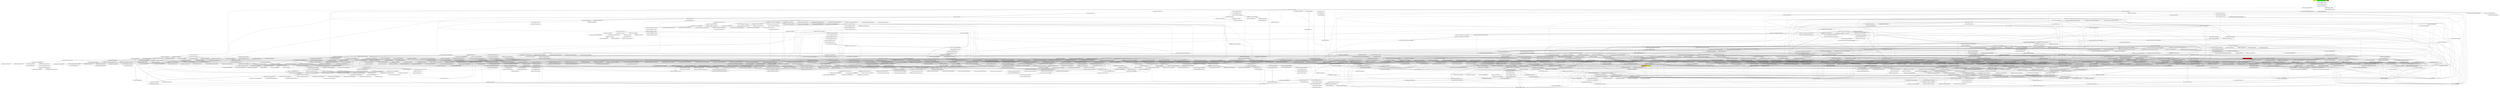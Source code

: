 digraph enhanced {
	"ochiai" [style=striped shape=box fillcolor="yellow"];
	"d4" [style=striped shape=box fillcolor="yellow"];
	"com.google.javascript.jscomp.TypeValidator#360" [style=striped shape=box fillcolor="orange:yellow"];
	"com.google.javascript.jscomp.TypeCheck#1401" [style=striped shape=box fillcolor="red"];
	"com.google.javascript.jscomp.TypeCheckTest#1362" [style=striped shape=box fillcolor="green"];
	"real" [style=striped shape=box fillcolor="red"];
	"com.google.common.collect.Maps#515" -> "com.google.common.collect.ImmutableEntry#34" [style=bold];
	"com.google.javascript.jscomp.JSSourceFile#78" -> "com.google.javascript.jscomp.SourceFile#94" [style=bold];
	"com.google.javascript.jscomp.mozilla.rhino.ObjToIntMap#362" -> "com.google.javascript.jscomp.mozilla.rhino.ObjToIntMap#326" [style=bold];
	"com.google.javascript.jscomp.TypeInference#116" -> "com.google.javascript.jscomp.LinkedFlowScope#98";
	"com.google.javascript.rhino.jstype.UnionTypeBuilder#90" -> "com.google.javascript.rhino.jstype.BooleanType#50";
	"com.google.javascript.rhino.JSDocInfoBuilder#124" -> "com.google.javascript.rhino.JSDocInfo#755";
	"com.google.javascript.rhino.jstype.JSTypeRegistry#1228" -> "com.google.javascript.rhino.jstype.JSTypeRegistry#910";
	"com.google.javascript.rhino.JSDocInfoBuilder#807" -> "com.google.javascript.rhino.JSDocInfo#998";
	"com.google.javascript.jscomp.FunctionTypeBuilder#274" -> "com.google.javascript.rhino.JSDocInfo#998";
	"com.google.javascript.jscomp.ClosureCodingConvention#341" -> "com.google.common.collect.ImmutableList#134";
	"com.google.javascript.rhino.Node#837" -> "com.google.javascript.rhino.Node$PropListItem#353";
	"com.google.javascript.rhino.jstype.FunctionPrototypeType#55" -> "com.google.javascript.rhino.jstype.PrototypeObjectType#105";
	"com.google.javascript.rhino.jstype.InstanceObjectType#61" -> "com.google.javascript.rhino.jstype.PrototypeObjectType#105";
	"com.google.javascript.rhino.jstype.FunctionType#127" -> "com.google.javascript.rhino.jstype.PrototypeObjectType#105";
	"com.google.common.collect.ImmutableList#369" -> "com.google.common.collect.ImmutableList#374";
	"com.google.javascript.jscomp.TypeInference#286" -> "com.google.javascript.jscomp.TypeInference#632";
	"com.google.javascript.rhino.Node#826" -> "com.google.javascript.rhino.Node$PropListItem#357";
	"com.google.javascript.jscomp.mozilla.rhino.Parser#2517" -> "com.google.javascript.jscomp.mozilla.rhino.Parser#3295";
	"com.google.javascript.jscomp.TypeCheck#306" -> "com.google.javascript.jscomp.TypeCheck#289";
	"com.google.javascript.rhino.JSDocInfoBuilder#87" -> "com.google.javascript.rhino.JSDocInfo#1119";
	"com.google.javascript.jscomp.TypedScopeCreator$GlobalScopeBuilder#1100" -> "com.google.javascript.jscomp.TypedScopeCreator$GlobalScopeBuilder#1206";
	"com.google.javascript.jscomp.ComposeWarningsGuard#70" -> "com.google.common.collect.Iterables$14$1#867";
	"com.google.javascript.jscomp.ComposeWarningsGuard#70" -> "com.google.common.collect.Iterables$14$1#864";
	"com.google.common.collect.LinkedHashMultimap$SetDecorator#217" -> "com.google.common.collect.LinkedHashMultimap$SetDecorator$1#218" [style=bold];
	"com.google.javascript.jscomp.ControlFlowAnalysis#529" -> "com.google.javascript.jscomp.ControlFlowAnalysis#799";
	"com.google.javascript.jscomp.ControlFlowAnalysis#479" -> "com.google.javascript.jscomp.ControlFlowAnalysis#799";
	"com.google.common.collect.Iterables$14#861" -> "com.google.common.collect.Iterables$14$1#862" [style=bold];
	"com.google.javascript.jscomp.TypeInference#781" -> "com.google.javascript.jscomp.TypeInference#882";
	"com.google.javascript.jscomp.parsing.IRFactory#294" -> "com.google.javascript.jscomp.parsing.TypeSafeDispatcher#120" [style=bold];
	"com.google.javascript.jscomp.mozilla.rhino.Parser#2177" -> "com.google.javascript.jscomp.mozilla.rhino.Parser#2190" [style=bold];
	"com.google.javascript.jscomp.ControlFlowGraph#150" -> "com.google.javascript.rhino.Node#1269";
	"com.google.javascript.jscomp.ControlFlowAnalysis#691" -> "com.google.javascript.rhino.Node#1269";
	"com.google.javascript.jscomp.TypeCheck#450" -> "com.google.javascript.rhino.Node#1269";
	"com.google.javascript.jscomp.TypeInferencePass#79" -> "com.google.javascript.rhino.Node#1269";
	"com.google.javascript.jscomp.TypeCheck#331" -> "com.google.javascript.rhino.Node#1269";
	"com.google.javascript.jscomp.NodeUtil#1139" -> "com.google.javascript.rhino.Node#1269";
	"com.google.javascript.jscomp.TypeCheck#347" -> "com.google.javascript.rhino.Node#1269";
	"com.google.javascript.jscomp.ControlFlowAnalysis#479" -> "com.google.javascript.rhino.Node#1269";
	"com.google.javascript.jscomp.Scope$Var#124" -> "com.google.javascript.rhino.Node#1269";
	"com.google.javascript.jscomp.NodeUtil#2097" -> "com.google.javascript.rhino.Node#1269";
	"com.google.javascript.jscomp.TypeInference#286" -> "com.google.javascript.rhino.Node#1269";
	"com.google.javascript.jscomp.parsing.IRFactory$TransformDispatcher#297" -> "com.google.javascript.jscomp.parsing.IRFactory$TransformDispatcher#385" [style=bold];
	"com.google.javascript.jscomp.FunctionTypeBuilder#494" -> "com.google.javascript.rhino.JSDocInfo#1146";
	"com.google.javascript.jscomp.JsAst#88" -> "com.google.javascript.jscomp.Compiler#1199" [style=bold];
	"com.google.javascript.rhino.jstype.UnionTypeBuilder$1#180" -> "com.google.javascript.rhino.jstype.FunctionType#616";
	"com.google.common.collect.RegularImmutableList#212" -> "com.google.javascript.rhino.jstype.FunctionType#616";
	"com.google.javascript.jscomp.LinkedFlowScope#63" -> "com.google.javascript.jscomp.LinkedFlowScope$FlatFlowScopeCache#381";
	"com.google.javascript.jscomp.LinkedFlowScope#86" -> "com.google.javascript.jscomp.LinkedFlowScope$FlatFlowScopeCache#381";
	"com.google.javascript.jscomp.NodeTraversal#443" -> "com.google.javascript.jscomp.NodeTraversal#443";
	"com.google.javascript.jscomp.NodeTraversal#311" -> "com.google.javascript.jscomp.NodeTraversal#443";
	"com.google.javascript.jscomp.NodeTraversal#484" -> "com.google.javascript.jscomp.NodeTraversal#443";
	"com.google.javascript.jscomp.NodeTraversal#250" -> "com.google.javascript.jscomp.NodeTraversal#443";
	"com.google.javascript.jscomp.NodeTraversal#425" -> "com.google.javascript.jscomp.NodeTraversal#200";
	"com.google.javascript.rhino.JSDocInfoBuilder#87" -> "com.google.javascript.rhino.JSDocInfoBuilder#78" [style=bold];
	"com.google.common.collect.AbstractMultimap$WrappedCollection$WrappedIterator#520" -> "com.google.common.collect.LinkedHashMultimap$SetDecorator$1#229" [style=bold];
	"com.google.javascript.rhino.JSDocInfoBuilder#110" -> "com.google.javascript.rhino.JSDocInfo#1141";
	"com.google.common.collect.AbstractMultimap$WrappedCollection$WrappedIterator#515" -> "com.google.common.collect.LinkedHashMultimap$SetDecorator$1#225";
	"com.google.javascript.jscomp.TypeInferencePass#89" -> "com.google.javascript.jscomp.NodeTraversal#208";
	"com.google.javascript.jscomp.NodeTraversal#200" -> "com.google.javascript.jscomp.NodeTraversal#208";
	"com.google.javascript.jscomp.TypeCheck#367" -> "com.google.javascript.jscomp.NodeTraversal#208";
	"com.google.javascript.jscomp.parsing.IRFactory$TransformDispatcher#300" -> "com.google.javascript.jscomp.mozilla.rhino.Node$NodeIterator#379";
	"com.google.javascript.jscomp.parsing.IRFactory$TransformDispatcher#297" -> "com.google.javascript.jscomp.mozilla.rhino.Node$NodeIterator#379";
	"com.google.javascript.rhino.jstype.ValueType#54" -> "com.google.javascript.rhino.jstype.JSType#818";
	"com.google.javascript.rhino.jstype.PrototypeObjectType#408" -> "com.google.javascript.rhino.jstype.JSType#818";
	"com.google.javascript.jscomp.mozilla.rhino.Node#416" -> "com.google.javascript.jscomp.mozilla.rhino.Node$NodeIterator#374" [style=bold];
	"com.google.javascript.jscomp.ControlFlowAnalysis#136" -> "com.google.javascript.jscomp.ControlFlowAnalysis$1#72" [style=bold];
	"com.google.javascript.jscomp.SourceFile$Preloaded#296" -> "com.google.javascript.jscomp.SourceFile#79";
	"com.google.javascript.jscomp.JSSourceFile#72" -> "com.google.javascript.jscomp.SourceFile#79";
	"com.google.javascript.rhino.jstype.UnionTypeBuilder#90" -> "com.google.javascript.rhino.jstype.StringType#50";
	"com.google.javascript.rhino.jstype.JSTypeRegistry#837" -> "com.google.javascript.rhino.jstype.AllType#70";
	"com.google.javascript.jscomp.FunctionTypeBuilder#606" -> "com.google.javascript.rhino.jstype.FunctionType#620";
	"com.google.common.collect.AbstractMapEntry#44" -> "com.google.common.collect.ImmutableEntry#44";
	"com.google.common.collect.AbstractMapEntry#53" -> "com.google.common.collect.ImmutableEntry#44";
	"com.google.common.collect.RegularImmutableMap#38" -> "com.google.common.collect.ImmutableEntry#44";
	"com.google.common.collect.ImmutableMap$Builder#183" -> "com.google.common.collect.ImmutableEntry#44";
	"com.google.javascript.jscomp.SuppressDocWarningsGuard#38" -> "com.google.common.collect.ImmutableEntry#44";
	"com.google.common.collect.AbstractMapEntry#44" -> "com.google.common.collect.ImmutableEntry#40";
	"com.google.common.collect.AbstractMapEntry#53" -> "com.google.common.collect.ImmutableEntry#40";
	"com.google.common.collect.RegularImmutableMap#38" -> "com.google.common.collect.ImmutableEntry#40";
	"com.google.common.collect.ImmutableMap$Builder#183" -> "com.google.common.collect.ImmutableEntry#40";
	"com.google.javascript.jscomp.SuppressDocWarningsGuard#38" -> "com.google.common.collect.ImmutableEntry#40";
	"com.google.javascript.jscomp.parsing.JsDocInfoParser#2034" -> "com.google.javascript.rhino.JSDocInfoBuilder#87" [style=bold];
	"com.google.javascript.jscomp.ControlFlowAnalysis#691" -> "com.google.javascript.jscomp.ControlFlowAnalysis#776";
	"com.google.javascript.jscomp.ControlFlowAnalysis#147" -> "com.google.javascript.jscomp.ControlFlowAnalysis#776";
	"com.google.javascript.jscomp.ControlFlowAnalysis#479" -> "com.google.javascript.jscomp.ControlFlowAnalysis#776";
	"com.google.javascript.jscomp.parsing.JsDocInfoParser#143" -> "com.google.javascript.rhino.JSDocInfoBuilder#302";
	"com.google.javascript.jscomp.FunctionTypeBuilder#392" -> "com.google.common.collect.Sets#208";
	"com.google.javascript.jscomp.PrepareAst$PrepareAnnotations#248" -> "com.google.javascript.rhino.JSDocInfo#765";
	"com.google.javascript.jscomp.FunctionTypeBuilder#466" -> "com.google.javascript.rhino.JSDocInfo#765";
	"com.google.javascript.rhino.JSDocInfo#788" -> "com.google.javascript.rhino.JSDocInfo#765";
	"com.google.javascript.jscomp.FunctionTypeBuilder#481" -> "com.google.javascript.rhino.JSDocInfo#765";
	"com.google.javascript.jscomp.FunctionTypeBuilder#392" -> "com.google.javascript.rhino.JSDocInfo#765";
	"com.google.javascript.jscomp.mozilla.rhino.Node$NodeIterator#368" -> "com.google.javascript.jscomp.mozilla.rhino.Node$NodeIterator#368";
	"com.google.javascript.jscomp.parsing.IRFactory$TransformDispatcher#297" -> "com.google.javascript.jscomp.mozilla.rhino.Node$NodeIterator#368";
	"com.google.javascript.jscomp.ControlFlowAnalysis#292" -> "com.google.javascript.jscomp.ControlFlowAnalysis#529";
	"com.google.javascript.jscomp.TypeInference#1035" -> "com.google.javascript.jscomp.LinkedFlowScope#140";
	"com.google.javascript.jscomp.TypeInference#632" -> "com.google.javascript.jscomp.LinkedFlowScope#140";
	"com.google.javascript.jscomp.mozilla.rhino.Context#418" -> "com.google.javascript.jscomp.mozilla.rhino.ContextFactory#501" [style=bold];
	"com.google.common.collect.ImmutableMap$Builder#198" -> "com.google.common.collect.ImmutableMap$Builder#203" [style=bold];
	"com.google.javascript.jscomp.TypedScopeCreator$GlobalScopeBuilder#851" -> "com.google.javascript.jscomp.TypedScopeCreator$GlobalScopeBuilder#918";
	"com.google.javascript.jscomp.parsing.ParserRunner#85" -> "com.google.javascript.jscomp.mozilla.rhino.Parser#152";
	"com.google.common.collect.AbstractMultimap$EntryIterator#1240" -> "com.google.common.collect.Iterators#105";
	"com.google.javascript.jscomp.FunctionTypeBuilder#392" -> "com.google.javascript.rhino.JSDocInfo#799";
	"com.google.javascript.jscomp.parsing.JsDocInfoParser#143" -> "com.google.javascript.rhino.JSDocInfoBuilder#134";
	"com.google.javascript.rhino.JSDocInfo#244" -> "com.google.javascript.rhino.JSDocInfo#309";
	"com.google.javascript.jscomp.TypedScopeCreator$LocalScopeBuilder#1357" -> "com.google.javascript.jscomp.NodeTraversal#425";
	"com.google.javascript.jscomp.TypedScopeCreator#156" -> "com.google.javascript.jscomp.NodeTraversal#425";
	"com.google.javascript.jscomp.TypedScopeCreator#199" -> "com.google.javascript.jscomp.NodeTraversal#425";
	"com.google.javascript.jscomp.PrepareAst#57" -> "com.google.javascript.jscomp.NodeTraversal#425";
	"com.google.javascript.jscomp.ControlFlowAnalysis#147" -> "com.google.javascript.jscomp.NodeTraversal#425";
	"com.google.javascript.jscomp.InferJSDocInfo#72" -> "com.google.javascript.jscomp.NodeTraversal#425";
	"com.google.common.collect.RegularImmutableMap#29" -> "com.google.common.collect.RegularImmutableMap#29";
	"com.google.common.collect.ImmutableMap$Builder#183" -> "com.google.common.collect.RegularImmutableMap#29";
	"com.google.javascript.jscomp.SuppressDocWarningsGuard#38" -> "com.google.common.collect.RegularImmutableMap#29";
	"com.google.javascript.jscomp.parsing.JsDocInfoParser#143" -> "com.google.javascript.rhino.JSDocInfoBuilder#382";
	"com.google.common.collect.ForwardingCollection#38" -> "com.google.common.collect.ForwardingObject#56";
	"com.google.javascript.jscomp.FunctionTypeBuilder#274" -> "com.google.common.collect.Iterators$1#62";
	"com.google.javascript.rhino.jstype.FunctionType#802" -> "com.google.common.collect.Iterators$1#62";
	"com.google.common.collect.Iterators$5#510" -> "com.google.common.collect.Iterators$1#62";
	"com.google.common.collect.Iterators#501" -> "com.google.common.collect.Iterators$5#502" [style=bold];
	"com.google.javascript.jscomp.mozilla.rhino.ast.Comment#90" -> "com.google.javascript.jscomp.mozilla.rhino.ast.AstNode#182";
	"com.google.javascript.jscomp.mozilla.rhino.ast.KeywordLiteral#71" -> "com.google.javascript.jscomp.mozilla.rhino.ast.AstNode#182";
	"com.google.javascript.jscomp.mozilla.rhino.ast.ExpressionStatement#106" -> "com.google.javascript.jscomp.mozilla.rhino.ast.AstNode#182";
	"com.google.javascript.jscomp.mozilla.rhino.Parser#322" -> "com.google.javascript.jscomp.mozilla.rhino.TokenStream#299" [style=bold];
	"com.google.javascript.jscomp.mozilla.rhino.ast.FunctionNode#136" -> "com.google.javascript.jscomp.mozilla.rhino.ast.ScriptNode#85";
	"com.google.javascript.jscomp.mozilla.rhino.ast.AstRoot#70" -> "com.google.javascript.jscomp.mozilla.rhino.ast.ScriptNode#85";
	"com.google.common.collect.AbstractMultimap#254" -> "com.google.common.collect.AbstractMultimap$Entries#1192";
	"com.google.javascript.jscomp.SemanticReverseAbstractInterpreter#116" -> "com.google.javascript.jscomp.ChainableReverseAbstractInterpreter#62";
	"com.google.javascript.jscomp.mozilla.rhino.Parser#413" -> "com.google.javascript.jscomp.mozilla.rhino.Parser#380";
	"com.google.javascript.jscomp.mozilla.rhino.Parser#622" -> "com.google.javascript.jscomp.mozilla.rhino.Parser#380";
	"com.google.javascript.jscomp.mozilla.rhino.Parser#2177" -> "com.google.javascript.jscomp.mozilla.rhino.Parser#380";
	"com.google.javascript.jscomp.mozilla.rhino.Parser#2164" -> "com.google.javascript.jscomp.mozilla.rhino.Parser#380";
	"com.google.javascript.jscomp.mozilla.rhino.Parser#773" -> "com.google.javascript.jscomp.mozilla.rhino.Parser#380";
	"com.google.javascript.jscomp.mozilla.rhino.Parser#2151" -> "com.google.javascript.jscomp.mozilla.rhino.Parser#380";
	"com.google.javascript.jscomp.mozilla.rhino.Parser#693" -> "com.google.javascript.jscomp.mozilla.rhino.Parser#380";
	"com.google.javascript.jscomp.mozilla.rhino.Parser#2060" -> "com.google.javascript.jscomp.mozilla.rhino.Parser#380";
	"com.google.javascript.jscomp.mozilla.rhino.Parser#2190" -> "com.google.javascript.jscomp.mozilla.rhino.Parser#380";
	"com.google.javascript.jscomp.mozilla.rhino.Parser#2434" -> "com.google.javascript.jscomp.mozilla.rhino.Parser#380";
	"com.google.javascript.jscomp.mozilla.rhino.Parser#2138" -> "com.google.javascript.jscomp.mozilla.rhino.Parser#380";
	"com.google.javascript.jscomp.mozilla.rhino.Parser#2114" -> "com.google.javascript.jscomp.mozilla.rhino.Parser#380";
	"com.google.javascript.jscomp.FunctionTypeBuilder#466" -> "com.google.javascript.rhino.JSDocInfo#788";
	"com.google.javascript.jscomp.FunctionTypeBuilder#481" -> "com.google.javascript.rhino.JSDocInfo#788";
	"com.google.javascript.jscomp.FunctionTypeBuilder#392" -> "com.google.javascript.rhino.JSDocInfo#788";
	"com.google.javascript.jscomp.FunctionTypeBuilder#606" -> "com.google.javascript.rhino.jstype.JSTypeRegistry#723";
	"com.google.common.collect.AbstractMultimap$EntrySet#1277" -> "com.google.common.collect.AbstractMultimap$Entries#1190";
	"com.google.common.collect.AbstractMultimap$Entries#1190" -> "com.google.common.collect.AbstractMultimap$Entries#1190";
	"com.google.javascript.jscomp.parsing.JsDocInfoParser#100" -> "com.google.javascript.rhino.JSDocInfoBuilder#68" [style=bold];
	"com.google.common.collect.RegularImmutableMap$EntrySet#125" -> "com.google.common.collect.RegularImmutableMap#30";
	"com.google.javascript.rhino.JSDocInfoBuilder#110" -> "com.google.javascript.rhino.JSDocInfoBuilder#124";
	"com.google.javascript.jscomp.LinkedFlowScope$FlatFlowScopeCache#489" -> "com.google.javascript.jscomp.Scope#417";
	"com.google.common.collect.ImmutableMap$Builder#203" -> "com.google.common.collect.RegularImmutableMap#38";
	"com.google.common.collect.ImmutableMap#231" -> "com.google.common.collect.RegularImmutableMap#38";
	"com.google.javascript.rhino.jstype.FunctionType#316" -> "com.google.common.collect.Iterators$5#510";
	"com.google.javascript.jscomp.TypeCheck#1319" -> "com.google.common.collect.Iterators$5#510";
	"com.google.javascript.jscomp.mozilla.rhino.Node#220" -> "com.google.javascript.jscomp.mozilla.rhino.Node#520" [style=bold];
	"com.google.javascript.jscomp.mozilla.rhino.ast.Name#84" -> "com.google.javascript.jscomp.mozilla.rhino.ast.AstNode#171";
	"com.google.javascript.jscomp.mozilla.rhino.ast.Block#63" -> "com.google.javascript.jscomp.mozilla.rhino.ast.AstNode#171";
	"com.google.javascript.jscomp.mozilla.rhino.ast.FunctionCall#68" -> "com.google.javascript.jscomp.mozilla.rhino.ast.AstNode#171";
	"com.google.javascript.jscomp.mozilla.rhino.ast.NumberLiteral#70" -> "com.google.javascript.jscomp.mozilla.rhino.ast.AstNode#171";
	"com.google.javascript.jscomp.TypeCheckTest#7325" -> "com.google.javascript.jscomp.JSSourceFile#55";
	"com.google.javascript.jscomp.Scope#382" -> "com.google.javascript.jscomp.NodeUtil#2097" [style=bold];
	"com.google.javascript.jscomp.Tracer#422" -> "com.google.javascript.jscomp.Tracer#968";
	"com.google.javascript.jscomp.Tracer#251" -> "com.google.javascript.jscomp.Tracer#968";
	"com.google.javascript.jscomp.DataFlowAnalysis$BranchedForwardDataFlowAnalysis#460" -> "com.google.javascript.jscomp.TypeInference#65";
	"com.google.javascript.jscomp.TypeInference#65" -> "com.google.javascript.jscomp.TypeInference#65";
	"com.google.javascript.jscomp.DataFlowAnalysis$BranchedForwardDataFlowAnalysis#446" -> "com.google.javascript.jscomp.TypeInference#65";
	"com.google.javascript.jscomp.DataFlowAnalysis$BranchedForwardDataFlowAnalysis#395" -> "com.google.javascript.jscomp.TypeInference#65";
	"com.google.javascript.jscomp.mozilla.rhino.ObjToIntMap#362" -> "com.google.javascript.jscomp.mozilla.rhino.ObjToIntMap#304" [style=bold];
	"com.google.javascript.jscomp.Scope#382" -> "com.google.javascript.rhino.JSDocInfo#338";
	"com.google.javascript.jscomp.TypeInference#498" -> "com.google.javascript.jscomp.LinkedFlowScope#112";
	"com.google.javascript.jscomp.parsing.IRFactory#1228" -> "com.google.javascript.rhino.Node#514";
	"com.google.javascript.jscomp.TypeInference#781" -> "com.google.javascript.jscomp.TypeInference#851";
	"com.google.javascript.jscomp.TypedScopeCreator$GlobalScopeBuilder#1100" -> "com.google.javascript.jscomp.NodeTraversal#404";
	"com.google.javascript.jscomp.TypedScopeCreator$GlobalScopeBuilder#851" -> "com.google.javascript.jscomp.NodeTraversal#404";
	"com.google.javascript.rhino.JSDocInfoBuilder#807" -> "com.google.javascript.rhino.JSDocInfo#329";
	"com.google.javascript.jscomp.FunctionTypeBuilder#274" -> "com.google.javascript.rhino.JSDocInfo#329";
	"com.google.javascript.rhino.JSDocInfoBuilder#586" -> "com.google.javascript.rhino.JSDocInfo#329";
	"com.google.javascript.jscomp.TypedScopeCreator$GlobalScopeBuilder#1206" -> "com.google.javascript.jscomp.Scope#428";
	"com.google.javascript.jscomp.TypeCheck#409" -> "com.google.javascript.jscomp.Scope#428";
	"com.google.javascript.jscomp.Scope#417" -> "com.google.javascript.jscomp.Scope#428";
	"com.google.javascript.jscomp.Scope#428" -> "com.google.javascript.jscomp.Scope#428";
	"com.google.javascript.jscomp.TypedScopeCreator$LocalScopeBuilder#1398" -> "com.google.javascript.jscomp.Scope#428";
	"com.google.javascript.jscomp.TypeInference#612" -> "com.google.javascript.jscomp.Scope#428";
	"com.google.javascript.jscomp.TypedScopeCreator$AbstractScopeBuilder#751" -> "com.google.javascript.jscomp.Scope#428";
	"com.google.javascript.jscomp.TypeInference#599" -> "com.google.javascript.jscomp.TypeInference#612";
	"com.google.javascript.jscomp.TypeInference#548" -> "com.google.javascript.jscomp.TypeInference#612";
	"com.google.javascript.jscomp.parsing.IRFactory#1212" -> "com.google.javascript.rhino.Node#758";
	"com.google.javascript.jscomp.parsing.IRFactory#1228" -> "com.google.javascript.rhino.Node#758";
	"com.google.javascript.jscomp.parsing.IRFactory#1208" -> "com.google.javascript.rhino.Node#758";
	"com.google.javascript.jscomp.parsing.IRFactory#1224" -> "com.google.javascript.rhino.Node#758";
	"com.google.javascript.jscomp.parsing.IRFactory#1204" -> "com.google.javascript.rhino.Node#758";
	"com.google.javascript.jscomp.PrepareAst$PrepareAnnotations#229" -> "com.google.javascript.jscomp.NodeUtil#2081";
	"com.google.javascript.jscomp.mozilla.rhino.ast.NumberLiteral#79" -> "com.google.javascript.jscomp.mozilla.rhino.Node#552" [style=bold];
	"com.google.javascript.jscomp.DataFlowAnalysis#181" -> "com.google.javascript.jscomp.DataFlowAnalysis#203";
	"com.google.javascript.rhino.Node#514" -> "com.google.javascript.rhino.Node$NumberNode#246" [style=bold];
	"com.google.javascript.jscomp.ChainableReverseAbstractInterpreter#62" -> "com.google.javascript.jscomp.ChainableReverseAbstractInterpreter$2#246" [style=bold];
	"com.google.javascript.jscomp.parsing.IRFactory#143" -> "com.google.javascript.jscomp.mozilla.rhino.ast.ScriptNode#93";
	"com.google.javascript.rhino.jstype.JSType#880" -> "com.google.javascript.rhino.jstype.FunctionType#802";
	"com.google.javascript.jscomp.mozilla.rhino.ast.AstNode#235" -> "com.google.javascript.jscomp.mozilla.rhino.ast.AstNode#198";
	"com.google.javascript.rhino.JSDocInfoBuilder#302" -> "com.google.javascript.rhino.JSDocInfo#565" [style=bold];
	"com.google.javascript.jscomp.parsing.JsDocInfoParser#143" -> "com.google.javascript.rhino.JSDocInfoBuilder#586";
	"com.google.javascript.jscomp.parsing.JsDocInfoParser#2042" -> "com.google.javascript.rhino.JSDocInfoBuilder#110" [style=bold];
	"com.google.javascript.jscomp.TypeInferencePass$TypeInferringCallback#130" -> "com.google.javascript.jscomp.NodeTraversal#417";
	"com.google.javascript.jscomp.TypeInferencePass$TypeInferringCallback#122" -> "com.google.javascript.jscomp.NodeTraversal#417";
	"com.google.javascript.jscomp.parsing.JsDocInfoParser#143" -> "com.google.javascript.rhino.JSDocInfoBuilder#353";
	"com.google.javascript.jscomp.SemanticReverseAbstractInterpreter#116" -> "com.google.javascript.jscomp.SemanticReverseAbstractInterpreter$5#103" [style=bold];
	"com.google.javascript.rhino.Node#810" -> "com.google.javascript.rhino.Node#743";
	"com.google.javascript.rhino.Node#794" -> "com.google.javascript.rhino.Node#743";
	"com.google.javascript.jscomp.mozilla.rhino.Parser#622" -> "com.google.javascript.jscomp.mozilla.rhino.Node#543";
	"com.google.javascript.jscomp.mozilla.rhino.ast.ExpressionStatement#122" -> "com.google.javascript.jscomp.mozilla.rhino.Node#543";
	"com.google.javascript.jscomp.mozilla.rhino.Parser#2462" -> "com.google.javascript.jscomp.mozilla.rhino.Node#543";
	"com.google.javascript.jscomp.mozilla.rhino.Parser#2607" -> "com.google.javascript.jscomp.mozilla.rhino.Node#543";
	"com.google.javascript.jscomp.mozilla.rhino.Parser#3230" -> "com.google.javascript.jscomp.mozilla.rhino.Node#543";
	"com.google.javascript.jscomp.mozilla.rhino.Parser#2517" -> "com.google.javascript.jscomp.mozilla.rhino.Node#543";
	"com.google.javascript.jscomp.mozilla.rhino.Parser#280" -> "com.google.javascript.jscomp.mozilla.rhino.Node#543";
	"com.google.common.collect.AbstractSetMultimap#80" -> "com.google.common.collect.AbstractMultimap#194";
	"com.google.javascript.jscomp.mozilla.rhino.Parser#2321" -> "com.google.javascript.jscomp.mozilla.rhino.Parser#395";
	"com.google.javascript.jscomp.JSSourceFile#55" -> "com.google.javascript.jscomp.JSSourceFile#72" [style=bold];
	"com.google.javascript.jscomp.JsAst#78" -> "com.google.javascript.jscomp.JSSourceFile#78";
	"com.google.javascript.jscomp.mozilla.rhino.ast.FunctionNode#237" -> "com.google.javascript.jscomp.mozilla.rhino.ast.AstNode#191";
	"com.google.javascript.jscomp.mozilla.rhino.Parser#1099" -> "com.google.javascript.jscomp.mozilla.rhino.ast.AstNode#191";
	"com.google.javascript.jscomp.mozilla.rhino.ast.InfixExpression#85" -> "com.google.javascript.jscomp.mozilla.rhino.ast.AstNode#191";
	"com.google.javascript.jscomp.mozilla.rhino.Parser#276" -> "com.google.javascript.jscomp.mozilla.rhino.ast.AstNode#191";
	"com.google.javascript.jscomp.mozilla.rhino.Parser#693" -> "com.google.javascript.jscomp.mozilla.rhino.ast.AstNode#191";
	"com.google.javascript.jscomp.mozilla.rhino.Parser#2517" -> "com.google.javascript.jscomp.mozilla.rhino.ast.AstNode#191";
	"com.google.javascript.jscomp.mozilla.rhino.ast.AstNode#263" -> "com.google.javascript.jscomp.mozilla.rhino.ast.AstNode#191";
	"com.google.javascript.jscomp.mozilla.rhino.ast.InfixExpression#92" -> "com.google.javascript.jscomp.mozilla.rhino.ast.AstNode#191";
	"com.google.javascript.jscomp.mozilla.rhino.Parser#2060" -> "com.google.javascript.jscomp.mozilla.rhino.ast.AstNode#191";
	"com.google.javascript.jscomp.mozilla.rhino.ast.ExpressionStatement#91" -> "com.google.javascript.jscomp.mozilla.rhino.ast.AstNode#191";
	"com.google.javascript.jscomp.mozilla.rhino.ast.AstNode#207" -> "com.google.javascript.jscomp.mozilla.rhino.ast.AstNode#191";
	"com.google.common.collect.ImmutableMap#231" -> "com.google.common.collect.ImmutableMap#137";
	"com.google.common.collect.ImmutableMap$Builder#172" -> "com.google.common.collect.ImmutableMap#137";
	"com.google.javascript.jscomp.TypedScopeCreator$LocalScopeBuilder#1345" -> "com.google.javascript.jscomp.TypedScopeCreator$LocalScopeBuilder#1349" [style=bold];
	"com.google.javascript.jscomp.TypeInferencePass#147" -> "com.google.javascript.jscomp.ControlFlowAnalysis#142";
	"com.google.javascript.jscomp.TypedScopeCreator#156" -> "com.google.javascript.jscomp.TypedScopeCreator$LocalScopeBuilder#1345";
	"com.google.javascript.jscomp.TypeInferencePass#147" -> "com.google.javascript.jscomp.ControlFlowAnalysis#147";
	"com.google.javascript.jscomp.mozilla.rhino.Parser#2462" -> "com.google.javascript.jscomp.mozilla.rhino.Parser#2800";
	"com.google.javascript.jscomp.Compiler#218" -> "com.google.javascript.jscomp.DiagnosticGroupWarningsGuard#31";
	"com.google.javascript.jscomp.SuppressDocWarningsGuard#38" -> "com.google.javascript.jscomp.DiagnosticGroupWarningsGuard#31";
	"com.google.javascript.jscomp.ClosureCodingConvention#341" -> "com.google.javascript.jscomp.CodingConvention$AssertionFunctionSpec#321";
	"com.google.javascript.jscomp.CodingConvention$AssertionFunctionSpec#317" -> "com.google.javascript.jscomp.CodingConvention$AssertionFunctionSpec#321";
	"com.google.javascript.rhino.jstype.JSTypeRegistry#791" -> "com.google.javascript.rhino.jstype.JSTypeRegistry#759";
	"com.google.javascript.rhino.jstype.JSTypeRegistry#807" -> "com.google.javascript.rhino.jstype.JSTypeRegistry#759";
	"com.google.javascript.jscomp.FunctionTypeBuilder#606" -> "com.google.javascript.rhino.jstype.JSTypeRegistry#759";
	"com.google.javascript.jscomp.NodeTraversal#443" -> "com.google.javascript.jscomp.NodeTraversal#627";
	"com.google.javascript.jscomp.TypedScopeCreator$AbstractScopeBuilder#566" -> "com.google.javascript.jscomp.FunctionTypeBuilder#274";
	"com.google.common.collect.AbstractMultimap$WrappedCollection#427" -> "com.google.common.collect.AbstractMultimap#87";
	"com.google.common.collect.AbstractMultimap$WrappedCollection$WrappedIterator#490" -> "com.google.common.collect.AbstractMultimap#87";
	"com.google.common.collect.AbstractMultimap$WrappedCollection#409" -> "com.google.common.collect.AbstractMultimap#87";
	"com.google.common.collect.AbstractMultimap$EntryIterator#1240" -> "com.google.common.collect.AbstractMultimap#87";
	"com.google.common.collect.AbstractMultimap$WrappedCollection$WrappedIterator#520" -> "com.google.common.collect.AbstractMultimap#87";
	"com.google.javascript.jscomp.mozilla.rhino.TokenStream#1281" -> "com.google.javascript.jscomp.mozilla.rhino.TokenStream#1402";
	"com.google.javascript.jscomp.TypeInferencePass#58" -> "com.google.javascript.jscomp.CodingConvention$AssertionFunctionSpec#328";
	"com.google.javascript.jscomp.mozilla.rhino.Parser#2517" -> "com.google.javascript.jscomp.mozilla.rhino.ast.FunctionCall#89";
	"com.google.javascript.jscomp.mozilla.rhino.TokenStream#320" -> "com.google.javascript.jscomp.mozilla.rhino.ScriptRuntime#432";
	"com.google.javascript.rhino.jstype.UnionTypeBuilder#150" -> "com.google.javascript.rhino.jstype.UnionType#81" [style=bold];
	"com.google.javascript.jscomp.DiagnosticGroupWarningsGuard#48" -> "com.google.javascript.jscomp.DiagnosticGroup#108";
	"com.google.javascript.jscomp.ComposeWarningsGuard#89" -> "com.google.javascript.jscomp.DiagnosticGroup#108";
	"com.google.javascript.jscomp.parsing.Config#71" -> "com.google.common.collect.ImmutableMap#126";
	"com.google.javascript.jscomp.TypeCheckTest#7325" -> "com.google.common.base.Joiner#164";
	"com.google.javascript.jscomp.parsing.JsDocInfoParser#143" -> "com.google.common.collect.RegularImmutableMap#70";
	"com.google.common.collect.ImmutableMap#298" -> "com.google.common.collect.RegularImmutableMap#70";
	"com.google.javascript.jscomp.mozilla.rhino.ContextFactory#440" -> "com.google.javascript.jscomp.mozilla.rhino.Kit#316";
	"com.google.javascript.jscomp.mozilla.rhino.ContextFactory#451" -> "com.google.javascript.jscomp.mozilla.rhino.Kit#316";
	"com.google.javascript.jscomp.Compiler#299" -> "com.google.javascript.jscomp.Compiler#398" [style=bold];
	"com.google.javascript.rhino.jstype.JSTypeRegistry#770" -> "com.google.javascript.rhino.jstype.JSTypeRegistry#766";
	"com.google.javascript.rhino.jstype.JSTypeRegistry#1317" -> "com.google.javascript.rhino.jstype.JSTypeRegistry#766";
	"com.google.javascript.rhino.jstype.JSTypeRegistry#774" -> "com.google.javascript.rhino.jstype.JSTypeRegistry#766";
	"com.google.javascript.jscomp.FunctionTypeBuilder#238" -> "com.google.javascript.rhino.jstype.JSTypeRegistry#766";
	"com.google.javascript.jscomp.FunctionTypeBuilder#547" -> "com.google.javascript.rhino.jstype.JSTypeRegistry#766";
	"com.google.javascript.rhino.jstype.JSTypeRegistry#887" -> "com.google.javascript.rhino.jstype.JSTypeRegistry#766";
	"com.google.javascript.jscomp.TypeCheck#1172" -> "com.google.javascript.rhino.jstype.JSTypeRegistry#766";
	"com.google.javascript.rhino.jstype.JSType#111" -> "com.google.javascript.rhino.jstype.JSTypeRegistry#766";
	"com.google.javascript.rhino.jstype.JSTypeRegistry#859" -> "com.google.javascript.rhino.jstype.JSTypeRegistry#766";
	"com.google.javascript.rhino.jstype.JSTypeRegistry#837" -> "com.google.javascript.rhino.jstype.JSTypeRegistry#766";
	"com.google.javascript.rhino.jstype.NullType#85" -> "com.google.javascript.rhino.jstype.JSTypeRegistry#766";
	"com.google.javascript.rhino.jstype.JSTypeRegistry#807" -> "com.google.javascript.rhino.jstype.JSTypeRegistry#766";
	"com.google.javascript.jscomp.TypedScopeCreator#241" -> "com.google.javascript.rhino.jstype.JSTypeRegistry#766";
	"com.google.javascript.jscomp.TypeInference#1280" -> "com.google.javascript.rhino.jstype.JSTypeRegistry#766";
	"com.google.javascript.jscomp.TypeValidator#465" -> "com.google.javascript.rhino.jstype.JSTypeRegistry#766";
	"com.google.javascript.jscomp.TypedScopeCreator$AbstractScopeBuilder#751" -> "com.google.javascript.rhino.jstype.JSTypeRegistry#766";
	"com.google.javascript.jscomp.TypeCheck#1718" -> "com.google.javascript.rhino.jstype.JSTypeRegistry#766";
	"com.google.javascript.jscomp.parsing.JsDocInfoParser#143" -> "com.google.javascript.rhino.JSDocInfoBuilder#177";
	"com.google.common.collect.Iterators$5#502" -> "com.google.common.collect.Iterators#78";
	"com.google.common.collect.EmptyImmutableList#37" -> "com.google.common.collect.Iterators#78";
	"com.google.javascript.jscomp.TypeCheck#1143" -> "com.google.javascript.jscomp.TypeCheck#1653";
	"com.google.javascript.jscomp.TypeCheck#450" -> "com.google.javascript.jscomp.TypeCheck#1657";
	"com.google.javascript.jscomp.parsing.IRFactory$TransformDispatcher#518" -> "com.google.javascript.jscomp.mozilla.rhino.ast.FunctionCall#79";
	"com.google.common.collect.AbstractMultimap$RandomAccessWrappedList#819" -> "com.google.common.collect.AbstractMultimap$WrappedList#689" [style=bold];
	"com.google.javascript.jscomp.mozilla.rhino.CompilerEnvirons#68" -> "com.google.javascript.jscomp.mozilla.rhino.Context#2188" [style=bold];
	"com.google.javascript.jscomp.NodeTraversal#443" -> "com.google.javascript.jscomp.TypedScopeCreator$LocalScopeBuilder#1369";
	"com.google.javascript.jscomp.TypeInferencePass#104" -> "com.google.javascript.jscomp.TypeInferencePass#147" [style=bold];
	"com.google.javascript.rhino.jstype.PrototypeObjectType#105" -> "com.google.javascript.rhino.jstype.JSTypeRegistry#770";
	"com.google.javascript.rhino.jstype.TemplateType#55" -> "com.google.javascript.rhino.jstype.JSTypeRegistry#770";
	"com.google.javascript.jscomp.Scope#302" -> "com.google.javascript.rhino.jstype.JSTypeRegistry#770";
	"com.google.javascript.rhino.jstype.JSTypeRegistry#807" -> "com.google.javascript.rhino.jstype.JSTypeRegistry#770";
	"com.google.javascript.rhino.jstype.FunctionType#127" -> "com.google.javascript.rhino.jstype.JSTypeRegistry#770";
	"com.google.javascript.jscomp.TypedScopeCreator$AbstractScopeBuilder#751" -> "com.google.javascript.rhino.jstype.JSTypeRegistry#770";
	"com.google.javascript.jscomp.TypedScopeCreator#233" -> "com.google.javascript.rhino.jstype.JSTypeRegistry#774";
	"com.google.javascript.jscomp.FunctionTypeBuilder#606" -> "com.google.javascript.rhino.jstype.JSTypeRegistry#774";
	"com.google.javascript.jscomp.TypeInference#286" -> "com.google.javascript.jscomp.TypeInference#498";
	"com.google.javascript.jscomp.TypedScopeCreator$AbstractScopeBuilder#566" -> "com.google.javascript.jscomp.FunctionTypeBuilder#494";
	"com.google.common.collect.AbstractMapEntry#44" -> "com.google.common.base.Objects#52";
	"com.google.javascript.jscomp.parsing.JsDocInfoParser#939" -> "com.google.javascript.rhino.JSDocInfoBuilder#164";
	"com.google.javascript.jscomp.parsing.JsDocInfoParser#910" -> "com.google.javascript.rhino.JSDocInfoBuilder#164";
	"com.google.javascript.jscomp.TypeCheck#1365" -> "com.google.javascript.jscomp.TypeCheck#1401";
	"com.google.javascript.jscomp.graph.LinkedDirectedGraph#43" -> "com.google.javascript.jscomp.graph.DiGraph#29" [style=bold];
	"com.google.javascript.jscomp.mozilla.rhino.ast.InfixExpression#85" -> "com.google.javascript.jscomp.mozilla.rhino.ast.AstNode#163";
	"com.google.javascript.jscomp.mozilla.rhino.ast.Jump#61" -> "com.google.javascript.jscomp.mozilla.rhino.ast.AstNode#163";
	"com.google.javascript.jscomp.mozilla.rhino.ast.AstNode#182" -> "com.google.javascript.jscomp.mozilla.rhino.ast.AstNode#163";
	"com.google.javascript.jscomp.mozilla.rhino.ast.AstNode#171" -> "com.google.javascript.jscomp.mozilla.rhino.ast.AstNode#163";
	"com.google.javascript.jscomp.mozilla.rhino.Parser#2517" -> "com.google.javascript.jscomp.mozilla.rhino.ast.FunctionCall#68";
	"com.google.javascript.jscomp.TypedScopeCreator#156" -> "com.google.javascript.jscomp.TypedScopeCreator$LocalScopeBuilder#1357";
	"com.google.common.collect.Iterables#584" -> "com.google.common.collect.Iterables$9#586" [style=bold];
	"com.google.javascript.jscomp.Compiler#299" -> "com.google.javascript.jscomp.Compiler#375" [style=bold];
	"com.google.common.collect.Iterators$5#510" -> "com.google.common.collect.Iterators$8#729" [style=bold];
	"com.google.javascript.jscomp.TypeInferencePass#147" -> "com.google.javascript.jscomp.ControlFlowAnalysis#136";
	"com.google.common.collect.Iterators#722" -> "com.google.common.collect.Iterators$8#724" [style=bold];
	"com.google.common.collect.Iterables$4#426" -> "com.google.common.collect.Iterables$9#588" [style=bold];
	"com.google.common.collect.Iterators$5#510" -> "com.google.common.collect.Iterators$8#726" [style=bold];
	"com.google.javascript.rhino.jstype.ObjectType#381" -> "com.google.javascript.rhino.jstype.FunctionPrototypeType#48";
	"com.google.javascript.jscomp.TypeCheck#1172" -> "com.google.javascript.rhino.jstype.FunctionPrototypeType#48";
	"com.google.javascript.rhino.jstype.PrototypeObjectType#453" -> "com.google.javascript.rhino.jstype.FunctionPrototypeType#48";
	"com.google.javascript.rhino.jstype.ObjectType#337" -> "com.google.javascript.rhino.jstype.FunctionPrototypeType#48";
	"com.google.javascript.rhino.jstype.ObjectType#404" -> "com.google.javascript.rhino.jstype.FunctionPrototypeType#48";
	"com.google.javascript.jscomp.TypeInference#612" -> "com.google.javascript.rhino.jstype.FunctionPrototypeType#48";
	"com.google.javascript.jscomp.TypedScopeCreator$GlobalScopeBuilder#1100" -> "com.google.javascript.rhino.jstype.FunctionPrototypeType#48";
	"com.google.javascript.jscomp.TypeInference#548" -> "com.google.javascript.rhino.jstype.FunctionPrototypeType#48";
	"com.google.javascript.jscomp.InferJSDocInfo#85" -> "com.google.javascript.rhino.jstype.FunctionPrototypeType#48";
	"com.google.javascript.rhino.jstype.FunctionType#530" -> "com.google.javascript.rhino.jstype.FunctionPrototypeType#48";
	"com.google.javascript.jscomp.TypeCheck#1319" -> "com.google.javascript.rhino.jstype.FunctionPrototypeType#48";
	"com.google.javascript.rhino.jstype.PrototypeObjectType#504" -> "com.google.javascript.rhino.jstype.FunctionPrototypeType#48";
	"com.google.javascript.rhino.jstype.FunctionType#686" -> "com.google.javascript.rhino.jstype.FunctionPrototypeType#48";
	"com.google.javascript.jscomp.parsing.JsDocInfoParser#1057" -> "com.google.javascript.rhino.JSDocInfoBuilder#151";
	"com.google.javascript.jscomp.ClosureCodingConvention#341" -> "com.google.javascript.jscomp.CodingConvention$AssertionFunctionSpec#317" [style=bold];
	"com.google.javascript.rhino.JSDocInfo#891" -> "com.google.javascript.rhino.JSDocInfo#916";
	"com.google.javascript.rhino.JSDocInfo#898" -> "com.google.javascript.rhino.JSDocInfo#916";
	"com.google.javascript.jscomp.CompilerInput#82" -> "com.google.javascript.jscomp.JsAst#43";
	"com.google.javascript.rhino.jstype.UnionTypeBuilder#90" -> "com.google.javascript.rhino.jstype.UnionType#92";
	"com.google.javascript.rhino.jstype.FunctionPrototypeType#62" -> "com.google.javascript.rhino.jstype.FunctionPrototypeType#55" [style=bold];
	"com.google.javascript.rhino.jstype.JSTypeRegistry#1317" -> "com.google.javascript.rhino.jstype.JSTypeRegistry#791";
	"com.google.javascript.jscomp.mozilla.rhino.Parser#2517" -> "com.google.javascript.jscomp.mozilla.rhino.Parser#2607";
	"com.google.javascript.jscomp.Compiler#299" -> "com.google.javascript.jscomp.Compiler#361" [style=bold];
	"com.google.javascript.jscomp.TypeCheck#1319" -> "com.google.javascript.jscomp.TypeValidator#525";
	"com.google.javascript.jscomp.TypedScopeCreator$AbstractScopeBuilder#326" -> "com.google.javascript.jscomp.TypedScopeCreator$DeferredSetType#131";
	"com.google.javascript.rhino.JSDocInfo#998" -> "com.google.javascript.rhino.JSDocInfo#954";
	"com.google.javascript.jscomp.mozilla.rhino.Parser#1990" -> "com.google.javascript.jscomp.mozilla.rhino.Parser#1994";
	"com.google.javascript.rhino.JSDocInfoBuilder#218" -> "com.google.javascript.rhino.JSDocInfo#704";
	"com.google.javascript.jscomp.NodeTraversal#443" -> "com.google.javascript.jscomp.TypeInferencePass$TypeInferringCallback#138";
	"com.google.javascript.jscomp.mozilla.rhino.Parser#773" -> "com.google.javascript.jscomp.mozilla.rhino.Parser#1990";
	"com.google.javascript.jscomp.mozilla.rhino.Parser#693" -> "com.google.javascript.jscomp.mozilla.rhino.Parser#1990";
	"com.google.javascript.rhino.jstype.JSTypeRegistry#807" -> "com.google.javascript.rhino.jstype.PrototypeObjectType#388";
	"com.google.javascript.jscomp.CompilerInput#103" -> "com.google.javascript.jscomp.JsAst#50";
	"com.google.javascript.jscomp.NodeTraversal#556" -> "com.google.javascript.jscomp.TypeInferencePass$TypeInferringCallback#130";
	"com.google.javascript.jscomp.parsing.JsDocInfoParser#143" -> "com.google.javascript.jscomp.parsing.JsDocInfoParser#1215" [style=bold];
	"com.google.javascript.jscomp.mozilla.rhino.ast.AstNode#163" -> "com.google.javascript.jscomp.mozilla.rhino.Node#131" [style=bold];
	"com.google.common.collect.LinkedHashMultimap$SetDecorator#172" -> "com.google.common.collect.ForwardingSet#39";
	"com.google.common.collect.AbstractMultimap$Entries#1192" -> "com.google.common.collect.AbstractMultimap#1230" [style=bold];
	"com.google.javascript.rhino.jstype.JSTypeRegistry#723" -> "com.google.javascript.rhino.jstype.JSTypeRegistry#563";
	"com.google.javascript.rhino.jstype.FunctionType#262" -> "com.google.javascript.rhino.jstype.FunctionPrototypeType#62";
	"com.google.javascript.rhino.jstype.FunctionPrototypeType#48" -> "com.google.javascript.rhino.jstype.PrototypeObjectType#373";
	"com.google.javascript.jscomp.TypedScopeCreator$AbstractScopeBuilder#566" -> "com.google.javascript.jscomp.FunctionTypeBuilder#238";
	"com.google.javascript.jscomp.TypedScopeCreator#233" -> "com.google.javascript.rhino.jstype.FunctionPrototypeType#67";
	"com.google.javascript.rhino.JSDocInfoBuilder#807" -> "com.google.javascript.rhino.JSDocInfo#942";
	"com.google.javascript.jscomp.FunctionTypeBuilder#339" -> "com.google.javascript.rhino.JSDocInfo#942";
	"com.google.common.base.Joiner#156" -> "com.google.common.base.Joiner#125" [style=bold];
	"com.google.javascript.rhino.jstype.FunctionType#362" -> "com.google.javascript.rhino.jstype.PrototypeObjectType#139";
	"com.google.javascript.rhino.jstype.FunctionPrototypeType#48" -> "com.google.javascript.rhino.jstype.PrototypeObjectType#139";
	"com.google.javascript.jscomp.Compiler#218" -> "com.google.javascript.jscomp.Compiler#1608" [style=bold];
	"com.google.javascript.rhino.jstype.ObjectType#404" -> "com.google.javascript.rhino.jstype.PrototypeObjectType#378";
	"com.google.javascript.rhino.jstype.FunctionPrototypeType#48" -> "com.google.javascript.rhino.jstype.PrototypeObjectType#378";
	"com.google.javascript.rhino.jstype.FunctionType#67" -> "com.google.javascript.rhino.jstype.PrototypeObjectType#378";
	"com.google.javascript.jscomp.TypeCheck#1143" -> "com.google.javascript.jscomp.TypeCheck#1615";
	"com.google.javascript.jscomp.TypeCheck#1365" -> "com.google.javascript.jscomp.TypeCheck#1615";
	"com.google.javascript.jscomp.TypeCheck#1401" -> "com.google.javascript.jscomp.TypeCheck#1615";
	"com.google.javascript.jscomp.TypeCheck#1172" -> "com.google.javascript.jscomp.TypeCheck#1615";
	"com.google.javascript.jscomp.NodeTraversal#443" -> "com.google.javascript.jscomp.TypeInferencePass$TypeInferringCallback#143";
	"com.google.javascript.jscomp.FunctionTypeBuilder#392" -> "com.google.javascript.jscomp.FunctionTypeBuilder#481";
	"com.google.common.collect.AbstractMultimap#364" -> "com.google.common.collect.AbstractMultimap$RandomAccessWrappedList#819" [style=bold];
	"com.google.javascript.jscomp.TypeInferencePass$TypeInferringCallback#130" -> "com.google.javascript.jscomp.TypeInferencePass#104";
	"com.google.javascript.jscomp.TypeInferencePass$TypeInferringCallback#122" -> "com.google.javascript.jscomp.TypeInferencePass#104";
	"com.google.javascript.jscomp.TypedScopeCreator$LocalScopeBuilder#1398" -> "com.google.javascript.jscomp.Scope$Var#190";
	"com.google.javascript.jscomp.parsing.IRFactory#254" -> "com.google.javascript.jscomp.parsing.JsDocTokenStream#47";
	"com.google.javascript.rhino.jstype.FunctionPrototypeType#48" -> "com.google.javascript.rhino.jstype.PrototypeObjectType#161";
	"com.google.javascript.jscomp.Compiler#299" -> "com.google.javascript.jscomp.Compiler#341" [style=bold];
	"com.google.javascript.jscomp.NodeUtil#2081" -> "com.google.javascript.jscomp.GoogleCodingConvention#63";
	"com.google.common.base.Joiner#164" -> "com.google.common.base.Joiner#156";
	"com.google.javascript.jscomp.JsAst#50" -> "com.google.javascript.jscomp.JsAst#78" [style=bold];
	"com.google.javascript.jscomp.TypeCheck#289" -> "com.google.javascript.jscomp.InferJSDocInfo#67";
	"com.google.javascript.jscomp.TypedScopeCreator#156" -> "com.google.javascript.jscomp.TypedScopeCreator#199";
	"com.google.common.collect.LinkedHashMultimap#70" -> "com.google.common.collect.AbstractSetMultimap#80";
	"com.google.common.collect.Iterables$9#586" -> "com.google.common.collect.Iterables$IterableWithToString#921";
	"com.google.common.collect.Iterables$4#424" -> "com.google.common.collect.Iterables$IterableWithToString#921";
	"com.google.common.collect.Iterables$14#859" -> "com.google.common.collect.Iterables$IterableWithToString#921";
	"com.google.javascript.jscomp.FunctionTypeBuilder#238" -> "com.google.javascript.jscomp.NodeUtil#1132";
	"com.google.javascript.jscomp.TypedScopeCreator$LocalScopeBuilder#1369" -> "com.google.javascript.jscomp.TypedScopeCreator$LocalScopeBuilder#1398" [style=bold];
	"com.google.javascript.jscomp.NodeUtil#1320" -> "com.google.javascript.jscomp.NodeUtil#1139";
	"com.google.javascript.jscomp.NodeUtil#1282" -> "com.google.javascript.jscomp.NodeUtil#1139";
	"com.google.javascript.jscomp.TypedScopeCreator$AbstractScopeBuilder#566" -> "com.google.javascript.jscomp.FunctionTypeBuilder#219";
	"com.google.javascript.rhino.jstype.FunctionType#67" -> "com.google.javascript.rhino.jstype.PrototypeObjectType#394" [style=bold];
	"com.google.javascript.rhino.jstype.ObjectType#337" -> "com.google.javascript.rhino.jstype.PrototypeObjectType#151";
	"com.google.javascript.rhino.jstype.FunctionPrototypeType#48" -> "com.google.javascript.rhino.jstype.PrototypeObjectType#151";
	"com.google.javascript.rhino.jstype.ObjectType#216" -> "com.google.javascript.rhino.jstype.JSTypeRegistry#589" [style=bold];
	"com.google.javascript.rhino.Node$PropListItem#353" -> "com.google.javascript.rhino.Node$PropListItem#361";
	"com.google.javascript.rhino.Node#778" -> "com.google.javascript.rhino.Node$PropListItem#361";
	"com.google.javascript.rhino.Node$PropListItem#357" -> "com.google.javascript.rhino.Node$PropListItem#361";
	"com.google.javascript.jscomp.Compiler#299" -> "com.google.javascript.jscomp.Compiler#334" [style=bold];
	"com.google.javascript.jscomp.ComposeWarningsGuard#89" -> "com.google.javascript.jscomp.DiagnosticGroupWarningsGuard#43" [style=bold];
	"com.google.javascript.jscomp.parsing.JsDocInfoParser#2000" -> "com.google.javascript.jscomp.parsing.JsDocTokenStream#63";
	"com.google.javascript.jscomp.parsing.IRFactory#143" -> "com.google.javascript.rhino.Node#1929";
	"com.google.javascript.jscomp.ComposeWarningsGuard#89" -> "com.google.javascript.jscomp.DiagnosticGroupWarningsGuard#48" [style=bold];
	"com.google.javascript.jscomp.TypeInference#498" -> "com.google.javascript.rhino.Node#1925";
	"com.google.javascript.jscomp.TypedScopeCreator$DeferredSetType#119" -> "com.google.javascript.rhino.Node#1925";
	"com.google.javascript.rhino.jstype.ArrowType#236" -> "com.google.javascript.rhino.Node#1925";
	"com.google.javascript.jscomp.TypeInference#632" -> "com.google.javascript.rhino.Node#1925";
	"com.google.javascript.rhino.jstype.FunctionParamBuilder#123" -> "com.google.javascript.rhino.Node#1925";
	"com.google.javascript.jscomp.TypeInference#1007" -> "com.google.javascript.rhino.Node#1925";
	"com.google.javascript.jscomp.TypedScopeCreator$DeferredSetType#131" -> "com.google.javascript.rhino.Node#1925";
	"com.google.javascript.jscomp.TypeValidator#465" -> "com.google.javascript.rhino.Node#1925";
	"com.google.javascript.jscomp.TypeInference#286" -> "com.google.javascript.rhino.Node#1925";
	"com.google.javascript.jscomp.TypeInference#781" -> "com.google.javascript.rhino.Node#1925";
	"com.google.javascript.jscomp.FunctionTypeBuilder#392" -> "com.google.javascript.jscomp.FunctionTypeBuilder#466";
	"com.google.javascript.jscomp.parsing.JsDocInfoParser#1395" -> "com.google.javascript.jscomp.parsing.JsDocInfoParser#1444";
	"com.google.javascript.jscomp.TypeInference#1267" -> "com.google.javascript.rhino.Node#1921";
	"com.google.javascript.jscomp.TypeInference#1007" -> "com.google.javascript.rhino.Node#1921";
	"com.google.javascript.jscomp.TypedScopeCreator$LocalScopeBuilder#1421" -> "com.google.javascript.rhino.Node#1921";
	"com.google.javascript.jscomp.TypeCheck#1680" -> "com.google.javascript.rhino.Node#1921";
	"com.google.javascript.jscomp.TypeInference#286" -> "com.google.javascript.rhino.Node#1921";
	"com.google.javascript.jscomp.TypeCheck#1143" -> "com.google.javascript.rhino.Node#1921";
	"com.google.javascript.jscomp.TypedScopeCreator#156" -> "com.google.javascript.rhino.Node#1921";
	"com.google.javascript.rhino.jstype.ArrowType#189" -> "com.google.javascript.rhino.Node#1921";
	"com.google.javascript.jscomp.TypeInference#851" -> "com.google.javascript.rhino.Node#1921";
	"com.google.javascript.jscomp.TypeCheck#409" -> "com.google.javascript.rhino.Node#1921";
	"com.google.javascript.rhino.jstype.ArrowType#236" -> "com.google.javascript.rhino.Node#1921";
	"com.google.javascript.jscomp.TypeInference#632" -> "com.google.javascript.rhino.Node#1921";
	"com.google.javascript.rhino.jstype.ArrowType#149" -> "com.google.javascript.rhino.Node#1921";
	"com.google.javascript.jscomp.InferJSDocInfo#85" -> "com.google.javascript.rhino.Node#1921";
	"com.google.javascript.jscomp.Scope#282" -> "com.google.javascript.rhino.Node#1921";
	"com.google.javascript.jscomp.TypeCheck#1615" -> "com.google.javascript.rhino.Node#1921";
	"com.google.javascript.jscomp.TypeCheck#1108" -> "com.google.javascript.rhino.Node#1921";
	"com.google.javascript.jscomp.TypeCheck#798" -> "com.google.javascript.rhino.Node#1921";
	"com.google.javascript.jscomp.TypeCheck#1319" -> "com.google.javascript.rhino.Node#1921";
	"com.google.javascript.jscomp.JsAst#78" -> "com.google.javascript.jscomp.JsAst#88" [style=bold];
	"com.google.javascript.jscomp.TypeInferencePass#89" -> "com.google.javascript.jscomp.TypeInferencePass$TypeInferringCallback#120";
	"com.google.javascript.jscomp.TypeInferencePass$TypeInferringCallback#120" -> "com.google.javascript.jscomp.TypeInferencePass$TypeInferringCallback#120";
	"com.google.javascript.jscomp.TypeCheck#367" -> "com.google.javascript.jscomp.InferJSDocInfo#72";
	"com.google.javascript.jscomp.NodeTraversal#536" -> "com.google.javascript.jscomp.TypeInferencePass$TypeInferringCallback#122";
	"com.google.javascript.jscomp.NodeTraversal#546" -> "com.google.javascript.jscomp.TypeInferencePass$TypeInferringCallback#122";
	"com.google.javascript.jscomp.TypedScopeCreator$LocalScopeBuilder#1398" -> "com.google.javascript.jscomp.Scope$Var#207";
	"com.google.javascript.jscomp.mozilla.rhino.ast.FunctionNode#136" -> "com.google.javascript.jscomp.mozilla.rhino.ast.FunctionNode#153" [style=bold];
	"com.google.javascript.jscomp.TypeInference#65" -> "com.google.javascript.jscomp.TypeInference#192" [style=bold];
	"com.google.javascript.jscomp.mozilla.rhino.TokenStream#320" -> "com.google.javascript.jscomp.mozilla.rhino.TokenStream#1250";
	"com.google.javascript.jscomp.FunctionTypeBuilder#494" -> "com.google.javascript.rhino.jstype.JSTypeRegistry#1523";
	"com.google.javascript.rhino.jstype.NumberType#112" -> "com.google.javascript.rhino.jstype.JSType#111";
	"com.google.javascript.rhino.jstype.FunctionType#686" -> "com.google.javascript.rhino.jstype.JSType#111";
	"com.google.javascript.jscomp.NodeUtil#2081" -> "com.google.javascript.jscomp.GoogleCodingConvention#82";
	"com.google.javascript.jscomp.GoogleCodingConvention#63" -> "com.google.javascript.jscomp.GoogleCodingConvention#82";
	"com.google.javascript.jscomp.parsing.JsDocInfoParser#1927" -> "com.google.javascript.jscomp.parsing.JsDocTokenStream#231";
	"com.google.javascript.jscomp.parsing.JsDocInfoParser#1107" -> "com.google.javascript.jscomp.parsing.JsDocTokenStream#231";
	"com.google.javascript.jscomp.parsing.JsDocInfoParser#939" -> "com.google.javascript.jscomp.parsing.JsDocTokenStream#231";
	"com.google.javascript.jscomp.parsing.JsDocInfoParser#1923" -> "com.google.javascript.jscomp.parsing.JsDocTokenStream#231";
	"com.google.javascript.jscomp.parsing.JsDocInfoParser#143" -> "com.google.javascript.jscomp.parsing.JsDocTokenStream#231";
	"com.google.javascript.jscomp.parsing.JsDocInfoParser#1918" -> "com.google.javascript.jscomp.parsing.JsDocTokenStream#231";
	"com.google.javascript.jscomp.parsing.JsDocInfoParser#1057" -> "com.google.javascript.jscomp.parsing.JsDocTokenStream#231";
	"com.google.javascript.jscomp.parsing.JsDocInfoParser#910" -> "com.google.javascript.jscomp.parsing.JsDocTokenStream#231";
	"com.google.javascript.rhino.jstype.JSType#880" -> "com.google.javascript.rhino.jstype.ArrowType#236";
	"com.google.common.collect.AbstractMultimap#1230" -> "com.google.common.collect.AbstractMultimap$EntryIterator#1240" [style=bold];
	"com.google.javascript.jscomp.parsing.JsDocInfoParser#143" -> "com.google.javascript.jscomp.parsing.JsDocTokenStream#234";
	"com.google.javascript.jscomp.parsing.JsDocInfoParser#1521" -> "com.google.javascript.jscomp.parsing.JsDocTokenStream#234";
	"com.google.javascript.jscomp.parsing.JsDocInfoParser#1489" -> "com.google.javascript.jscomp.parsing.JsDocTokenStream#234";
	"com.google.javascript.jscomp.NodeTraversal#443" -> "com.google.javascript.jscomp.InferJSDocInfo#85";
	"com.google.javascript.jscomp.parsing.JsDocTokenStream#63" -> "com.google.javascript.jscomp.parsing.JsDocTokenStream#239";
	"com.google.javascript.jscomp.parsing.JsDocTokenStream#206" -> "com.google.javascript.jscomp.parsing.JsDocTokenStream#239";
	"com.google.javascript.jscomp.mozilla.rhino.Parser#949" -> "com.google.javascript.jscomp.mozilla.rhino.Parser#989" [style=bold];
	"com.google.javascript.jscomp.TypedScopeCreator$GlobalScopeBuilder#1206" -> "com.google.javascript.jscomp.Scope$Var#200";
	"com.google.javascript.jscomp.TypeInference#1035" -> "com.google.javascript.jscomp.Scope$Var#200";
	"com.google.javascript.jscomp.TypeCheck#409" -> "com.google.javascript.jscomp.Scope$Var#200";
	"com.google.javascript.jscomp.TypeInference#632" -> "com.google.javascript.jscomp.Scope$Var#200";
	"com.google.javascript.jscomp.TypeInference#116" -> "com.google.javascript.jscomp.Scope$Var#200";
	"com.google.javascript.jscomp.TypeValidator#465" -> "com.google.javascript.jscomp.Scope$Var#200";
	"com.google.javascript.jscomp.Scope$Var#200" -> "com.google.javascript.jscomp.Scope$Var#200";
	"com.google.javascript.jscomp.mozilla.rhino.Parser#499" -> "com.google.javascript.jscomp.mozilla.rhino.CompilerEnvirons#277";
	"com.google.javascript.jscomp.mozilla.rhino.Parser#773" -> "com.google.javascript.jscomp.mozilla.rhino.CompilerEnvirons#277";
	"com.google.javascript.rhino.jstype.JSType#880" -> "com.google.javascript.rhino.jstype.ValueType#59";
	"com.google.common.collect.ImmutableSet#286" -> "com.google.common.collect.Hashing#42";
	"com.google.common.collect.RegularImmutableMap#70" -> "com.google.common.collect.Hashing#42";
	"com.google.common.collect.RegularImmutableMap#38" -> "com.google.common.collect.Hashing#42";
	"com.google.common.collect.AbstractSetMultimap#34" -> "com.google.common.collect.AbstractMultimap#337";
	"com.google.common.collect.AbstractListMultimap#36" -> "com.google.common.collect.AbstractMultimap#337";
	"com.google.javascript.jscomp.FunctionTypeBuilder#547" -> "com.google.javascript.rhino.jstype.FunctionBuilder#90";
	"com.google.javascript.rhino.jstype.ObjectType#86" -> "com.google.javascript.rhino.jstype.JSType#103";
	"com.google.javascript.rhino.jstype.ArrowType#71" -> "com.google.javascript.rhino.jstype.JSType#103";
	"com.google.javascript.rhino.jstype.UnionType#81" -> "com.google.javascript.rhino.jstype.JSType#103";
	"com.google.javascript.jscomp.JSSourceFile#55" -> "com.google.javascript.jscomp.SourceFile#252" [style=bold];
	"com.google.javascript.rhino.jstype.JSType#818" -> "com.google.javascript.rhino.jstype.UnionType#258";
	"com.google.common.collect.ImmutableSet$ArrayImmutableSet#322" -> "com.google.common.collect.Iterators#928" [style=bold];
	"com.google.javascript.jscomp.ControlFlowAnalysis$AstControlFlowGraph#949" -> "com.google.javascript.jscomp.ControlFlowAnalysis$AstControlFlowGraph#996";
	"com.google.javascript.jscomp.FunctionTypeBuilder#547" -> "com.google.javascript.rhino.jstype.JSTypeRegistry#1531" [style=bold];
	"com.google.javascript.jscomp.JsAst#88" -> "com.google.javascript.jscomp.Compiler#1529";
	"com.google.javascript.jscomp.parsing.JsDocTokenStream#63" -> "com.google.javascript.jscomp.parsing.JsDocTokenStream#244";
	"com.google.javascript.jscomp.parsing.JsDocTokenStream#206" -> "com.google.javascript.jscomp.parsing.JsDocTokenStream#244";
	"com.google.javascript.rhino.jstype.VoidType#51" -> "com.google.javascript.rhino.jstype.ValueType#54";
	"com.google.javascript.rhino.jstype.NullType#51" -> "com.google.javascript.rhino.jstype.ValueType#54";
	"com.google.javascript.rhino.jstype.NumberType#50" -> "com.google.javascript.rhino.jstype.ValueType#54";
	"com.google.javascript.rhino.jstype.BooleanType#50" -> "com.google.javascript.rhino.jstype.ValueType#54";
	"com.google.javascript.rhino.jstype.StringType#50" -> "com.google.javascript.rhino.jstype.ValueType#54";
	"com.google.javascript.jscomp.mozilla.rhino.Context#418" -> "com.google.javascript.jscomp.mozilla.rhino.jdk13.VMBridge_jdk13#66";
	"com.google.javascript.jscomp.mozilla.rhino.Context#456" -> "com.google.javascript.jscomp.mozilla.rhino.jdk13.VMBridge_jdk13#66";
	"com.google.common.collect.LinkedHashMultimap#70" -> "com.google.common.collect.AbstractSetMultimap#34";
	"com.google.javascript.jscomp.parsing.IRFactory#271" -> "com.google.common.collect.AbstractSetMultimap#34";
	"com.google.common.collect.HashMultimap#49" -> "com.google.common.collect.AbstractSetMultimap#34";
	"com.google.javascript.jscomp.TypeInferencePass#95" -> "com.google.common.collect.AbstractSetMultimap#34";
	"com.google.common.collect.AbstractMultimap#254" -> "com.google.common.collect.AbstractSetMultimap#34";
	"com.google.common.collect.ImmutableSet$ArrayImmutableSet#322" -> "com.google.common.collect.ImmutableSet$ArrayImmutableSet#322";
	"com.google.javascript.jscomp.ComposeWarningsGuard#89" -> "com.google.common.collect.ImmutableSet$ArrayImmutableSet#322";
	"com.google.common.collect.ImmutableMap$Builder#183" -> "com.google.common.collect.ImmutableSet$ArrayImmutableSet#322";
	"com.google.javascript.jscomp.parsing.Config#71" -> "com.google.common.collect.ImmutableSet$ArrayImmutableSet#322";
	"com.google.common.collect.Sets#208" -> "com.google.common.collect.ImmutableSet$ArrayImmutableSet#322";
	"com.google.javascript.jscomp.SuppressDocWarningsGuard#38" -> "com.google.common.collect.ImmutableSet$ArrayImmutableSet#322";
	"com.google.javascript.jscomp.parsing.IRFactory#271" -> "com.google.javascript.rhino.Node#1970";
	"com.google.javascript.jscomp.FunctionTypeBuilder#392" -> "com.google.javascript.rhino.jstype.FunctionParamBuilder#54";
	"com.google.javascript.rhino.jstype.UnionTypeBuilder#90" -> "com.google.javascript.rhino.jstype.JSType#131";
	"com.google.javascript.rhino.jstype.JSType#139" -> "com.google.javascript.rhino.jstype.JSType#131";
	"com.google.javascript.jscomp.mozilla.rhino.Parser#773" -> "com.google.javascript.jscomp.mozilla.rhino.ast.FunctionNode#136" [style=bold];
	"com.google.javascript.jscomp.TypeCheckTest#7325" -> "com.google.javascript.jscomp.CompilerInput#103";
	"com.google.common.collect.AbstractMultimap#295" -> "com.google.common.collect.AbstractMultimap#309" [style=bold];
	"com.google.common.collect.RegularImmutableList#33" -> "com.google.common.collect.Iterators#962" [style=bold];
	"com.google.common.collect.Iterables$9#588" -> "com.google.common.collect.Iterators#722" [style=bold];
	"com.google.javascript.jscomp.mozilla.rhino.Parser#773" -> "com.google.javascript.jscomp.mozilla.rhino.ast.ScriptNode#192";
	"com.google.javascript.jscomp.mozilla.rhino.Parser#538" -> "com.google.javascript.jscomp.mozilla.rhino.ast.ScriptNode#192";
	"com.google.javascript.rhino.jstype.FunctionParamBuilder#95" -> "com.google.javascript.rhino.jstype.JSType#139";
	"com.google.javascript.jscomp.mozilla.rhino.Parser#773" -> "com.google.javascript.jscomp.mozilla.rhino.ast.FunctionNode#370" [style=bold];
	"com.google.javascript.jscomp.TypeCheckTest#7325" -> "com.google.javascript.jscomp.Compiler#1757";
	"com.google.common.collect.RegularImmutableSet#39" -> "com.google.common.collect.ImmutableSet$ArrayImmutableSet#326";
	"com.google.common.collect.RegularImmutableMap$EntrySet#125" -> "com.google.common.collect.ImmutableSet$ArrayImmutableSet#326";
	"com.google.javascript.jscomp.NodeTraversal#443" -> "com.google.javascript.jscomp.PrepareAst$PrepareAnnotations#141";
	"com.google.javascript.jscomp.mozilla.rhino.TokenStream#1293" -> "com.google.javascript.jscomp.mozilla.rhino.TokenStream#1273";
	"com.google.javascript.jscomp.mozilla.rhino.TokenStream#320" -> "com.google.javascript.jscomp.mozilla.rhino.TokenStream#1273";
	"com.google.javascript.rhino.jstype.FunctionType#753" -> "com.google.javascript.rhino.jstype.JSType#135";
	"com.google.javascript.rhino.jstype.JSType#139" -> "com.google.javascript.rhino.jstype.JSType#135";
	"com.google.javascript.jscomp.mozilla.rhino.Parser#681" -> "com.google.javascript.jscomp.mozilla.rhino.ast.ExpressionStatement#114";
	"com.google.javascript.jscomp.parsing.IRFactory$TransformDispatcher#297" -> "com.google.javascript.jscomp.mozilla.rhino.ast.ExpressionStatement#114";
	"com.google.javascript.jscomp.Compiler#299" -> "com.google.javascript.jscomp.Compiler#425" [style=bold];
	"com.google.javascript.jscomp.TypedScopeCreator$AbstractScopeBuilder#321" -> "com.google.javascript.jscomp.TypedScopeCreator$DeferredSetType#119" [style=bold];
	"com.google.javascript.rhino.jstype.FunctionParamBuilder#95" -> "com.google.javascript.rhino.Node#1979";
	"com.google.javascript.jscomp.parsing.IRFactory#143" -> "com.google.javascript.jscomp.parsing.IRFactory#254";
	"com.google.javascript.jscomp.mozilla.rhino.Context#413" -> "com.google.javascript.jscomp.mozilla.rhino.ContextFactory#179" [style=bold];
	"com.google.common.collect.LinkedHashMultimap#121" -> "com.google.common.collect.AbstractSetMultimap#44";
	"com.google.common.collect.HashMultimap#91" -> "com.google.common.collect.AbstractSetMultimap#44";
	"com.google.javascript.rhino.jstype.ObjectType#109" -> "com.google.javascript.rhino.jstype.JSType#120";
	"com.google.javascript.jscomp.PrepareAst#57" -> "com.google.javascript.jscomp.PrepareAst$PrepareAnnotations#136" [style=bold];
	"com.google.common.collect.Iterables$3#417" -> "com.google.common.collect.Iterables$3#419" [style=bold];
	"com.google.javascript.jscomp.parsing.IRFactory$TransformDispatcher#297" -> "com.google.javascript.jscomp.mozilla.rhino.ast.FunctionNode#145";
	"com.google.common.collect.Sets#208" -> "com.google.common.collect.ImmutableSet$ArrayImmutableSet#331";
	"com.google.common.collect.Iterables#416" -> "com.google.common.collect.Iterables$3#417";
	"com.google.common.collect.Iterators$8#729" -> "com.google.common.collect.Iterables$3#417";
	"com.google.javascript.rhino.jstype.JSTypeRegistry#1288" -> "com.google.javascript.rhino.jstype.JSTypeRegistry#1317";
	"com.google.javascript.rhino.jstype.JSTypeRegistry#1317" -> "com.google.javascript.rhino.jstype.JSTypeRegistry#1317";
	"com.google.javascript.jscomp.mozilla.rhino.Parser#773" -> "com.google.javascript.jscomp.mozilla.rhino.ast.ScriptNode#182";
	"com.google.javascript.jscomp.mozilla.rhino.Parser#538" -> "com.google.javascript.jscomp.mozilla.rhino.ast.ScriptNode#182";
	"com.google.common.collect.RegularImmutableMap#29" -> "com.google.common.collect.RegularImmutableMap$EntrySet#125";
	"com.google.javascript.jscomp.parsing.Config#58" -> "com.google.javascript.jscomp.parsing.Config#71" [style=bold];
	"com.google.common.collect.AbstractMultimap#254" -> "com.google.common.collect.AbstractMultimap$EntryIterator#1257";
	"com.google.javascript.jscomp.mozilla.rhino.TokenStream#320" -> "com.google.javascript.jscomp.mozilla.rhino.TokenStream#1256";
	"com.google.javascript.jscomp.mozilla.rhino.Parser#2800" -> "com.google.javascript.jscomp.mozilla.rhino.TokenStream#307";
	"com.google.javascript.jscomp.TypeInference#498" -> "com.google.javascript.rhino.Node#1729";
	"com.google.javascript.jscomp.TypeInference#1035" -> "com.google.javascript.rhino.Node#1729";
	"com.google.javascript.rhino.Node#1729" -> "com.google.javascript.rhino.Node#1729";
	"com.google.javascript.jscomp.TypeInference#612" -> "com.google.javascript.rhino.Node#1729";
	"com.google.javascript.jscomp.ClosureCodingConvention#261" -> "com.google.javascript.rhino.Node#1729";
	"com.google.javascript.jscomp.TypedScopeCreator$GlobalScopeBuilder#1100" -> "com.google.javascript.rhino.Node#1729";
	"com.google.javascript.jscomp.InferJSDocInfo#85" -> "com.google.javascript.rhino.Node#1729";
	"com.google.javascript.jscomp.TypeInference#802" -> "com.google.javascript.rhino.Node#1729";
	"com.google.javascript.jscomp.TypedScopeCreator$AbstractScopeBuilder#751" -> "com.google.javascript.rhino.Node#1729";
	"com.google.javascript.jscomp.ClosureCodingConvention#301" -> "com.google.javascript.rhino.Node#1729";
	"com.google.javascript.jscomp.mozilla.rhino.Parser#773" -> "com.google.javascript.jscomp.mozilla.rhino.ast.Name#167";
	"com.google.javascript.jscomp.parsing.JsDocInfoParser#1927" -> "com.google.javascript.jscomp.parsing.JsDocTokenStream#228";
	"com.google.javascript.jscomp.parsing.JsDocInfoParser#1107" -> "com.google.javascript.jscomp.parsing.JsDocTokenStream#228";
	"com.google.javascript.jscomp.parsing.JsDocInfoParser#1923" -> "com.google.javascript.jscomp.parsing.JsDocTokenStream#228";
	"com.google.javascript.jscomp.parsing.JsDocInfoParser#143" -> "com.google.javascript.jscomp.parsing.JsDocTokenStream#228";
	"com.google.javascript.jscomp.parsing.JsDocInfoParser#1918" -> "com.google.javascript.jscomp.parsing.JsDocTokenStream#228";
	"com.google.javascript.jscomp.parsing.JsDocInfoParser#1057" -> "com.google.javascript.jscomp.parsing.JsDocTokenStream#228";
	"com.google.javascript.jscomp.parsing.JsDocInfoParser#910" -> "com.google.javascript.jscomp.parsing.JsDocTokenStream#228";
	"com.google.javascript.rhino.JSDocInfo#1024" -> "com.google.common.collect.ImmutableList#67";
	"com.google.common.collect.ImmutableList#297" -> "com.google.common.collect.ImmutableList#67";
	"com.google.javascript.rhino.jstype.FunctionType#127" -> "com.google.common.collect.ImmutableList#67";
	"com.google.javascript.jscomp.mozilla.rhino.Parser#3230" -> "com.google.javascript.jscomp.mozilla.rhino.TokenStream#301";
	"com.google.javascript.jscomp.mozilla.rhino.Parser#693" -> "com.google.javascript.jscomp.mozilla.rhino.TokenStream#301";
	"com.google.javascript.jscomp.mozilla.rhino.Parser#2900" -> "com.google.javascript.jscomp.mozilla.rhino.TokenStream#301";
	"com.google.javascript.jscomp.mozilla.rhino.Parser#2800" -> "com.google.javascript.jscomp.mozilla.rhino.TokenStream#301";
	"com.google.javascript.jscomp.TypeCheck#381" -> "com.google.javascript.jscomp.TypeValidator#134";
	"com.google.javascript.jscomp.TypedScopeCreator$DiscoverEnums#257" -> "com.google.javascript.rhino.Node#1963";
	"com.google.javascript.jscomp.TypeCheck#381" -> "com.google.javascript.rhino.Node#1963";
	"com.google.javascript.jscomp.NodeUtil#2116" -> "com.google.javascript.rhino.Node#1963";
	"com.google.javascript.jscomp.InferJSDocInfo#85" -> "com.google.javascript.rhino.Node#1963";
	"com.google.javascript.jscomp.TypedScopeCreator$AbstractScopeBuilder#459" -> "com.google.javascript.rhino.Node#1963";
	"com.google.javascript.jscomp.TypedScopeCreator$GlobalScopeBuilder#851" -> "com.google.javascript.rhino.Node#1963";
	"com.google.javascript.jscomp.TypeCheck#1319" -> "com.google.javascript.rhino.Node#1963";
	"com.google.javascript.jscomp.PrepareAst$PrepareAnnotations#188" -> "com.google.javascript.rhino.Node#1963";
	"com.google.javascript.jscomp.NodeUtil#2097" -> "com.google.javascript.rhino.Node#1963";
	"com.google.javascript.jscomp.TypeCheck#1680" -> "com.google.javascript.rhino.Node#1963";
	"com.google.javascript.jscomp.TypeInference#286" -> "com.google.javascript.rhino.Node#1963";
	"com.google.javascript.jscomp.mozilla.rhino.ast.ExpressionStatement#91" -> "com.google.javascript.jscomp.mozilla.rhino.ast.ExpressionStatement#106" [style=bold];
	"com.google.javascript.jscomp.PrepareAst$PrepareAnnotations#141" -> "com.google.javascript.jscomp.PrepareAst$PrepareAnnotations#167";
	"com.google.javascript.jscomp.TypeInference#599" -> "com.google.javascript.jscomp.TypeInference#1267";
	"com.google.javascript.jscomp.TypeInference#548" -> "com.google.javascript.jscomp.TypeInference#1267";
	"com.google.javascript.jscomp.TypeInference#1021" -> "com.google.javascript.jscomp.TypeInference#1267";
	"com.google.javascript.jscomp.TypeInference#781" -> "com.google.javascript.jscomp.TypeInference#1267";
	"com.google.javascript.jscomp.parsing.IRFactory#143" -> "com.google.javascript.jscomp.parsing.IRFactory#271";
	"com.google.javascript.jscomp.mozilla.rhino.Parser#322" -> "com.google.javascript.jscomp.mozilla.rhino.CompilerEnvirons#240";
	"com.google.javascript.jscomp.mozilla.rhino.TokenStream#1537" -> "com.google.javascript.jscomp.mozilla.rhino.CompilerEnvirons#240";
	"com.google.javascript.jscomp.mozilla.rhino.Parser#693" -> "com.google.javascript.jscomp.mozilla.rhino.ast.FunctionNode#198";
	"com.google.javascript.jscomp.mozilla.rhino.TokenStream#320" -> "com.google.javascript.jscomp.mozilla.rhino.TokenStream#1293";
	"com.google.javascript.jscomp.mozilla.rhino.Parser#2190" -> "com.google.javascript.jscomp.mozilla.rhino.Parser#2203" [style=bold];
	"com.google.javascript.jscomp.TypedScopeCreator#136" -> "com.google.javascript.jscomp.Compiler#1575";
	"com.google.javascript.jscomp.FunctionTypeBuilder#133" -> "com.google.javascript.jscomp.Compiler#1575";
	"com.google.javascript.jscomp.PrepareAst$PrepareAnnotations#136" -> "com.google.javascript.jscomp.Compiler#1575";
	"com.google.javascript.jscomp.TypeCheckTest#7353" -> "com.google.javascript.jscomp.Compiler#1575";
	"com.google.javascript.jscomp.TypeInferencePass#58" -> "com.google.javascript.jscomp.Compiler#1575";
	"com.google.javascript.jscomp.PrepareAst#41" -> "com.google.javascript.jscomp.PrepareAst#44" [style=bold];
	"com.google.javascript.jscomp.Compiler#1529" -> "com.google.javascript.jscomp.PrepareAst#41" [style=bold];
	"com.google.javascript.jscomp.TypeCheck#1401" -> "com.google.javascript.jscomp.TypeValidator#360";
	"com.google.javascript.jscomp.TypeInference#632" -> "com.google.javascript.jscomp.Scope$Var#240";
	"com.google.javascript.jscomp.TypeInference#612" -> "com.google.javascript.jscomp.Scope$Var#240";
	"com.google.javascript.jscomp.NodeTraversal#443" -> "com.google.javascript.jscomp.TypeCheck#409";
	"com.google.common.collect.LinkedHashMultimap$SetDecorator#196" -> "com.google.common.collect.LinkedHashMultimap$SetDecorator#182";
	"com.google.common.collect.LinkedHashMultimap$SetDecorator$1#229" -> "com.google.common.collect.LinkedHashMultimap$SetDecorator#182";
	"com.google.javascript.jscomp.TypedScopeCreator$GlobalScopeBuilder#918" -> "com.google.javascript.jscomp.ClosureCodingConvention#73";
	"com.google.common.collect.Iterables#416" -> "com.google.common.collect.Iterables$4#424" [style=bold];
	"com.google.javascript.jscomp.mozilla.rhino.Parser#538" -> "com.google.javascript.jscomp.mozilla.rhino.Parser#949";
	"com.google.javascript.rhino.jstype.FunctionType#316" -> "com.google.common.collect.Iterables$4#426";
	"com.google.javascript.jscomp.TypeCheck#1319" -> "com.google.common.collect.Iterables$4#426";
	"com.google.javascript.rhino.jstype.FunctionParamBuilder#80" -> "com.google.javascript.rhino.Node#1997" [style=bold];
	"com.google.javascript.jscomp.FunctionTypeBuilder#514" -> "com.google.javascript.rhino.jstype.FunctionParamBuilder#80";
	"com.google.javascript.jscomp.FunctionTypeBuilder#547" -> "com.google.javascript.rhino.jstype.FunctionBuilder#64";
	"com.google.javascript.rhino.jstype.FunctionType#262" -> "com.google.javascript.rhino.jstype.FunctionType#289";
	"com.google.common.collect.AbstractMultimap$WrappedCollection$WrappedIterator#515" -> "com.google.common.collect.AbstractMultimap$WrappedCollection$WrappedIterator#503";
	"com.google.common.collect.AbstractMultimap$WrappedCollection$WrappedIterator#510" -> "com.google.common.collect.AbstractMultimap$WrappedCollection$WrappedIterator#503";
	"com.google.javascript.jscomp.parsing.IRFactory#143" -> "com.google.javascript.jscomp.mozilla.rhino.ast.Comment#99";
	"com.google.javascript.jscomp.parsing.ParserRunner#85" -> "com.google.javascript.jscomp.mozilla.rhino.CompilerEnvirons#252";
	"com.google.javascript.rhino.JSDocInfoBuilder#353" -> "com.google.javascript.rhino.JSDocInfoBuilder#807";
	"com.google.javascript.jscomp.TypeInference#1007" -> "com.google.javascript.jscomp.TypeInference#1035" [style=bold];
	"com.google.javascript.jscomp.parsing.IRFactory#143" -> "com.google.javascript.jscomp.parsing.JsDocInfoParser#2042";
	"com.google.javascript.jscomp.FunctionTypeBuilder#514" -> "com.google.javascript.rhino.jstype.FunctionParamBuilder#63";
	"com.google.javascript.jscomp.mozilla.rhino.TokenStream#320" -> "com.google.javascript.jscomp.mozilla.rhino.TokenStream#1281";
	"com.google.javascript.rhino.jstype.JSTypeRegistry#1317" -> "com.google.javascript.rhino.jstype.UnionType#217";
	"com.google.javascript.jscomp.Compiler#1529" -> "com.google.javascript.jscomp.PrepareAst#57" [style=bold];
	"com.google.javascript.jscomp.TypeInference#192" -> "com.google.javascript.jscomp.graph.LinkedDirectedGraph#106";
	"com.google.javascript.jscomp.DataFlowAnalysis$BranchedForwardDataFlowAnalysis#395" -> "com.google.javascript.jscomp.graph.LinkedDirectedGraph#106";
	"com.google.javascript.jscomp.mozilla.rhino.Parser#2517" -> "com.google.javascript.jscomp.mozilla.rhino.Parser#2434";
	"com.google.common.collect.ForwardingCollection#47" -> "com.google.common.collect.LinkedHashMultimap$SetDecorator#168";
	"com.google.common.collect.LinkedHashMultimap$SetDecorator#168" -> "com.google.common.collect.LinkedHashMultimap$SetDecorator#168";
	"com.google.common.collect.ForwardingCollection#55" -> "com.google.common.collect.LinkedHashMultimap$SetDecorator#168";
	"com.google.javascript.jscomp.ControlFlowAnalysis$AstControlFlowGraph$1#977" -> "com.google.javascript.jscomp.ControlFlowAnalysis$AstControlFlowGraph#949";
	"com.google.javascript.jscomp.ControlFlowAnalysis#147" -> "com.google.javascript.jscomp.ControlFlowAnalysis$AstControlFlowGraph#949";
	"com.google.javascript.jscomp.TypedScopeCreator$AbstractScopeBuilder#326" -> "com.google.javascript.jscomp.Scope$Var#230" [style=bold];
	"com.google.javascript.jscomp.parsing.JsDocTokenStream#262" -> "com.google.javascript.jscomp.parsing.JsDocTokenStream#441";
	"com.google.javascript.jscomp.mozilla.rhino.ast.ExpressionStatement#106" -> "com.google.javascript.jscomp.mozilla.rhino.ast.ExpressionStatement#122" [style=bold];
	"com.google.javascript.jscomp.TypeInferencePass#104" -> "com.google.javascript.jscomp.TypeInference#168" [style=bold];
	"com.google.javascript.jscomp.Compiler#218" -> "com.google.javascript.jscomp.CompilerOptions#829" [style=bold];
	"com.google.javascript.jscomp.graph.LinkedDirectedGraph#163" -> "com.google.javascript.jscomp.graph.LinkedDirectedGraph$LinkedDirectedGraphNode#358";
	"com.google.javascript.jscomp.graph.LinkedDirectedGraph#201" -> "com.google.javascript.jscomp.graph.LinkedDirectedGraph$LinkedDirectedGraphNode#358";
	"com.google.javascript.jscomp.graph.LinkedDirectedGraph#106" -> "com.google.javascript.jscomp.graph.LinkedDirectedGraph$LinkedDirectedGraphNode#358";
	"com.google.javascript.jscomp.graph.LinkedDirectedGraph#58" -> "com.google.javascript.jscomp.graph.LinkedDirectedGraph$LinkedDirectedGraphNode#358";
	"com.google.javascript.jscomp.graph.LinkedDirectedGraph#188" -> "com.google.javascript.jscomp.graph.LinkedDirectedGraph$LinkedDirectedGraphNode#353";
	"com.google.javascript.jscomp.graph.LinkedDirectedGraph#58" -> "com.google.javascript.jscomp.graph.LinkedDirectedGraph$LinkedDirectedGraphNode#353";
	"com.google.common.collect.LinkedHashMultimap#165" -> "com.google.common.collect.LinkedHashMultimap$SetDecorator#172" [style=bold];
	"com.google.javascript.jscomp.Compiler#425" -> "com.google.javascript.jscomp.CompilerInput#91";
	"com.google.javascript.jscomp.Compiler#398" -> "com.google.javascript.jscomp.CompilerInput#91";
	"com.google.javascript.jscomp.ControlFlowGraph#48" -> "com.google.javascript.jscomp.graph.LinkedDirectedGraph#112";
	"com.google.javascript.jscomp.graph.LinkedDirectedGraph#135" -> "com.google.javascript.jscomp.graph.LinkedDirectedGraph#112";
	"com.google.javascript.rhino.Node#1749" -> "com.google.javascript.rhino.Node#1749";
	"com.google.javascript.jscomp.TypedScopeCreator$GlobalScopeBuilder#851" -> "com.google.javascript.rhino.Node#1749";
	"com.google.javascript.jscomp.TypedScopeCreator$AbstractScopeBuilder#566" -> "com.google.javascript.rhino.Node#1749";
	"com.google.javascript.jscomp.TypeInference#286" -> "com.google.javascript.rhino.Node#1749";
	"com.google.javascript.rhino.jstype.FunctionParamBuilder#140" -> "com.google.javascript.rhino.Node#1988";
	"com.google.javascript.rhino.jstype.FunctionType#216" -> "com.google.javascript.rhino.Node#1988";
	"com.google.javascript.rhino.jstype.FunctionType#232" -> "com.google.javascript.rhino.Node#1988";
	"com.google.javascript.jscomp.parsing.JsDocInfoParser#1107" -> "com.google.javascript.jscomp.parsing.JsDocTokenStream#206";
	"com.google.javascript.jscomp.parsing.JsDocInfoParser#1057" -> "com.google.javascript.jscomp.parsing.JsDocTokenStream#206";
	"com.google.javascript.jscomp.Compiler#1008" -> "com.google.javascript.jscomp.TypeValidator#116" [style=bold];
	"com.google.javascript.jscomp.parsing.JsDocTokenStream#339" -> "com.google.javascript.jscomp.parsing.JsDocTokenStream#449";
	"com.google.javascript.jscomp.parsing.JsDocTokenStream#329" -> "com.google.javascript.jscomp.parsing.JsDocTokenStream#449";
	"com.google.javascript.jscomp.mozilla.rhino.Parser#280" -> "com.google.javascript.jscomp.mozilla.rhino.CompilerEnvirons#248";
	"com.google.javascript.jscomp.TypeInference#1035" -> "com.google.javascript.jscomp.TypeInference#1280";
	"com.google.javascript.jscomp.TypeInference#286" -> "com.google.javascript.jscomp.TypeInference#1280";
	"com.google.javascript.jscomp.parsing.JsDocInfoParser#143" -> "com.google.javascript.jscomp.parsing.JsDocInfoParser#2034";
	"com.google.javascript.jscomp.parsing.IRFactory#81" -> "com.google.javascript.jscomp.parsing.IRFactory#284";
	"com.google.javascript.jscomp.parsing.IRFactory#204" -> "com.google.javascript.jscomp.parsing.IRFactory#284";
	"com.google.javascript.jscomp.parsing.IRFactory#254" -> "com.google.javascript.jscomp.parsing.IRFactory#284";
	"com.google.javascript.jscomp.parsing.ParserRunner#85" -> "com.google.javascript.jscomp.mozilla.rhino.CompilerEnvirons#244";
	"com.google.common.collect.RegularImmutableList#33" -> "com.google.common.collect.RegularImmutableList#33";
	"com.google.javascript.rhino.jstype.JSType#818" -> "com.google.common.collect.RegularImmutableList#33";
	"com.google.javascript.rhino.jstype.UnionType#507" -> "com.google.common.collect.RegularImmutableList#33";
	"com.google.javascript.jscomp.TypeInferencePass#58" -> "com.google.common.collect.RegularImmutableList#33";
	"com.google.javascript.rhino.jstype.UnionType#217" -> "com.google.common.collect.RegularImmutableList#33";
	"com.google.javascript.rhino.jstype.UnionTypeBuilder#90" -> "com.google.common.collect.RegularImmutableList#33";
	"com.google.javascript.rhino.jstype.UnionType#258" -> "com.google.common.collect.RegularImmutableList#33";
	"com.google.javascript.jscomp.graph.LinkedDirectedGraph#188" -> "com.google.javascript.jscomp.graph.LinkedDirectedGraph$LinkedDirectedGraphEdge#419";
	"com.google.javascript.jscomp.NodeUtil#2081" -> "com.google.javascript.jscomp.NodeUtil#1421";
	"com.google.javascript.jscomp.FunctionTypeBuilder#514" -> "com.google.javascript.rhino.jstype.FunctionParamBuilder#95";
	"com.google.javascript.jscomp.graph.LinkedDirectedGraph#58" -> "com.google.javascript.jscomp.graph.LinkedDirectedGraph$LinkedDirectedGraphEdge#411" [style=bold];
	"com.google.javascript.jscomp.parsing.IRFactory$TransformDispatcher#297" -> "com.google.javascript.jscomp.mozilla.rhino.ast.FunctionNode#172";
	"com.google.javascript.jscomp.DataFlowAnalysis$BranchedForwardDataFlowAnalysis#395" -> "com.google.javascript.jscomp.graph.LinkedDirectedGraph$LinkedDirectedGraphNode#328";
	"com.google.javascript.jscomp.TypeCheckTest#7279" -> "com.google.javascript.jscomp.Compiler#864";
	"com.google.javascript.jscomp.TypeCheck#1365" -> "com.google.javascript.jscomp.TypeCheck#1680";
	"com.google.javascript.jscomp.TypeCheck#1653" -> "com.google.javascript.jscomp.TypeCheck#1680";
	"com.google.javascript.jscomp.TypeCheck#1657" -> "com.google.javascript.jscomp.TypeCheck#1680";
	"com.google.javascript.jscomp.TypeCheck#1108" -> "com.google.javascript.jscomp.TypeCheck#1680";
	"com.google.javascript.jscomp.TypeInference#192" -> "com.google.javascript.jscomp.TypeInference#175" [style=bold];
	"com.google.javascript.jscomp.PrepareAst$PrepareAnnotations#141" -> "com.google.javascript.jscomp.PrepareAst$PrepareAnnotations#188";
	"com.google.javascript.jscomp.FunctionTypeBuilder#547" -> "com.google.javascript.jscomp.FunctionTypeBuilder#606";
	"com.google.javascript.jscomp.DataFlowAnalysis$BranchedForwardDataFlowAnalysis#460" -> "com.google.javascript.jscomp.graph.LinkedDirectedGraph$LinkedDirectedGraphNode#323";
	"com.google.javascript.jscomp.DataFlowAnalysis$BranchedForwardDataFlowAnalysis#446" -> "com.google.javascript.jscomp.graph.LinkedDirectedGraph$LinkedDirectedGraphNode#323";
	"com.google.javascript.rhino.jstype.InstanceObjectType#78" -> "com.google.javascript.rhino.jstype.FunctionType#262";
	"com.google.javascript.jscomp.TypedScopeCreator#233" -> "com.google.javascript.rhino.jstype.FunctionType#262";
	"com.google.javascript.jscomp.TypedScopeCreator$AbstractScopeBuilder#751" -> "com.google.javascript.rhino.jstype.FunctionType#262";
	"com.google.javascript.rhino.jstype.FunctionType#530" -> "com.google.javascript.rhino.jstype.FunctionType#262";
	"com.google.javascript.jscomp.TypeCheck#1319" -> "com.google.javascript.rhino.jstype.FunctionType#262";
	"com.google.javascript.jscomp.TypedScopeCreator#199" -> "com.google.javascript.jscomp.TypedScopeCreator#233" [style=bold];
	"com.google.javascript.jscomp.ControlFlowAnalysis$AstControlFlowGraph#949" -> "com.google.javascript.jscomp.ControlFlowAnalysis$AstControlFlowGraph#960" [style=bold];
	"com.google.javascript.jscomp.mozilla.rhino.Parser#2321" -> "com.google.javascript.jscomp.mozilla.rhino.Parser#2462" [style=bold];
	"com.google.javascript.jscomp.Compiler#341" -> "com.google.javascript.jscomp.CompilerInput#82";
	"com.google.javascript.jscomp.CompilerInput#79" -> "com.google.javascript.jscomp.CompilerInput#82";
	"com.google.javascript.jscomp.mozilla.rhino.Parser#280" -> "com.google.javascript.jscomp.mozilla.rhino.ast.Comment#90" [style=bold];
	"com.google.javascript.jscomp.parsing.IRFactory#271" -> "com.google.common.collect.AbstractMultimap$WrappedCollection$WrappedIterator#520" [style=bold];
	"com.google.javascript.jscomp.parsing.JsDocInfoParser#1302" -> "com.google.javascript.jscomp.parsing.JsDocInfoParser#1395";
	"com.google.javascript.jscomp.parsing.JsDocInfoParser#1330" -> "com.google.javascript.jscomp.parsing.JsDocInfoParser#1395";
	"com.google.javascript.jscomp.parsing.JsDocInfoParser#1107" -> "com.google.javascript.jscomp.parsing.JsDocInfoParser#2000";
	"com.google.javascript.jscomp.parsing.JsDocInfoParser#143" -> "com.google.javascript.jscomp.parsing.JsDocInfoParser#2000";
	"com.google.javascript.jscomp.parsing.JsDocInfoParser#1944" -> "com.google.javascript.jscomp.parsing.JsDocInfoParser#2000";
	"com.google.javascript.jscomp.parsing.JsDocInfoParser#1444" -> "com.google.javascript.jscomp.parsing.JsDocInfoParser#2000";
	"com.google.javascript.jscomp.parsing.JsDocInfoParser#1982" -> "com.google.javascript.jscomp.parsing.JsDocInfoParser#2000";
	"com.google.javascript.jscomp.parsing.JsDocInfoParser#1215" -> "com.google.javascript.jscomp.parsing.JsDocInfoParser#2000";
	"com.google.javascript.jscomp.parsing.JsDocInfoParser#1302" -> "com.google.javascript.jscomp.parsing.JsDocInfoParser#2000";
	"com.google.javascript.jscomp.parsing.JsDocInfoParser#1330" -> "com.google.javascript.jscomp.parsing.JsDocInfoParser#2000";
	"com.google.javascript.jscomp.parsing.JsDocInfoParser#1057" -> "com.google.javascript.jscomp.parsing.JsDocInfoParser#2000";
	"com.google.javascript.jscomp.parsing.IRFactory#204" -> "com.google.javascript.jscomp.parsing.IRFactory#294" [style=bold];
	"com.google.common.collect.RegularImmutableList#47" -> "com.google.common.collect.RegularImmutableList#40" [style=bold];
	"com.google.javascript.jscomp.mozilla.rhino.Context#418" -> "com.google.javascript.jscomp.mozilla.rhino.jdk13.VMBridge_jdk13#77";
	"com.google.javascript.jscomp.mozilla.rhino.Context#456" -> "com.google.javascript.jscomp.mozilla.rhino.jdk13.VMBridge_jdk13#77";
	"com.google.common.collect.ImmutableList#297" -> "com.google.common.collect.RegularImmutableList#47";
	"com.google.common.collect.ImmutableList#134" -> "com.google.common.collect.RegularImmutableList#47";
	"com.google.javascript.jscomp.NodeTraversal#443" -> "com.google.javascript.jscomp.ControlFlowAnalysis#292";
	"com.google.javascript.jscomp.parsing.JsDocInfoParser#143" -> "com.google.javascript.jscomp.parsing.JsDocInfoParser#2021";
	"com.google.javascript.jscomp.parsing.JsDocInfoParser#1302" -> "com.google.javascript.jscomp.parsing.JsDocInfoParser#2021";
	"com.google.javascript.jscomp.parsing.JsDocInfoParser#1330" -> "com.google.javascript.jscomp.parsing.JsDocInfoParser#2021";
	"com.google.javascript.jscomp.mozilla.rhino.ast.FunctionNode#237" -> "com.google.javascript.jscomp.mozilla.rhino.ast.ScriptNode#141";
	"com.google.javascript.jscomp.mozilla.rhino.Parser#773" -> "com.google.javascript.jscomp.mozilla.rhino.ast.ScriptNode#141";
	"com.google.javascript.jscomp.JSModule#95" -> "com.google.javascript.jscomp.CompilerInput#79";
	"com.google.javascript.jscomp.TypeCheckTest#7279" -> "com.google.javascript.jscomp.Compiler#857";
	"com.google.javascript.jscomp.TypeCheckTest#7325" -> "com.google.javascript.jscomp.Compiler#857";
	"com.google.javascript.jscomp.parsing.IRFactory#271" -> "com.google.common.collect.AbstractMultimap$WrappedCollection$WrappedIterator#515";
	"com.google.javascript.rhino.jstype.UnionTypeBuilder#90" -> "com.google.javascript.rhino.jstype.NoType#76";
	"com.google.javascript.jscomp.TypedScopeCreator#233" -> "com.google.javascript.jscomp.TypedScopeCreator#245";
	"com.google.javascript.jscomp.TypedScopeCreator#241" -> "com.google.javascript.jscomp.TypedScopeCreator#245";
	"com.google.javascript.jscomp.mozilla.rhino.ContextFactory#258" -> "com.google.javascript.jscomp.mozilla.rhino.Context#639";
	"com.google.javascript.jscomp.mozilla.rhino.CompilerEnvirons#68" -> "com.google.javascript.jscomp.mozilla.rhino.Context#639";
	"com.google.javascript.jscomp.DataFlowAnalysis#121" -> "com.google.javascript.jscomp.ControlFlowAnalysis$AstControlFlowGraph#972";
	"com.google.common.collect.AbstractMultimap#194" -> "com.google.common.collect.LinkedHashMultimap$SetDecorator#196";
	"com.google.javascript.jscomp.TypedScopeCreator#199" -> "com.google.javascript.jscomp.TypedScopeCreator#241" [style=bold];
	"com.google.javascript.rhino.jstype.JSTypeRegistry#807" -> "com.google.common.collect.AbstractMultimap$WrappedCollection$WrappedIterator#510";
	"com.google.javascript.jscomp.TypeInferencePass#95" -> "com.google.common.collect.AbstractMultimap$WrappedCollection$WrappedIterator#510";
	"com.google.javascript.jscomp.FunctionTypeBuilder#547" -> "com.google.javascript.rhino.jstype.FunctionBuilder#70";
	"com.google.javascript.jscomp.mozilla.rhino.Context#418" -> "com.google.javascript.jscomp.mozilla.rhino.jdk13.VMBridge_jdk13#84";
	"com.google.javascript.jscomp.mozilla.rhino.Context#456" -> "com.google.javascript.jscomp.mozilla.rhino.jdk13.VMBridge_jdk13#84";
	"com.google.javascript.jscomp.FunctionTypeBuilder#547" -> "com.google.javascript.rhino.jstype.FunctionBuilder#76";
	"com.google.javascript.jscomp.TypedScopeCreator$AbstractScopeBuilder#459" -> "com.google.javascript.jscomp.TypedScopeCreator$AbstractScopeBuilder#421";
	"com.google.javascript.jscomp.parsing.JsDocInfoParser#143" -> "com.google.javascript.jscomp.parsing.JsDocInfoParser#2011";
	"com.google.javascript.jscomp.parsing.JsDocInfoParser#2000" -> "com.google.javascript.jscomp.parsing.JsDocInfoParser#2011";
	"com.google.javascript.jscomp.TypeInference#192" -> "com.google.javascript.jscomp.graph.LinkedDirectedGraph$LinkedDirectedGraphEdge#439";
	"com.google.javascript.jscomp.NodeTraversal#443" -> "com.google.javascript.jscomp.TypeCheck#450";
	"com.google.javascript.rhino.JSDocInfo#565" -> "com.google.javascript.rhino.JSDocInfo#473";
	"com.google.javascript.rhino.JSDocInfo#489" -> "com.google.javascript.rhino.JSDocInfo#473";
	"com.google.javascript.jscomp.TypedScopeCreator$GlobalScopeBuilder#918" -> "com.google.javascript.jscomp.ClosureCodingConvention#261";
	"com.google.javascript.rhino.jstype.PrototypeObjectType#408" -> "com.google.javascript.rhino.jstype.ObjectType#381" [style=bold];
	"com.google.javascript.rhino.JSDocInfoBuilder#110" -> "com.google.javascript.rhino.JSDocInfo#232";
	"com.google.javascript.rhino.JSDocInfoBuilder#68" -> "com.google.javascript.rhino.JSDocInfo#232";
	"com.google.javascript.jscomp.ComposeWarningsGuard#70" -> "com.google.javascript.jscomp.ComposeWarningsGuard#57" [style=bold];
	"com.google.javascript.jscomp.mozilla.rhino.Context#685" -> "com.google.javascript.jscomp.mozilla.rhino.Context#667" [style=bold];
	"com.google.javascript.jscomp.Compiler#1658" -> "com.google.javascript.jscomp.BasicErrorManager#75";
	"com.google.javascript.jscomp.parsing.IRFactory$TransformDispatcher#518" -> "com.google.javascript.jscomp.mozilla.rhino.ast.FunctionCall#100";
	"com.google.javascript.jscomp.mozilla.rhino.Parser#2900" -> "com.google.javascript.jscomp.mozilla.rhino.Parser#3333";
	"com.google.javascript.jscomp.mozilla.rhino.Parser#1813" -> "com.google.javascript.jscomp.mozilla.rhino.ast.ExpressionStatement#78";
	"com.google.javascript.jscomp.SyntacticScopeCreator$DefaultRedeclarationHandler#189" -> "com.google.javascript.jscomp.SyntacticScopeCreator$DefaultRedeclarationHandler#189";
	"com.google.javascript.jscomp.SyntacticScopeCreator#57" -> "com.google.javascript.jscomp.SyntacticScopeCreator$DefaultRedeclarationHandler#189";
	"com.google.javascript.jscomp.TypedScopeCreator#156" -> "com.google.javascript.rhino.jstype.UnknownType#66";
	"com.google.javascript.rhino.jstype.JSType#818" -> "com.google.javascript.rhino.jstype.UnknownType#66";
	"com.google.javascript.rhino.jstype.ObjectType#404" -> "com.google.javascript.rhino.jstype.UnknownType#66";
	"com.google.javascript.jscomp.ControlFlowAnalysis#799" -> "com.google.javascript.jscomp.graph.Graph#121";
	"com.google.javascript.jscomp.mozilla.rhino.Parser#2517" -> "com.google.javascript.jscomp.mozilla.rhino.ast.FunctionCall#109";
	"com.google.javascript.jscomp.TypeCheck#1365" -> "com.google.javascript.rhino.jstype.FunctionType#244";
	"com.google.javascript.jscomp.TypeInference#781" -> "com.google.javascript.rhino.jstype.FunctionType#244";
	"com.google.javascript.rhino.jstype.FunctionType#802" -> "com.google.javascript.rhino.jstype.PrototypeObjectType#504";
	"com.google.javascript.rhino.jstype.JSType#880" -> "com.google.javascript.rhino.jstype.PrototypeObjectType#504";
	"com.google.javascript.rhino.jstype.UnionType#217" -> "com.google.javascript.rhino.jstype.UnionTypeBuilder#79";
	"com.google.javascript.rhino.jstype.JSTypeRegistry#875" -> "com.google.javascript.rhino.jstype.UnionTypeBuilder#79";
	"com.google.javascript.rhino.jstype.JSTypeRegistry#887" -> "com.google.javascript.rhino.jstype.UnionTypeBuilder#79";
	"com.google.javascript.jscomp.ComposeWarningsGuard$1#40" -> "com.google.javascript.jscomp.ComposeWarningsGuard$1#43" [style=bold];
	"com.google.javascript.jscomp.graph.LinkedDirectedGraph#163" -> "com.google.javascript.jscomp.graph.LinkedDirectedGraph$LinkedDirectedGraphEdge#424";
	"com.google.javascript.jscomp.graph.LinkedDirectedGraph#201" -> "com.google.javascript.jscomp.graph.LinkedDirectedGraph$LinkedDirectedGraphEdge#424";
	"com.google.javascript.jscomp.ComposeWarningsGuard#57" -> "com.google.javascript.jscomp.ComposeWarningsGuard$1#40";
	"com.google.javascript.rhino.JSDocInfo#704" -> "com.google.javascript.rhino.JSDocInfo#463";
	"com.google.javascript.jscomp.Compiler#218" -> "com.google.javascript.jscomp.ComposeWarningsGuard#47" [style=bold];
	"com.google.javascript.jscomp.DataFlowAnalysis$BranchedForwardDataFlowAnalysis#446" -> "com.google.javascript.jscomp.graph.LinkedDirectedGraph$LinkedDirectedGraphNode#317";
	"com.google.javascript.jscomp.ControlFlowAnalysis#216" -> "com.google.javascript.jscomp.graph.LinkedDirectedGraph$LinkedDirectedGraphNode#317";
	"com.google.javascript.jscomp.DataFlowAnalysis$BranchedForwardDataFlowAnalysis#395" -> "com.google.javascript.jscomp.graph.LinkedDirectedGraph$LinkedDirectedGraphNode#317";
	"com.google.javascript.jscomp.parsing.ParserRunner#85" -> "com.google.javascript.jscomp.mozilla.rhino.Context#654";
	"com.google.javascript.jscomp.mozilla.rhino.Context#355" -> "com.google.javascript.jscomp.mozilla.rhino.Context#654";
	"com.google.javascript.rhino.jstype.FunctionType#802" -> "com.google.common.collect.ImmutableList#422";
	"com.google.javascript.rhino.jstype.UnionType#507" -> "com.google.common.collect.ImmutableList#422";
	"com.google.javascript.jscomp.mozilla.rhino.Context#393" -> "com.google.javascript.jscomp.mozilla.rhino.Context#413" [style=bold];
	"com.google.javascript.jscomp.parsing.IRFactory$TransformDispatcher#297" -> "com.google.javascript.jscomp.parsing.TypeSafeDispatcher#74" [style=bold];
	"com.google.javascript.jscomp.mozilla.rhino.Parser#2203" -> "com.google.javascript.jscomp.mozilla.rhino.Parser#2233" [style=bold];
	"com.google.javascript.jscomp.mozilla.rhino.Context#413" -> "com.google.javascript.jscomp.mozilla.rhino.Context#418" [style=bold];
	"com.google.javascript.jscomp.TypeInferencePass#95" -> "com.google.javascript.jscomp.Scope#335";
	"com.google.javascript.jscomp.parsing.JsDocInfoParser#1028" -> "com.google.javascript.rhino.JSTypeExpression#64";
	"com.google.javascript.jscomp.mozilla.rhino.ast.ExpressionStatement#78" -> "com.google.javascript.jscomp.mozilla.rhino.ast.ExpressionStatement#61";
	"com.google.javascript.rhino.jstype.UnionType#217" -> "com.google.javascript.rhino.jstype.NullType#85";
	"com.google.javascript.jscomp.graph.LinkedDirectedGraph#112" -> "com.google.javascript.jscomp.graph.LinkedDirectedGraph$LinkedDirectedGraphNode#310" [style=bold];
	"com.google.javascript.jscomp.TypeInference#781" -> "com.google.javascript.jscomp.TypeInference#802" [style=bold];
	"com.google.javascript.jscomp.parsing.IRFactory$TransformDispatcher#297" -> "com.google.javascript.jscomp.parsing.IRFactory$TransformDispatcher#300";
	"com.google.javascript.jscomp.TypeCheck#1401" -> "com.google.javascript.rhino.jstype.FunctionType#232" [style=bold];
	"com.google.javascript.jscomp.TypedScopeCreator$LocalScopeBuilder#1357" -> "com.google.javascript.jscomp.Scope#331";
	"com.google.javascript.jscomp.TypedScopeCreator$LocalScopeBuilder#1369" -> "com.google.javascript.jscomp.Scope#331";
	"com.google.javascript.jscomp.TypeInference#116" -> "com.google.javascript.jscomp.Scope#331";
	"com.google.javascript.jscomp.TypedScopeCreator$AbstractScopeBuilder#344" -> "com.google.javascript.jscomp.Scope#331";
	"com.google.javascript.jscomp.ComposeWarningsGuard#47" -> "com.google.javascript.jscomp.ComposeWarningsGuard#70";
	"com.google.javascript.jscomp.ComposeWarningsGuard#57" -> "com.google.javascript.jscomp.ComposeWarningsGuard#70";
	"com.google.javascript.jscomp.TypeInference#286" -> "com.google.javascript.jscomp.TypeInference#1007";
	"com.google.javascript.jscomp.LinkedFlowScope#254" -> "com.google.javascript.jscomp.LinkedFlowScope#39";
	"com.google.javascript.jscomp.LinkedFlowScope#39" -> "com.google.javascript.jscomp.LinkedFlowScope#39";
	"com.google.javascript.jscomp.TypeInference#192" -> "com.google.javascript.jscomp.LinkedFlowScope#39";
	"com.google.javascript.jscomp.TypedScopeCreator$LocalScopeBuilder#1357" -> "com.google.javascript.jscomp.TypedScopeCreator#83";
	"com.google.javascript.jscomp.TypedScopeCreator$AbstractScopeBuilder#371" -> "com.google.javascript.jscomp.TypedScopeCreator#83";
	"com.google.javascript.jscomp.TypedScopeCreator$GlobalScopeBuilder#918" -> "com.google.javascript.jscomp.TypedScopeCreator#83";
	"com.google.javascript.jscomp.TypedScopeCreator$AbstractScopeBuilder#326" -> "com.google.javascript.jscomp.TypedScopeCreator#83";
	"com.google.javascript.jscomp.TypedScopeCreator$DeferredSetType#131" -> "com.google.javascript.jscomp.TypedScopeCreator#83";
	"com.google.javascript.jscomp.TypedScopeCreator$AbstractScopeBuilder#751" -> "com.google.javascript.jscomp.TypedScopeCreator#83";
	"com.google.javascript.jscomp.TypedScopeCreator$AbstractScopeBuilder#566" -> "com.google.javascript.jscomp.TypedScopeCreator#83";
	"com.google.javascript.jscomp.BasicErrorManager#87" -> "com.google.javascript.jscomp.BasicErrorManager#99";
	"com.google.javascript.jscomp.BasicErrorManager#83" -> "com.google.javascript.jscomp.BasicErrorManager#99";
	"com.google.javascript.jscomp.mozilla.rhino.Parser#2800" -> "com.google.javascript.jscomp.mozilla.rhino.Parser#371" [style=bold];
	"com.google.javascript.jscomp.mozilla.rhino.Context#654" -> "com.google.javascript.jscomp.mozilla.rhino.Context#685" [style=bold];
	"com.google.javascript.jscomp.Compiler#1529" -> "com.google.javascript.jscomp.Compiler#820";
	"com.google.javascript.jscomp.PrepareAst$PrepareAnnotations#248" -> "com.google.javascript.rhino.JSTypeExpression#93";
	"com.google.javascript.jscomp.FunctionTypeBuilder#481" -> "com.google.javascript.rhino.JSTypeExpression#93";
	"com.google.javascript.rhino.jstype.JSTypeRegistry#807" -> "com.google.javascript.jscomp.Scope#348";
	"com.google.javascript.jscomp.parsing.TypeSafeDispatcher#120" -> "com.google.javascript.jscomp.parsing.IRFactory$TransformDispatcher#518";
	"com.google.javascript.jscomp.parsing.IRFactory$TransformDispatcher#518" -> "com.google.javascript.jscomp.parsing.IRFactory$TransformDispatcher#518";
	"com.google.javascript.jscomp.mozilla.rhino.Parser#2233" -> "com.google.javascript.jscomp.mozilla.rhino.Parser#2260" [style=bold];
	"com.google.javascript.jscomp.parsing.IRFactory#143" -> "com.google.javascript.jscomp.parsing.JsDocInfoParser#2049";
	"com.google.javascript.jscomp.TypedScopeCreator$GlobalScopeBuilder#851" -> "com.google.javascript.jscomp.TypedScopeCreator$AbstractScopeBuilder#459";
	"com.google.javascript.jscomp.DataFlowAnalysis$BranchedFlowState#486" -> "com.google.javascript.jscomp.DataFlowAnalysis$BranchedFlowState#497" [style=bold];
	"com.google.javascript.jscomp.Compiler#1529" -> "com.google.javascript.jscomp.Compiler#829";
	"com.google.javascript.jscomp.TypedScopeCreator$GlobalScopeBuilder#851" -> "com.google.javascript.jscomp.TypedScopeCreator$GlobalScopeBuilder#1026";
	"com.google.javascript.jscomp.mozilla.rhino.ast.FunctionCall#109" -> "com.google.javascript.jscomp.mozilla.rhino.ast.FunctionCall#126";
	"com.google.javascript.jscomp.mozilla.rhino.ast.ExpressionStatement#78" -> "com.google.javascript.jscomp.mozilla.rhino.ast.ExpressionStatement#91" [style=bold];
	"com.google.javascript.jscomp.Compiler#1670" -> "com.google.javascript.jscomp.Compiler#1582";
	"com.google.javascript.jscomp.Compiler#1587" -> "com.google.javascript.jscomp.Compiler#1582";
	"com.google.javascript.rhino.jstype.FunctionType#198" -> "com.google.javascript.rhino.jstype.FunctionType#208";
	"com.google.javascript.jscomp.TypedScopeCreator$LocalScopeBuilder#1421" -> "com.google.javascript.rhino.jstype.FunctionType#208";
	"com.google.javascript.rhino.jstype.FunctionType#232" -> "com.google.javascript.rhino.jstype.FunctionType#208";
	"com.google.javascript.jscomp.mozilla.rhino.TokenStream#320" -> "com.google.javascript.jscomp.mozilla.rhino.ObjToIntMap#192";
	"com.google.javascript.jscomp.Compiler#864" -> "com.google.javascript.jscomp.BasicErrorManager#87" [style=bold];
	"com.google.common.collect.AbstractMultimap#337" -> "com.google.common.collect.AbstractMultimap#155";
	"com.google.javascript.rhino.jstype.JSType#460" -> "com.google.javascript.rhino.jstype.JSType#764";
	"com.google.javascript.jscomp.TypeCheck#1365" -> "com.google.javascript.rhino.jstype.JSType#764";
	"com.google.javascript.jscomp.TypedScopeCreator$GlobalScopeBuilder#1206" -> "com.google.javascript.rhino.jstype.JSType#764";
	"com.google.javascript.jscomp.TypeInference#599" -> "com.google.javascript.rhino.jstype.JSType#764";
	"com.google.javascript.jscomp.TypeValidator#439" -> "com.google.javascript.rhino.jstype.JSType#764";
	"com.google.javascript.jscomp.TypeInference#548" -> "com.google.javascript.rhino.jstype.JSType#764";
	"com.google.javascript.rhino.jstype.UnionType#217" -> "com.google.javascript.rhino.jstype.JSType#764";
	"com.google.javascript.jscomp.TypeInference#1021" -> "com.google.javascript.rhino.jstype.JSType#764";
	"com.google.javascript.jscomp.TypeInference#781" -> "com.google.javascript.rhino.jstype.JSType#764";
	"com.google.javascript.rhino.JSDocInfoBuilder#807" -> "com.google.javascript.rhino.JSDocInfoBuilder#822";
	"com.google.javascript.rhino.JSDocInfoBuilder#382" -> "com.google.javascript.rhino.JSDocInfoBuilder#822";
	"com.google.javascript.rhino.JSDocInfoBuilder#218" -> "com.google.javascript.rhino.JSDocInfoBuilder#822";
	"com.google.javascript.rhino.JSDocInfoBuilder#586" -> "com.google.javascript.rhino.JSDocInfoBuilder#822";
	"com.google.javascript.rhino.jstype.UnionType#217" -> "com.google.javascript.rhino.jstype.UnionTypeBuilder#90";
	"com.google.javascript.rhino.jstype.UnionTypeBuilder#90" -> "com.google.javascript.rhino.jstype.UnionTypeBuilder#90";
	"com.google.javascript.rhino.jstype.JSTypeRegistry#875" -> "com.google.javascript.rhino.jstype.UnionTypeBuilder#90";
	"com.google.javascript.rhino.jstype.JSTypeRegistry#887" -> "com.google.javascript.rhino.jstype.UnionTypeBuilder#90";
	"com.google.javascript.rhino.JSDocInfoBuilder#586" -> "com.google.javascript.rhino.JSDocInfo#244";
	"com.google.javascript.jscomp.Compiler#857" -> "com.google.javascript.jscomp.BasicErrorManager#83" [style=bold];
	"com.google.javascript.rhino.JSDocInfoBuilder#134" -> "com.google.javascript.rhino.JSDocInfo#489" [style=bold];
	"com.google.javascript.jscomp.JsAst#88" -> "com.google.javascript.jscomp.Compiler#1587" [style=bold];
	"com.google.javascript.jscomp.mozilla.rhino.Parser#1099" -> "com.google.javascript.jscomp.mozilla.rhino.Parser#357";
	"com.google.javascript.jscomp.mozilla.rhino.Parser#2607" -> "com.google.javascript.jscomp.mozilla.rhino.Parser#357";
	"com.google.javascript.jscomp.mozilla.rhino.Parser#2517" -> "com.google.javascript.jscomp.mozilla.rhino.Parser#357";
	"com.google.javascript.jscomp.mozilla.rhino.Parser#371" -> "com.google.javascript.jscomp.mozilla.rhino.Parser#357";
	"com.google.javascript.jscomp.mozilla.rhino.Parser#380" -> "com.google.javascript.jscomp.mozilla.rhino.Parser#357";
	"com.google.javascript.jscomp.mozilla.rhino.Parser#538" -> "com.google.javascript.jscomp.mozilla.rhino.Parser#357";
	"com.google.javascript.rhino.jstype.JSTypeRegistry#1523" -> "com.google.javascript.rhino.jstype.TemplateType#55" [style=bold];
	"com.google.javascript.jscomp.PrepareAst$PrepareAnnotations#248" -> "com.google.javascript.rhino.JSTypeExpression#86";
	"com.google.javascript.jscomp.FunctionTypeBuilder#466" -> "com.google.javascript.rhino.JSTypeExpression#86";
	"com.google.javascript.jscomp.mozilla.rhino.Parser#1099" -> "com.google.javascript.jscomp.mozilla.rhino.Parser#352" [style=bold];
	"com.google.javascript.jscomp.TypeCheck#1401" -> "com.google.javascript.rhino.jstype.FunctionType#216" [style=bold];
	"com.google.javascript.jscomp.TypeInference#116" -> "com.google.javascript.jscomp.Scope#355" [style=bold];
	"com.google.javascript.jscomp.TypeInference#1007" -> "com.google.javascript.jscomp.TypeInference#1021";
	"com.google.javascript.jscomp.parsing.IRFactory$TransformDispatcher#518" -> "com.google.javascript.jscomp.mozilla.rhino.ast.FunctionCall#138";
	"com.google.javascript.jscomp.mozilla.rhino.ObjToIntMap#192" -> "com.google.javascript.jscomp.mozilla.rhino.ObjToIntMap#362" [style=bold];
	"com.google.javascript.jscomp.mozilla.rhino.TokenStream#76" -> "com.google.javascript.jscomp.mozilla.rhino.ObjToIntMap#128" [style=bold];
	"com.google.common.collect.Iterables$4#426" -> "com.google.common.collect.Iterators#501" [style=bold];
	"com.google.common.collect.AbstractMultimap#351" -> "com.google.common.collect.AbstractMultimap#364";
	"com.google.javascript.jscomp.TypeCheckTest#1362" -> "com.google.javascript.jscomp.TypeCheckTest#7227";
	"com.google.javascript.jscomp.parsing.JsDocTokenStream#63" -> "com.google.javascript.jscomp.parsing.JsDocTokenStream#274";
	"com.google.javascript.jscomp.mozilla.rhino.Parser#2517" -> "com.google.javascript.jscomp.mozilla.rhino.ast.FunctionCall#146";
	"com.google.javascript.rhino.jstype.PrototypeObjectType#227" -> "com.google.javascript.rhino.jstype.ObjectType#337" [style=bold];
	"com.google.javascript.rhino.jstype.UnionTypeBuilder#90" -> "com.google.javascript.rhino.jstype.NullType#51";
	"com.google.javascript.jscomp.mozilla.rhino.Parser#2260" -> "com.google.javascript.jscomp.mozilla.rhino.Parser#2281" [style=bold];
	"com.google.javascript.rhino.jstype.JSType#460" -> "com.google.javascript.rhino.jstype.NumberType#112";
	"com.google.javascript.jscomp.TypedScopeCreator$GlobalScopeBuilder#822" -> "com.google.javascript.jscomp.TypedScopeCreator$GlobalScopeBuilder#1243" [style=bold];
	"com.google.javascript.jscomp.mozilla.rhino.Node$NodeIterator#374" -> "com.google.javascript.jscomp.mozilla.rhino.Node#60" [style=bold];
	"com.google.javascript.rhino.Node$StringNode#287" -> "com.google.javascript.rhino.Node#454";
	"com.google.javascript.jscomp.parsing.JsDocInfoParser#1923" -> "com.google.javascript.rhino.Node#454";
	"com.google.javascript.jscomp.TypeInferencePass#79" -> "com.google.javascript.rhino.Node#1356";
	"com.google.javascript.jscomp.TypeCheck#331" -> "com.google.javascript.rhino.Node#1356";
	"com.google.javascript.rhino.jstype.JSType#418" -> "com.google.javascript.rhino.jstype.FunctionType#686";
	"com.google.javascript.rhino.jstype.UnionTypeBuilder#90" -> "com.google.javascript.rhino.jstype.FunctionType#686";
	"com.google.javascript.jscomp.SourceFile$Preloaded#296" -> "com.google.javascript.jscomp.SourceFile#40" [style=bold];
	"com.google.javascript.jscomp.TypedScopeCreator$AbstractScopeBuilder#366" -> "com.google.javascript.jscomp.NodeTraversal#397";
	"com.google.javascript.rhino.jstype.ArrowType#176" -> "com.google.javascript.rhino.jstype.JSType#304";
	"com.google.javascript.rhino.jstype.JSType#818" -> "com.google.javascript.rhino.jstype.JSType#304";
	"com.google.javascript.rhino.jstype.ArrowType#149" -> "com.google.javascript.rhino.jstype.JSType#304";
	"com.google.javascript.rhino.jstype.ObjectType#381" -> "com.google.javascript.rhino.jstype.JSType#304";
	"com.google.javascript.rhino.jstype.JSType#321" -> "com.google.javascript.rhino.jstype.JSType#304";
	"com.google.javascript.jscomp.mozilla.rhino.Parser#2517" -> "com.google.javascript.jscomp.mozilla.rhino.ast.FunctionCall#160";
	"com.google.javascript.jscomp.parsing.JsDocTokenStream#63" -> "com.google.javascript.jscomp.parsing.JsDocTokenStream#282";
	"com.google.javascript.jscomp.parsing.ParserRunner#85" -> "com.google.javascript.jscomp.mozilla.rhino.Context#456" [style=bold];
	"com.google.javascript.jscomp.Compiler#218" -> "com.google.javascript.jscomp.ComposeWarningsGuard#89";
	"com.google.javascript.jscomp.TypeInference#175" -> "com.google.javascript.jscomp.LinkedFlowScope#158";
	"com.google.javascript.jscomp.LinkedFlowScope#81" -> "com.google.javascript.jscomp.LinkedFlowScope#63";
	"com.google.javascript.jscomp.LinkedFlowScope#77" -> "com.google.javascript.jscomp.LinkedFlowScope#63";
	"com.google.javascript.jscomp.mozilla.rhino.Parser#538" -> "com.google.javascript.jscomp.mozilla.rhino.Parser#773";
	"com.google.javascript.jscomp.mozilla.rhino.ast.Name#84" -> "com.google.javascript.jscomp.mozilla.rhino.ast.Name#101";
	"com.google.javascript.jscomp.ChainableReverseAbstractInterpreter#62" -> "com.google.javascript.jscomp.ChainableReverseAbstractInterpreter$1#181" [style=bold];
	"com.google.javascript.jscomp.InferJSDocInfo#85" -> "com.google.javascript.rhino.jstype.ObjectType#109";
	"com.google.javascript.rhino.jstype.ObjectType#109" -> "com.google.javascript.rhino.jstype.ObjectType#109";
	"com.google.javascript.jscomp.DataFlowAnalysis$BranchedForwardDataFlowAnalysis#460" -> "com.google.javascript.jscomp.DataFlowAnalysis$BranchedFlowState#486";
	"com.google.javascript.jscomp.DataFlowAnalysis$BranchedForwardDataFlowAnalysis#446" -> "com.google.javascript.jscomp.DataFlowAnalysis$BranchedFlowState#486";
	"com.google.javascript.jscomp.DataFlowAnalysis$BranchedForwardDataFlowAnalysis#395" -> "com.google.javascript.jscomp.DataFlowAnalysis$BranchedFlowState#486";
	"com.google.javascript.jscomp.mozilla.rhino.Parser#499" -> "com.google.javascript.jscomp.mozilla.rhino.Parser#538" [style=bold];
	"com.google.javascript.jscomp.TypeInference#851" -> "com.google.javascript.rhino.Node#1347";
	"com.google.javascript.jscomp.TypeCheck#1401" -> "com.google.javascript.rhino.Node#1347";
	"com.google.javascript.jscomp.NodeTraversal#484" -> "com.google.javascript.rhino.Node#1347";
	"com.google.common.collect.ArrayListMultimap#62" -> "com.google.common.collect.AbstractListMultimap#36";
	"com.google.javascript.rhino.jstype.JSTypeRegistry#807" -> "com.google.common.collect.AbstractListMultimap#36";
	"com.google.javascript.jscomp.mozilla.rhino.Parser#538" -> "com.google.javascript.jscomp.mozilla.rhino.ast.AstRoot#103";
	"com.google.javascript.jscomp.parsing.IRFactory$TransformDispatcher#518" -> "com.google.javascript.rhino.Node#1131";
	"com.google.javascript.jscomp.parsing.IRFactory#204" -> "com.google.javascript.rhino.Node#1131";
	"com.google.javascript.jscomp.parsing.IRFactory$TransformDispatcher#297" -> "com.google.javascript.rhino.Node#1131";
	"com.google.javascript.jscomp.parsing.ParserRunner#47" -> "com.google.javascript.jscomp.parsing.ParserRunner#52" [style=bold];
	"com.google.javascript.jscomp.LinkedFlowScope#98" -> "com.google.javascript.jscomp.LinkedFlowScope#77" [style=bold];
	"com.google.javascript.rhino.jstype.JSType#880" -> "com.google.javascript.rhino.jstype.NoObjectType#346";
	"com.google.javascript.jscomp.mozilla.rhino.Parser#2517" -> "com.google.javascript.jscomp.mozilla.rhino.Parser#322";
	"com.google.javascript.jscomp.mozilla.rhino.Parser#2900" -> "com.google.javascript.jscomp.mozilla.rhino.Parser#322";
	"com.google.javascript.jscomp.mozilla.rhino.Parser#371" -> "com.google.javascript.jscomp.mozilla.rhino.Parser#322";
	"com.google.javascript.jscomp.mozilla.rhino.Parser#380" -> "com.google.javascript.jscomp.mozilla.rhino.Parser#322";
	"com.google.javascript.jscomp.mozilla.rhino.Parser#2434" -> "com.google.javascript.jscomp.mozilla.rhino.Parser#322";
	"com.google.javascript.jscomp.mozilla.rhino.Parser#2203" -> "com.google.javascript.jscomp.mozilla.rhino.Parser#322";
	"com.google.javascript.jscomp.mozilla.rhino.Parser#622" -> "com.google.javascript.jscomp.mozilla.rhino.Parser#322";
	"com.google.javascript.jscomp.mozilla.rhino.Parser#2079" -> "com.google.javascript.jscomp.mozilla.rhino.Parser#322";
	"com.google.javascript.jscomp.mozilla.rhino.Parser#2321" -> "com.google.javascript.jscomp.mozilla.rhino.Parser#322";
	"com.google.javascript.jscomp.mozilla.rhino.Parser#2299" -> "com.google.javascript.jscomp.mozilla.rhino.Parser#322";
	"com.google.javascript.jscomp.mozilla.rhino.Parser#2233" -> "com.google.javascript.jscomp.mozilla.rhino.Parser#322";
	"com.google.javascript.jscomp.mozilla.rhino.Parser#2462" -> "com.google.javascript.jscomp.mozilla.rhino.Parser#322";
	"com.google.javascript.jscomp.mozilla.rhino.Parser#693" -> "com.google.javascript.jscomp.mozilla.rhino.Parser#322";
	"com.google.javascript.jscomp.mozilla.rhino.Parser#2281" -> "com.google.javascript.jscomp.mozilla.rhino.Parser#322";
	"com.google.javascript.jscomp.mozilla.rhino.Parser#352" -> "com.google.javascript.jscomp.mozilla.rhino.Parser#322";
	"com.google.javascript.jscomp.mozilla.rhino.Parser#395" -> "com.google.javascript.jscomp.mozilla.rhino.Parser#322";
	"com.google.javascript.jscomp.mozilla.rhino.Parser#2260" -> "com.google.javascript.jscomp.mozilla.rhino.Parser#322";
	"com.google.javascript.jscomp.mozilla.rhino.Parser#538" -> "com.google.javascript.jscomp.mozilla.rhino.Parser#322";
	"com.google.javascript.jscomp.mozilla.rhino.Parser#989" -> "com.google.javascript.jscomp.mozilla.rhino.Parser#322";
	"com.google.common.collect.AbstractMultimap$WrappedSet#631" -> "com.google.common.collect.AbstractMultimap$WrappedCollection#393";
	"com.google.common.collect.AbstractMultimap$WrappedList#689" -> "com.google.common.collect.AbstractMultimap$WrappedCollection#393";
	"com.google.javascript.jscomp.parsing.IRFactory$TransformDispatcher#297" -> "com.google.javascript.jscomp.parsing.IRFactory$TransformDispatcher#317";
	"com.google.javascript.jscomp.parsing.JsDocTokenStream#63" -> "com.google.javascript.jscomp.parsing.JsDocTokenStream#256";
	"com.google.javascript.jscomp.parsing.JsDocTokenStream#333" -> "com.google.javascript.jscomp.parsing.JsDocTokenStream#256";
	"com.google.javascript.jscomp.parsing.JsDocTokenStream#206" -> "com.google.javascript.jscomp.parsing.JsDocTokenStream#256";
	"com.google.javascript.jscomp.parsing.IRFactory$TransformDispatcher#518" -> "com.google.javascript.rhino.Node#1139";
	"com.google.javascript.jscomp.parsing.IRFactory#204" -> "com.google.javascript.rhino.Node#1139";
	"com.google.javascript.jscomp.parsing.IRFactory$TransformDispatcher#297" -> "com.google.javascript.rhino.Node#1139";
	"com.google.javascript.jscomp.mozilla.rhino.Parser#1813" -> "com.google.javascript.jscomp.mozilla.rhino.Parser#2060";
	"com.google.javascript.jscomp.TypedScopeCreator#245" -> "com.google.javascript.jscomp.Scope#382";
	"com.google.javascript.jscomp.TypedScopeCreator$AbstractScopeBuilder#751" -> "com.google.javascript.jscomp.Scope#382";
	"com.google.javascript.jscomp.TypedScopeCreator$GlobalScopeBuilder#1100" -> "com.google.javascript.jscomp.TypedScopeCreator$GlobalScopeBuilder#1226" [style=bold];
	"com.google.javascript.jscomp.parsing.JsDocInfoParser#143" -> "com.google.javascript.jscomp.parsing.JsDocInfoParser#877";
	"com.google.common.collect.ImmutableSet#286" -> "com.google.common.collect.Hashing#59";
	"com.google.common.collect.RegularImmutableMap#38" -> "com.google.common.collect.Hashing#59";
	"com.google.common.collect.Iterables#333" -> "com.google.common.collect.Iterables#416" [style=bold];
	"com.google.common.collect.AbstractSetMultimap#44" -> "com.google.common.collect.AbstractMultimap#117" [style=bold];
	"com.google.common.collect.SingletonImmutableSet#32" -> "com.google.common.collect.Iterators#992";
	"com.google.javascript.jscomp.Compiler#1587" -> "com.google.javascript.jscomp.parsing.ParserRunner#47";
	"com.google.javascript.jscomp.NodeTraversal#443" -> "com.google.javascript.jscomp.NodeTraversal$AbstractPostOrderCallback#131";
	"com.google.common.collect.AbstractMultimap#337" -> "com.google.common.collect.AbstractMultimap#351" [style=bold];
	"com.google.common.collect.LinkedHashMultimap#121" -> "com.google.common.collect.Sets#249";
	"com.google.javascript.rhino.jstype.FunctionType#316" -> "com.google.common.collect.Sets#249";
	"com.google.javascript.jscomp.DataFlowAnalysis#203" -> "com.google.javascript.jscomp.DataFlowAnalysis$BranchedForwardDataFlowAnalysis#395";
	"com.google.javascript.jscomp.TypeInference#1035" -> "com.google.javascript.rhino.jstype.JSType#321";
	"com.google.javascript.jscomp.TypedScopeCreator$AbstractScopeBuilder#751" -> "com.google.javascript.rhino.jstype.JSType#321";
	"com.google.javascript.jscomp.TypeCheck#1172" -> "com.google.javascript.rhino.jstype.JSType#321";
	"com.google.javascript.jscomp.LinkedFlowScope#112" -> "com.google.javascript.jscomp.LinkedFlowScope#86";
	"com.google.javascript.jscomp.LinkedFlowScope#254" -> "com.google.javascript.jscomp.LinkedFlowScope#86";
	"com.google.javascript.jscomp.InferJSDocInfo#192" -> "com.google.javascript.rhino.jstype.ObjectType#123";
	"com.google.javascript.jscomp.mozilla.rhino.Parser#2281" -> "com.google.javascript.jscomp.mozilla.rhino.Parser#2299" [style=bold];
	"com.google.javascript.jscomp.LinkedFlowScope#158" -> "com.google.javascript.jscomp.LinkedFlowScope#81" [style=bold];
	"com.google.javascript.jscomp.parsing.JsDocTokenStream#63" -> "com.google.javascript.jscomp.parsing.JsDocTokenStream#262";
	"com.google.javascript.jscomp.PrepareAst$PrepareAnnotations#136" -> "com.google.javascript.jscomp.NodeTraversal$AbstractPostOrderCallback#128";
	"com.google.javascript.jscomp.InferJSDocInfo#67" -> "com.google.javascript.jscomp.NodeTraversal$AbstractPostOrderCallback#128";
	"com.google.javascript.rhino.jstype.UnionTypeBuilder$1#180" -> "com.google.javascript.rhino.jstype.JSType#327";
	"com.google.common.collect.RegularImmutableList#212" -> "com.google.javascript.rhino.jstype.JSType#327";
	"com.google.javascript.rhino.jstype.ArrowType#189" -> "com.google.javascript.rhino.jstype.JSType#327";
	"com.google.javascript.rhino.jstype.JSTypeRegistry#589" -> "com.google.javascript.rhino.jstype.JSType#327";
	"com.google.javascript.jscomp.parsing.JsDocInfoParser#1918" -> "com.google.javascript.rhino.Node#461";
	"com.google.common.collect.AbstractMultimap$EntryIterator#1257" -> "com.google.common.collect.Iterators$2#84";
	"com.google.javascript.jscomp.LinkedFlowScope#140" -> "com.google.javascript.jscomp.LinkedFlowScope$FlatFlowScopeCache#489";
	"com.google.common.base.Predicates$IsEqualToPredicate#426" -> "com.google.common.base.Predicates$IsEqualToPredicate#430" [style=bold];
	"com.google.javascript.rhino.JSDocInfoBuilder#822" -> "com.google.javascript.rhino.JSDocInfo#872";
	"com.google.javascript.jscomp.TypedScopeCreator$GlobalScopeBuilder#1026" -> "com.google.javascript.rhino.JSDocInfo#872";
	"com.google.javascript.jscomp.parsing.JsDocInfoParser#143" -> "com.google.javascript.rhino.JSDocInfoBuilder#218";
	"com.google.javascript.jscomp.TypeInference#851" -> "com.google.javascript.rhino.Node$SiblingNodeIterable#1246";
	"com.google.javascript.jscomp.TypedScopeCreator$LocalScopeBuilder#1421" -> "com.google.javascript.rhino.Node$SiblingNodeIterable#1246";
	"com.google.javascript.jscomp.TypeCheck#1401" -> "com.google.javascript.rhino.Node$SiblingNodeIterable#1246";
	"com.google.javascript.rhino.jstype.FunctionType#216" -> "com.google.javascript.rhino.Node$SiblingNodeIterable#1246";
	"com.google.javascript.jscomp.FunctionTypeBuilder#392" -> "com.google.javascript.rhino.Node$SiblingNodeIterable#1246";
	"com.google.javascript.jscomp.parsing.IRFactory#271" -> "com.google.common.collect.AbstractMultimap$WrappedCollection#454";
	"com.google.javascript.jscomp.TypeInferencePass#95" -> "com.google.common.collect.AbstractMultimap$WrappedCollection#454";
	"com.google.javascript.rhino.jstype.UnionTypeBuilder#188" -> "com.google.common.collect.ImmutableList#257";
	"com.google.javascript.rhino.jstype.FunctionType#354" -> "com.google.common.collect.ImmutableList#257";
	"com.google.javascript.rhino.jstype.ObjectType#216" -> "com.google.javascript.rhino.jstype.PrototypeObjectType#227";
	"com.google.javascript.jscomp.DataFlowAnalysis$BranchedForwardDataFlowAnalysis#446" -> "com.google.javascript.jscomp.LinkedFlowScope#254";
	"com.google.javascript.jscomp.TypeCheckTest#7227" -> "com.google.javascript.jscomp.TypeCheckTest#7274";
	"com.google.javascript.jscomp.ControlFlowAnalysis#890" -> "com.google.javascript.jscomp.ControlFlowGraph#150";
	"com.google.javascript.rhino.Node#802" -> "com.google.javascript.rhino.Node#810";
	"com.google.javascript.jscomp.mozilla.rhino.ast.PropertyGet#101" -> "com.google.javascript.jscomp.mozilla.rhino.ast.InfixExpression#148";
	"com.google.javascript.jscomp.TypeCheckTest#7274" -> "com.google.javascript.jscomp.TypeCheckTest#7279";
	"com.google.javascript.jscomp.mozilla.rhino.ast.Symbol#68" -> "com.google.javascript.jscomp.mozilla.rhino.ast.Symbol#104" [style=bold];
	"com.google.javascript.rhino.jstype.FunctionType#216" -> "com.google.javascript.rhino.Node#2006";
	"com.google.javascript.jscomp.FunctionTypeBuilder#606" -> "com.google.javascript.rhino.jstype.FunctionType#761";
	"com.google.javascript.jscomp.ComposeWarningsGuard$1#43" -> "com.google.javascript.jscomp.WarningsGuard#82" [style=bold];
	"com.google.javascript.rhino.jstype.FunctionType#733" -> "com.google.javascript.rhino.jstype.FunctionType#746" [style=bold];
	"com.google.javascript.jscomp.TypedScopeCreator#156" -> "com.google.javascript.jscomp.DefaultCodingConvention#168" [style=bold];
	"com.google.javascript.rhino.jstype.UnionTypeBuilder#188" -> "com.google.javascript.rhino.jstype.UnionTypeBuilder$1#178" [style=bold];
	"com.google.common.base.Predicates#178" -> "com.google.common.base.Predicates$IsEqualToPredicate#426" [style=bold];
	"com.google.javascript.rhino.JSDocInfoBuilder#822" -> "com.google.javascript.rhino.JSDocInfo#864";
	"com.google.javascript.rhino.jstype.UnionTypeBuilder$1#178" -> "com.google.javascript.rhino.jstype.UnionTypeBuilder$1#180" [style=bold];
	"com.google.javascript.jscomp.mozilla.rhino.Parser#2060" -> "com.google.javascript.jscomp.mozilla.rhino.Parser#2079";
	"com.google.javascript.jscomp.mozilla.rhino.Parser#2434" -> "com.google.javascript.jscomp.mozilla.rhino.Parser#2079";
	"com.google.javascript.rhino.JSDocInfo#799" -> "com.google.common.collect.ImmutableSet#211";
	"com.google.javascript.rhino.jstype.TemplateType#55" -> "com.google.javascript.rhino.jstype.ProxyObjectType#61";
	"com.google.javascript.jscomp.TypedScopeCreator$AbstractScopeBuilder#371" -> "com.google.javascript.rhino.JSDocInfo#856";
	"com.google.javascript.jscomp.TypedScopeCreator$GlobalScopeBuilder#1100" -> "com.google.javascript.rhino.JSDocInfo#856";
	"com.google.javascript.rhino.JSDocInfoBuilder#822" -> "com.google.javascript.rhino.JSDocInfo#856";
	"com.google.javascript.jscomp.TypedScopeCreator$GlobalScopeBuilder#1226" -> "com.google.javascript.rhino.JSDocInfo#856";
	"com.google.javascript.jscomp.TypedScopeCreator$AbstractScopeBuilder#566" -> "com.google.javascript.rhino.JSDocInfo#856";
	"com.google.javascript.jscomp.TypeCheck#1680" -> "com.google.javascript.rhino.JSDocInfo#856";
	"com.google.javascript.jscomp.TypeInference#286" -> "com.google.javascript.rhino.JSDocInfo#856";
	"com.google.javascript.jscomp.TypeInference#116" -> "com.google.common.collect.HashMultimap#61";
	"com.google.javascript.jscomp.TypeInferencePass#58" -> "com.google.common.collect.HashMultimap#61";
	"com.google.javascript.jscomp.ControlFlowAnalysis#136" -> "com.google.common.collect.HashMultimap#61";
	"com.google.javascript.jscomp.TypeInferencePass#104" -> "com.google.javascript.rhino.jstype.JSTypeRegistry#807";
	"com.google.javascript.jscomp.TypedScopeCreator$AbstractScopeBuilder#326" -> "com.google.javascript.rhino.jstype.JSTypeRegistry#807";
	"com.google.javascript.rhino.jstype.FunctionType#802" -> "com.google.javascript.rhino.jstype.JSType#900";
	"com.google.javascript.rhino.jstype.UnionType#507" -> "com.google.javascript.rhino.jstype.JSType#900";
	"com.google.javascript.rhino.jstype.JSType#880" -> "com.google.javascript.rhino.jstype.JSType#900";
	"com.google.javascript.rhino.jstype.PrototypeObjectType#504" -> "com.google.javascript.rhino.jstype.JSType#900";
	"com.google.javascript.rhino.jstype.PrototypeObjectType#408" -> "com.google.javascript.rhino.jstype.PrototypeObjectType#453" [style=bold];
	"com.google.javascript.jscomp.parsing.IRFactory#271" -> "com.google.javascript.jscomp.mozilla.rhino.ast.Comment#115";
	"com.google.javascript.jscomp.parsing.IRFactory#143" -> "com.google.javascript.jscomp.mozilla.rhino.ast.Comment#115";
	"com.google.javascript.jscomp.mozilla.rhino.Parser#622" -> "com.google.javascript.jscomp.mozilla.rhino.Parser#297";
	"com.google.javascript.jscomp.mozilla.rhino.Parser#2079" -> "com.google.javascript.jscomp.mozilla.rhino.Parser#297";
	"com.google.javascript.jscomp.mozilla.rhino.Parser#773" -> "com.google.javascript.jscomp.mozilla.rhino.Parser#297";
	"com.google.javascript.rhino.Node#2022" -> "com.google.javascript.rhino.Node#802";
	"com.google.javascript.rhino.Node#1988" -> "com.google.javascript.rhino.Node#802";
	"com.google.javascript.rhino.JSTypeExpression#100" -> "com.google.javascript.rhino.Node#802";
	"com.google.javascript.rhino.Node#2006" -> "com.google.javascript.rhino.Node#802";
	"com.google.javascript.jscomp.parsing.JsDocInfoParser#143" -> "com.google.javascript.jscomp.parsing.JsDocInfoParser#1944";
	"com.google.javascript.jscomp.TypedScopeCreator#156" -> "com.google.javascript.rhino.jstype.FunctionType#753";
	"com.google.javascript.jscomp.Scope#282" -> "com.google.javascript.rhino.jstype.FunctionType#753";
	"com.google.javascript.jscomp.mozilla.rhino.ast.InfixExpression#92" -> "com.google.javascript.jscomp.mozilla.rhino.ast.InfixExpression#157";
	"com.google.javascript.rhino.Node#1131" -> "com.google.javascript.rhino.Node#1149";
	"com.google.javascript.rhino.Node#1139" -> "com.google.javascript.rhino.Node#1149";
	"com.google.javascript.rhino.Node#461" -> "com.google.javascript.rhino.Node#1149";
	"com.google.javascript.rhino.Node#454" -> "com.google.javascript.rhino.Node#1149";
	"com.google.javascript.jscomp.FunctionTypeBuilder#274" -> "com.google.javascript.rhino.JSDocInfo#1024";
	"com.google.javascript.jscomp.parsing.IRFactory$TransformDispatcher#518" -> "com.google.javascript.jscomp.parsing.IRFactory#81";
	"com.google.javascript.jscomp.parsing.IRFactory$TransformDispatcher#317" -> "com.google.javascript.jscomp.parsing.IRFactory#81";
	"com.google.javascript.jscomp.parsing.IRFactory$TransformDispatcher#300" -> "com.google.javascript.jscomp.parsing.IRFactory#81";
	"com.google.javascript.jscomp.parsing.IRFactory$TransformDispatcher#297" -> "com.google.javascript.jscomp.parsing.IRFactory#81";
	"com.google.javascript.rhino.Node#865" -> "com.google.javascript.rhino.Node#1175";
	"com.google.javascript.jscomp.ControlFlowAnalysis#479" -> "com.google.javascript.rhino.Node#2022";
	"com.google.javascript.rhino.jstype.JSType#880" -> "com.google.javascript.rhino.jstype.AllType#125";
	"com.google.javascript.jscomp.TypeCheck#450" -> "com.google.javascript.jscomp.NodeUtil#874";
	"com.google.javascript.jscomp.InferJSDocInfo#85" -> "com.google.javascript.jscomp.NodeUtil#874";
	"com.google.javascript.jscomp.mozilla.rhino.ast.NumberLiteral#70" -> "com.google.javascript.jscomp.mozilla.rhino.ast.NumberLiteral#100" [style=bold];
	"com.google.javascript.jscomp.TypedScopeCreator$AbstractScopeBuilder#371" -> "com.google.javascript.rhino.JSDocInfo#891";
	"com.google.javascript.jscomp.TypeCheck#1680" -> "com.google.javascript.rhino.JSDocInfo#891";
	"com.google.javascript.jscomp.TypeInference#286" -> "com.google.javascript.rhino.JSDocInfo#891";
	"com.google.javascript.rhino.Node#1195" -> "com.google.javascript.rhino.Node$SiblingNodeIterable#1224";
	"com.google.javascript.rhino.JSDocInfoBuilder#382" -> "com.google.javascript.rhino.JSDocInfo#898";
	"com.google.javascript.jscomp.FunctionTypeBuilder#219" -> "com.google.javascript.rhino.JSDocInfo#898";
	"com.google.javascript.jscomp.parsing.JsDocInfoParser#1444" -> "com.google.javascript.jscomp.parsing.JsDocInfoParser#1918";
	"com.google.javascript.jscomp.parsing.JsDocInfoParser#1330" -> "com.google.javascript.jscomp.parsing.JsDocInfoParser#1918";
	"com.google.javascript.jscomp.parsing.IRFactory$TransformDispatcher#297" -> "com.google.javascript.jscomp.mozilla.rhino.ast.NumberLiteral#108";
	"com.google.javascript.jscomp.mozilla.rhino.ast.ScriptNode#85" -> "com.google.javascript.jscomp.mozilla.rhino.ast.Scope#73" [style=bold];
	"com.google.javascript.rhino.Node$SiblingNodeIterable#1218" -> "com.google.javascript.rhino.Node$SiblingNodeIterable#1218";
	"com.google.javascript.jscomp.TypeInference#851" -> "com.google.javascript.rhino.Node$SiblingNodeIterable#1218";
	"com.google.javascript.jscomp.TypedScopeCreator$LocalScopeBuilder#1421" -> "com.google.javascript.rhino.Node$SiblingNodeIterable#1218";
	"com.google.javascript.jscomp.TypeCheck#1401" -> "com.google.javascript.rhino.Node$SiblingNodeIterable#1218";
	"com.google.javascript.rhino.jstype.FunctionType#216" -> "com.google.javascript.rhino.Node$SiblingNodeIterable#1218";
	"com.google.javascript.jscomp.FunctionTypeBuilder#392" -> "com.google.javascript.rhino.Node$SiblingNodeIterable#1218";
	"com.google.javascript.rhino.Node#2014" -> "com.google.javascript.rhino.Node#833";
	"com.google.javascript.jscomp.PrepareAst$PrepareAnnotations#167" -> "com.google.javascript.rhino.Node#833";
	"com.google.javascript.jscomp.PrepareAst$PrepareAnnotations#248" -> "com.google.javascript.rhino.Node#833";
	"com.google.javascript.rhino.Node#1979" -> "com.google.javascript.rhino.Node#833";
	"com.google.javascript.rhino.Node#1997" -> "com.google.javascript.rhino.Node#833";
	"com.google.javascript.rhino.jstype.FunctionPrototypeType#48" -> "com.google.javascript.rhino.jstype.PrototypeObjectType#246";
	"com.google.javascript.jscomp.TypeCheck#409" -> "com.google.javascript.jscomp.NodeTraversal#569";
	"com.google.javascript.jscomp.TypeInferencePass$TypeInferringCallback#130" -> "com.google.javascript.jscomp.NodeTraversal#569";
	"com.google.javascript.jscomp.TypeCheck#1680" -> "com.google.javascript.jscomp.NodeTraversal#569";
	"com.google.javascript.jscomp.TypeInferencePass$TypeInferringCallback#122" -> "com.google.javascript.jscomp.NodeTraversal#569";
	"com.google.javascript.rhino.Node#833" -> "com.google.javascript.rhino.Node#837";
	"com.google.common.collect.HashMultimap#61" -> "com.google.common.collect.HashMultimap#91" [style=bold];
	"com.google.javascript.jscomp.mozilla.rhino.CompilerEnvirons#68" -> "com.google.javascript.jscomp.mozilla.rhino.Context#1816" [style=bold];
	"com.google.javascript.jscomp.parsing.ParserRunner#85" -> "com.google.javascript.rhino.Node#2014";
	"com.google.javascript.jscomp.TypeCheckTest#7325" -> "com.google.javascript.rhino.Node#2014";
	"com.google.javascript.jscomp.SourceFile$Preloaded#292" -> "com.google.javascript.jscomp.SourceFile$Preloaded#296" [style=bold];
	"com.google.javascript.jscomp.FunctionTypeBuilder#274" -> "com.google.javascript.rhino.JSDocInfo#1035";
	"com.google.javascript.jscomp.JsAst#88" -> "com.google.javascript.jscomp.parsing.ParserRunner#85";
	"com.google.javascript.jscomp.ComposeWarningsGuard#57" -> "com.google.common.collect.Iterables#858";
	"com.google.javascript.jscomp.parsing.ParserRunner#85" -> "com.google.javascript.jscomp.mozilla.rhino.Context#393" [style=bold];
	"com.google.javascript.jscomp.SourceFile#252" -> "com.google.javascript.jscomp.SourceFile$Preloaded#292" [style=bold];
	"com.google.javascript.rhino.JSDocInfoBuilder#807" -> "com.google.javascript.rhino.JSDocInfo#880";
	"com.google.javascript.jscomp.FunctionTypeBuilder#219" -> "com.google.javascript.rhino.JSDocInfo#880";
	"com.google.javascript.rhino.Node#861" -> "com.google.javascript.rhino.Node#1163";
	"com.google.javascript.jscomp.ControlFlowAnalysis#890" -> "com.google.javascript.jscomp.ControlFlowAnalysis#890";
	"com.google.javascript.jscomp.ControlFlowAnalysis#810" -> "com.google.javascript.jscomp.ControlFlowAnalysis#890";
	"com.google.javascript.rhino.JSDocInfo#856" -> "com.google.javascript.rhino.JSDocInfo#884";
	"com.google.javascript.rhino.JSDocInfo#880" -> "com.google.javascript.rhino.JSDocInfo#884";
	"com.google.javascript.rhino.JSDocInfo#872" -> "com.google.javascript.rhino.JSDocInfo#884";
	"com.google.javascript.rhino.JSDocInfo#864" -> "com.google.javascript.rhino.JSDocInfo#884";
	"com.google.javascript.jscomp.NodeTraversal#443" -> "com.google.javascript.jscomp.NodeTraversal$AbstractShallowCallback#144";
	"com.google.javascript.jscomp.ControlFlowAnalysis#529" -> "com.google.javascript.jscomp.ControlFlowAnalysis#654";
	"com.google.javascript.jscomp.ControlFlowAnalysis#479" -> "com.google.javascript.jscomp.ControlFlowAnalysis#654";
	"com.google.common.collect.ImmutableSet#211" -> "com.google.common.collect.ImmutableSet#236" [style=bold];
	"com.google.javascript.jscomp.TypeInference#286" -> "com.google.javascript.jscomp.TypeInference#781";
	"com.google.javascript.jscomp.TypeInference#851" -> "com.google.javascript.rhino.Node$SiblingNodeIterable#1231";
	"com.google.javascript.jscomp.TypedScopeCreator$LocalScopeBuilder#1421" -> "com.google.javascript.rhino.Node$SiblingNodeIterable#1231";
	"com.google.javascript.jscomp.TypeCheck#1401" -> "com.google.javascript.rhino.Node$SiblingNodeIterable#1231";
	"com.google.javascript.rhino.jstype.FunctionType#216" -> "com.google.javascript.rhino.Node$SiblingNodeIterable#1231";
	"com.google.javascript.jscomp.FunctionTypeBuilder#392" -> "com.google.javascript.rhino.Node$SiblingNodeIterable#1231";
	"com.google.javascript.jscomp.Compiler#218" -> "com.google.javascript.jscomp.SuppressDocWarningsGuard#38" [style=bold];
	"com.google.javascript.jscomp.parsing.JsDocInfoParser#1521" -> "com.google.javascript.jscomp.parsing.JsDocInfoParser#1927";
	"com.google.javascript.jscomp.DataFlowAnalysis#121" -> "com.google.common.collect.Sets#330";
	"com.google.javascript.rhino.jstype.ArrowType#236" -> "com.google.javascript.rhino.jstype.JSType#921";
	"com.google.javascript.rhino.jstype.FunctionType#802" -> "com.google.javascript.rhino.jstype.JSType#921";
	"com.google.javascript.rhino.jstype.PrototypeObjectType#504" -> "com.google.javascript.rhino.jstype.JSType#921";
	"com.google.javascript.rhino.Node#1970" -> "com.google.javascript.rhino.Node#826";
	"com.google.javascript.jscomp.parsing.IRFactory#134" -> "com.google.javascript.rhino.Node#826";
	"com.google.javascript.jscomp.JsAst#88" -> "com.google.javascript.rhino.Node#826";
	"com.google.javascript.jscomp.parsing.JsDocInfoParser#1489" -> "com.google.javascript.jscomp.parsing.JsDocInfoParser#1923";
	"com.google.javascript.jscomp.TypeInference#498" -> "com.google.javascript.jscomp.TypeInference#548";
	"com.google.javascript.jscomp.TypedScopeCreator$GlobalScopeBuilder#918" -> "com.google.javascript.jscomp.DefaultCodingConvention#147" [style=bold];
	"com.google.javascript.jscomp.TypedScopeCreator#233" -> "com.google.javascript.rhino.jstype.FunctionType#733";
	"com.google.javascript.jscomp.TypeValidator#525" -> "com.google.javascript.rhino.jstype.FunctionType#733";
	"com.google.javascript.jscomp.TypedScopeCreator$AbstractScopeBuilder#751" -> "com.google.javascript.rhino.jstype.FunctionType#733";
	"com.google.javascript.rhino.jstype.FunctionType#289" -> "com.google.javascript.rhino.jstype.FunctionType#733";
	"com.google.javascript.jscomp.InferJSDocInfo#192" -> "com.google.javascript.rhino.jstype.FunctionType#733";
	"com.google.javascript.jscomp.FunctionTypeBuilder#606" -> "com.google.javascript.rhino.jstype.FunctionType#733";
	"com.google.javascript.jscomp.mozilla.rhino.ast.InfixExpression#85" -> "com.google.javascript.jscomp.mozilla.rhino.ast.InfixExpression#174";
	"com.google.javascript.rhino.jstype.FunctionType#198" -> "com.google.javascript.rhino.Node#1195";
	"com.google.javascript.jscomp.TypedScopeCreator$LocalScopeBuilder#1421" -> "com.google.javascript.rhino.Node#1195";
	"com.google.javascript.jscomp.TypeCheck#1401" -> "com.google.javascript.rhino.Node#1195";
	"com.google.javascript.jscomp.FunctionTypeBuilder#392" -> "com.google.javascript.rhino.Node#1195";
	"com.google.javascript.jscomp.PrepareAst$PrepareAnnotations#167" -> "com.google.javascript.jscomp.NodeUtil#896";
	"com.google.javascript.jscomp.TypedScopeCreator$LocalScopeBuilder#1398" -> "com.google.javascript.jscomp.TypedScopeCreator$LocalScopeBuilder#1421" [style=bold];
	"com.google.javascript.jscomp.parsing.IRFactory#119" -> "com.google.common.collect.LinkedHashMultimap#89";
	"com.google.javascript.jscomp.mozilla.rhino.ast.AstRoot#103" -> "com.google.javascript.jscomp.mozilla.rhino.ast.AstNode$PositionComparator#151" [style=bold];
	"com.google.javascript.rhino.JSDocInfoBuilder#87" -> "com.google.javascript.rhino.JSDocInfo#434";
	"com.google.javascript.rhino.jstype.FunctionParamBuilder#95" -> "com.google.javascript.rhino.jstype.JSTypeRegistry#837";
	"com.google.javascript.rhino.jstype.JSTypeRegistry#1317" -> "com.google.javascript.rhino.jstype.JSTypeRegistry#837";
	"com.google.javascript.rhino.jstype.FunctionParamBuilder#80" -> "com.google.javascript.rhino.jstype.JSTypeRegistry#837";
	"com.google.common.collect.ImmutableList#257" -> "com.google.common.collect.ImmutableList#297" [style=bold];
	"com.google.javascript.jscomp.parsing.IRFactory$TransformDispatcher#300" -> "com.google.javascript.jscomp.mozilla.rhino.Node#416";
	"com.google.javascript.jscomp.parsing.IRFactory$TransformDispatcher#297" -> "com.google.javascript.jscomp.mozilla.rhino.Node#416";
	"com.google.javascript.jscomp.mozilla.rhino.ast.AstNode$PositionComparator#151" -> "com.google.javascript.jscomp.mozilla.rhino.ast.AstNode$PositionComparator#158" [style=bold];
	"com.google.javascript.jscomp.NodeTraversal#311" -> "com.google.javascript.jscomp.NodeTraversal#546";
	"com.google.javascript.jscomp.mozilla.rhino.ast.Scope#222" -> "com.google.javascript.jscomp.mozilla.rhino.ast.Symbol#146" [style=bold];
	"com.google.javascript.jscomp.ComposeWarningsGuard$1#43" -> "com.google.javascript.jscomp.SuppressDocWarningsGuard#92" [style=bold];
	"com.google.javascript.jscomp.parsing.IRFactory#119" -> "com.google.javascript.jscomp.parsing.IRFactory$TransformDispatcher#297";
	"com.google.javascript.jscomp.parsing.TypeSafeDispatcher#120" -> "com.google.javascript.jscomp.parsing.IRFactory$TransformDispatcher#297";
	"com.google.javascript.jscomp.parsing.IRFactory$TransformDispatcher#297" -> "com.google.javascript.jscomp.parsing.IRFactory$TransformDispatcher#297";
	"com.google.javascript.jscomp.mozilla.rhino.Node#552" -> "com.google.javascript.jscomp.mozilla.rhino.ast.NumberLiteral#115" [style=bold];
	"com.google.common.collect.AbstractSetMultimap#34" -> "com.google.common.collect.LinkedHashMultimap#70";
	"com.google.javascript.jscomp.parsing.IRFactory#204" -> "com.google.common.collect.LinkedHashMultimap#70";
	"com.google.common.collect.AbstractMultimap$WrappedCollection#481" -> "com.google.common.collect.AbstractMultimap$WrappedCollection#409";
	"com.google.common.collect.AbstractMultimap$WrappedCollection#454" -> "com.google.common.collect.AbstractMultimap$WrappedCollection#409";
	"com.google.common.collect.AbstractMultimap$WrappedCollection$WrappedIterator#503" -> "com.google.common.collect.AbstractMultimap$WrappedCollection#409";
	"com.google.javascript.jscomp.mozilla.rhino.Parser#1994" -> "com.google.javascript.jscomp.mozilla.rhino.ast.Symbol#68" [style=bold];
	"com.google.javascript.jscomp.parsing.IRFactory#254" -> "com.google.javascript.jscomp.parsing.JsDocInfoParser#143";
	"com.google.javascript.jscomp.TypeInferencePass#89" -> "com.google.javascript.jscomp.NodeTraversal#311";
	"com.google.javascript.jscomp.TypeCheck#367" -> "com.google.javascript.jscomp.NodeTraversal#311";
	"com.google.common.collect.ImmutableSet#247" -> "com.google.common.collect.ImmutableCollection#47";
	"com.google.common.collect.ImmutableList#310" -> "com.google.common.collect.ImmutableCollection#47";
	"com.google.javascript.jscomp.TypeCheck#1680" -> "com.google.javascript.rhino.JSDocInfo#418";
	"com.google.javascript.jscomp.Tracer#251" -> "com.google.javascript.jscomp.Tracer$1#240" [style=bold];
	"com.google.javascript.jscomp.JSModule#95" -> "com.google.javascript.jscomp.JSModule#105";
	"com.google.javascript.rhino.jstype.JSTypeRegistry#1317" -> "com.google.javascript.rhino.jstype.JSTypeRegistry#849";
	"com.google.javascript.jscomp.parsing.ParserRunner#85" -> "com.google.javascript.jscomp.mozilla.rhino.Parser#499";
	"com.google.javascript.jscomp.NodeTraversal#311" -> "com.google.javascript.jscomp.NodeTraversal#556";
	"com.google.javascript.jscomp.NodeTraversal#484" -> "com.google.javascript.jscomp.NodeTraversal#556";
	"com.google.javascript.jscomp.NodeTraversal#250" -> "com.google.javascript.jscomp.NodeTraversal#556";
	"com.google.javascript.jscomp.parsing.IRFactory$TransformDispatcher#518" -> "com.google.javascript.rhino.Node#604";
	"com.google.javascript.rhino.jstype.FunctionParamBuilder#123" -> "com.google.javascript.rhino.Node#604";
	"com.google.javascript.jscomp.parsing.IRFactory$TransformDispatcher#297" -> "com.google.javascript.rhino.Node#604";
	"com.google.javascript.jscomp.parsing.JsDocInfoParser#2021" -> "com.google.javascript.jscomp.parsing.JsDocInfoParser#1982";
	"com.google.javascript.jscomp.parsing.JsDocInfoParser#1521" -> "com.google.javascript.jscomp.parsing.JsDocInfoParser#1982";
	"com.google.javascript.jscomp.parsing.JsDocInfoParser#1444" -> "com.google.javascript.jscomp.parsing.JsDocInfoParser#1982";
	"com.google.javascript.jscomp.parsing.JsDocInfoParser#1302" -> "com.google.javascript.jscomp.parsing.JsDocInfoParser#1982";
	"com.google.javascript.jscomp.parsing.JsDocInfoParser#1330" -> "com.google.javascript.jscomp.parsing.JsDocInfoParser#1982";
	"com.google.javascript.jscomp.parsing.JsDocInfoParser#1395" -> "com.google.javascript.jscomp.parsing.JsDocInfoParser#1982";
	"com.google.common.collect.AbstractMultimap#1186" -> "com.google.common.collect.AbstractMultimap$EntrySet#1277";
	"com.google.common.collect.AbstractMultimap$EntrySet#1277" -> "com.google.common.collect.AbstractMultimap$EntrySet#1277";
	"com.google.javascript.jscomp.ComposeWarningsGuard#47" -> "com.google.javascript.jscomp.WarningsGuard#43";
	"com.google.javascript.jscomp.DiagnosticGroupWarningsGuard#31" -> "com.google.javascript.jscomp.WarningsGuard#43";
	"com.google.javascript.jscomp.SuppressDocWarningsGuard#38" -> "com.google.javascript.jscomp.WarningsGuard#43";
	"com.google.javascript.rhino.JSDocInfoBuilder#87" -> "com.google.javascript.rhino.JSDocInfo#450";
	"com.google.javascript.jscomp.mozilla.rhino.Parser#989" -> "com.google.javascript.jscomp.mozilla.rhino.Parser#1813";
	"com.google.javascript.rhino.JSDocInfo#418" -> "com.google.javascript.rhino.JSDocInfo#454";
	"com.google.javascript.rhino.JSDocInfo#329" -> "com.google.javascript.rhino.JSDocInfo#454";
	"com.google.javascript.rhino.JSDocInfo#450" -> "com.google.javascript.rhino.JSDocInfo#454";
	"com.google.javascript.rhino.JSDocInfo#394" -> "com.google.javascript.rhino.JSDocInfo#454";
	"com.google.javascript.rhino.JSDocInfo#1119" -> "com.google.javascript.rhino.JSDocInfo#454";
	"com.google.javascript.rhino.JSDocInfo#354" -> "com.google.javascript.rhino.JSDocInfo#454";
	"com.google.javascript.rhino.JSDocInfo#338" -> "com.google.javascript.rhino.JSDocInfo#454";
	"com.google.javascript.rhino.JSDocInfo#434" -> "com.google.javascript.rhino.JSDocInfo#454";
	"com.google.javascript.jscomp.mozilla.rhino.Parser#2800" -> "com.google.javascript.jscomp.mozilla.rhino.Parser#2900";
	"com.google.javascript.rhino.JSDocInfoBuilder#124" -> "com.google.javascript.rhino.JSDocInfo#459";
	"com.google.javascript.jscomp.parsing.JsDocInfoParser#100" -> "com.google.javascript.jscomp.parsing.JsDocInfoParser$ErrorReporterParser#50";
	"com.google.javascript.jscomp.parsing.JsDocInfoParser$ErrorReporterParser#50" -> "com.google.javascript.jscomp.parsing.JsDocInfoParser$ErrorReporterParser#50";
	"com.google.javascript.jscomp.DiagnosticGroups#45" -> "com.google.common.collect.ImmutableMap#231" [style=bold];
	"com.google.javascript.rhino.jstype.JSTypeRegistry#849" -> "com.google.javascript.rhino.jstype.JSTypeRegistry#859";
	"com.google.javascript.jscomp.TypedScopeCreator#199" -> "com.google.javascript.jscomp.Scope#302";
	"com.google.javascript.jscomp.mozilla.rhino.ast.PropertyGet#84" -> "com.google.javascript.jscomp.mozilla.rhino.ast.InfixExpression#126";
	"com.google.javascript.rhino.jstype.FunctionPrototypeType#48" -> "com.google.javascript.rhino.jstype.PrototypeObjectType#200";
	"com.google.javascript.jscomp.parsing.JsDocInfoParser#1944" -> "com.google.javascript.jscomp.parsing.JsDocInfoParser#1953";
	"com.google.javascript.jscomp.TypeCheckTest#7353" -> "com.google.javascript.jscomp.SemanticReverseAbstractInterpreter#116";
	"com.google.common.collect.AbstractMultimap$WrappedCollection$WrappedIterator#520" -> "com.google.common.collect.AbstractMultimap$WrappedCollection#427" [style=bold];
	"com.google.common.collect.AbstractSetMultimap#34" -> "com.google.common.collect.HashMultimap#49";
	"com.google.javascript.jscomp.TypeInferencePass#104" -> "com.google.common.collect.HashMultimap#49";
	"com.google.common.collect.HashMultimap#49" -> "com.google.common.collect.HashMultimap#49";
	"com.google.common.collect.AbstractMultimap#155" -> "com.google.common.collect.HashMultimap#49";
	"com.google.javascript.jscomp.Compiler#269" -> "com.google.javascript.jscomp.Compiler#299";
	"com.google.javascript.jscomp.mozilla.rhino.Parser#322" -> "com.google.javascript.jscomp.mozilla.rhino.Parser#280";
	"com.google.javascript.jscomp.TypeInference#116" -> "com.google.javascript.jscomp.Scope#314" [style=bold];
	"com.google.javascript.rhino.Node#1131" -> "com.google.javascript.rhino.Node#865";
	"com.google.javascript.jscomp.parsing.IRFactory#204" -> "com.google.javascript.rhino.Node#865";
	"com.google.javascript.rhino.jstype.JSTypeRegistry#1317" -> "com.google.javascript.rhino.Node#865";
	"com.google.javascript.jscomp.NodeTraversal#484" -> "com.google.javascript.jscomp.NodeTraversal#536";
	"com.google.javascript.jscomp.NodeTraversal#250" -> "com.google.javascript.jscomp.NodeTraversal#536";
	"com.google.javascript.jscomp.DiagnosticGroupWarningsGuard#48" -> "com.google.javascript.jscomp.CheckLevel#31";
	"com.google.javascript.jscomp.DiagnosticGroupWarningsGuard#43" -> "com.google.javascript.jscomp.CheckLevel#31";
	"com.google.javascript.jscomp.mozilla.rhino.ast.InfixExpression#92" -> "com.google.javascript.jscomp.mozilla.rhino.ast.InfixExpression#136";
	"com.google.javascript.jscomp.mozilla.rhino.Parser#538" -> "com.google.javascript.jscomp.mozilla.rhino.Parser#276";
	"com.google.javascript.jscomp.TypeInference#1007" -> "com.google.javascript.jscomp.TypeInference#987";
	"com.google.javascript.jscomp.TypeInference#286" -> "com.google.javascript.jscomp.TypeInference#987";
	"com.google.javascript.jscomp.TypeInference#781" -> "com.google.javascript.jscomp.TypeInference#987";
	"com.google.javascript.jscomp.parsing.IRFactory#204" -> "com.google.javascript.rhino.Node#861";
	"com.google.javascript.rhino.jstype.JSTypeRegistry#1317" -> "com.google.javascript.rhino.Node#861";
	"com.google.javascript.rhino.Node#1139" -> "com.google.javascript.rhino.Node#861";
	"com.google.javascript.jscomp.TypedScopeCreator$GlobalScopeBuilder#822" -> "com.google.javascript.jscomp.TypedScopeCreator$GlobalScopeBuilder#838" [style=bold];
	"com.google.javascript.jscomp.mozilla.rhino.ast.Scope#222" -> "com.google.javascript.jscomp.mozilla.rhino.ast.Symbol#97" [style=bold];
	"com.google.common.collect.RegularImmutableMap#38" -> "com.google.common.collect.ImmutableMap#255" [style=bold];
	"com.google.javascript.jscomp.graph.Graph#121" -> "com.google.javascript.jscomp.graph.DiGraph#100" [style=bold];
	"com.google.javascript.jscomp.JSModule#105" -> "com.google.javascript.jscomp.CompilerInput#289" [style=bold];
	"com.google.javascript.jscomp.LinkedFlowScope$FlatFlowScopeCache#403" -> "com.google.common.collect.ImmutableMap#63" [style=bold];
	"com.google.javascript.jscomp.DiagnosticGroupWarningsGuard#48" -> "com.google.javascript.jscomp.DiagnosticGroup#89";
	"com.google.javascript.jscomp.ControlFlowAnalysis#799" -> "com.google.javascript.jscomp.graph.LinkedDirectedGraph#135";
	"com.google.javascript.jscomp.ControlFlowAnalysis$AstControlFlowGraph$1#973" -> "com.google.javascript.jscomp.ControlFlowAnalysis$AstControlFlowGraph$1#977" [style=bold];
	"com.google.javascript.jscomp.parsing.JsDocInfoParser#1107" -> "com.google.javascript.jscomp.parsing.JsDocInfoParser$ExtractionInfo#1041";
	"com.google.javascript.jscomp.parsing.JsDocInfoParser#1215" -> "com.google.javascript.jscomp.parsing.JsDocInfoParser$ExtractionInfo#1041";
	"com.google.javascript.jscomp.parsing.JsDocInfoParser#1057" -> "com.google.javascript.jscomp.parsing.JsDocInfoParser$ExtractionInfo#1041";
	"com.google.javascript.rhino.jstype.JSTypeRegistry#859" -> "com.google.javascript.rhino.jstype.JSTypeRegistry#875";
	"com.google.javascript.rhino.jstype.JSTypeRegistry#837" -> "com.google.javascript.rhino.jstype.JSTypeRegistry#875";
	"com.google.javascript.jscomp.graph.Graph#121" -> "com.google.javascript.jscomp.graph.LinkedDirectedGraph#58";
	"com.google.javascript.jscomp.ControlFlowAnalysis$AstControlFlowGraph#972" -> "com.google.javascript.jscomp.ControlFlowAnalysis$AstControlFlowGraph$1#973";
	"com.google.javascript.jscomp.DataFlowAnalysis#203" -> "com.google.javascript.jscomp.ControlFlowAnalysis$AstControlFlowGraph$1#973";
	"com.google.javascript.jscomp.DataFlowAnalysis$BranchedForwardDataFlowAnalysis#395" -> "com.google.javascript.jscomp.ControlFlowAnalysis$AstControlFlowGraph$1#973";
	"com.google.common.collect.ImmutableSet#236" -> "com.google.common.collect.ImmutableSet#286";
	"com.google.javascript.jscomp.LinkedFlowScope$FlatFlowScopeCache#489" -> "com.google.common.collect.EmptyImmutableMap#50";
	"com.google.javascript.jscomp.parsing.IRFactory$NodeWithJsDoc#1235" -> "com.google.javascript.jscomp.parsing.IRFactory$NodeWithJsDoc#1235";
	"com.google.javascript.jscomp.parsing.IRFactory#271" -> "com.google.javascript.jscomp.parsing.IRFactory$NodeWithJsDoc#1235";
	"com.google.javascript.jscomp.parsing.IRFactory#204" -> "com.google.javascript.jscomp.parsing.IRFactory$NodeWithJsDoc#1235";
	"com.google.javascript.jscomp.mozilla.rhino.Parser#280" -> "com.google.javascript.jscomp.mozilla.rhino.TokenStream#1521" [style=bold];
	"com.google.javascript.jscomp.TypeInference#286" -> "com.google.javascript.jscomp.TypeInference#599";
	"com.google.javascript.jscomp.parsing.IRFactory#204" -> "com.google.javascript.jscomp.mozilla.rhino.Node#213" [style=bold];
	"com.google.javascript.jscomp.TypeInferencePass#104" -> "com.google.javascript.jscomp.TypeInference#116";
	"com.google.javascript.rhino.jstype.InstanceObjectType#68" -> "com.google.javascript.rhino.jstype.InstanceObjectType#83";
	"com.google.javascript.rhino.jstype.InstanceObjectType#78" -> "com.google.javascript.rhino.jstype.InstanceObjectType#83";
	"com.google.javascript.rhino.jstype.InstanceObjectType#73" -> "com.google.javascript.rhino.jstype.InstanceObjectType#83";
	"com.google.javascript.rhino.jstype.FunctionType#530" -> "com.google.javascript.rhino.jstype.InstanceObjectType#83";
	"com.google.javascript.jscomp.TypeCheck#1319" -> "com.google.javascript.rhino.jstype.InstanceObjectType#83";
	"com.google.javascript.jscomp.FunctionTypeBuilder#606" -> "com.google.javascript.rhino.jstype.InstanceObjectType#83";
	"com.google.javascript.jscomp.mozilla.rhino.ast.Scope#222" -> "com.google.javascript.jscomp.mozilla.rhino.ast.Scope#246" [style=bold];
	"com.google.common.collect.ForwardingSet#39" -> "com.google.common.collect.ForwardingCollection#38" [style=bold];
	"com.google.javascript.jscomp.mozilla.rhino.ast.FunctionNode#237" -> "com.google.javascript.jscomp.mozilla.rhino.ast.AstNode#263";
	"com.google.javascript.jscomp.mozilla.rhino.ast.ExpressionStatement#122" -> "com.google.javascript.jscomp.mozilla.rhino.ast.AstNode#263";
	"com.google.javascript.jscomp.mozilla.rhino.ast.AstRoot#103" -> "com.google.javascript.jscomp.mozilla.rhino.ast.AstNode#263";
	"com.google.javascript.jscomp.mozilla.rhino.ast.InfixExpression#136" -> "com.google.javascript.jscomp.mozilla.rhino.ast.AstNode#263";
	"com.google.javascript.jscomp.mozilla.rhino.ast.FunctionNode#198" -> "com.google.javascript.jscomp.mozilla.rhino.ast.AstNode#263";
	"com.google.javascript.jscomp.mozilla.rhino.ast.FunctionNode#153" -> "com.google.javascript.jscomp.mozilla.rhino.ast.AstNode#263";
	"com.google.javascript.jscomp.mozilla.rhino.ast.FunctionCall#89" -> "com.google.javascript.jscomp.mozilla.rhino.ast.AstNode#263";
	"com.google.javascript.jscomp.mozilla.rhino.ast.InfixExpression#157" -> "com.google.javascript.jscomp.mozilla.rhino.ast.AstNode#263";
	"com.google.javascript.jscomp.mozilla.rhino.Parser#538" -> "com.google.javascript.jscomp.mozilla.rhino.ast.AstNode#263";
	"com.google.javascript.jscomp.mozilla.rhino.ast.FunctionCall#126" -> "com.google.javascript.jscomp.mozilla.rhino.ast.AstNode#263";
	"com.google.javascript.jscomp.parsing.IRFactory#81" -> "com.google.javascript.jscomp.parsing.IRFactory#1228";
	"com.google.javascript.rhino.jstype.JSTypeRegistry#910" -> "com.google.javascript.rhino.jstype.ArrowType#66" [style=bold];
	"com.google.javascript.jscomp.parsing.IRFactory#81" -> "com.google.javascript.jscomp.parsing.IRFactory#1224";
	"com.google.javascript.jscomp.TypedScopeCreator$AbstractScopeBuilder#566" -> "com.google.javascript.jscomp.FunctionTypeBuilder#392";
	"com.google.javascript.jscomp.DataFlowAnalysis$BranchedForwardDataFlowAnalysis#412" -> "com.google.javascript.jscomp.DataFlowAnalysis#121";
	"com.google.javascript.jscomp.Compiler#269" -> "com.google.javascript.jscomp.JSModule#64";
	"com.google.javascript.jscomp.TypedScopeCreator$GlobalScopeBuilder#1100" -> "com.google.javascript.jscomp.CompilerInput#295";
	"com.google.javascript.jscomp.FunctionTypeBuilder#238" -> "com.google.javascript.jscomp.CompilerInput#295";
	"com.google.javascript.jscomp.TypedScopeCreator$GlobalScopeBuilder#851" -> "com.google.javascript.jscomp.CompilerInput#295";
	"com.google.javascript.jscomp.TypedScopeCreator$AbstractScopeBuilder#751" -> "com.google.javascript.jscomp.CompilerInput#295";
	"com.google.javascript.jscomp.parsing.JsDocInfoParser#143" -> "com.google.javascript.jscomp.parsing.JsDocInfoParser$ExtractionInfo#1037" [style=bold];
	"com.google.javascript.jscomp.TypeCheck#1680" -> "com.google.javascript.jscomp.TypeValidator#439";
	"com.google.javascript.jscomp.mozilla.rhino.ast.AstNode#207" -> "com.google.javascript.jscomp.mozilla.rhino.ast.AstNode#254";
	"com.google.javascript.jscomp.Compiler#820" -> "com.google.javascript.jscomp.Tracer#251";
	"com.google.javascript.jscomp.parsing.IRFactory#254" -> "com.google.javascript.jscomp.parsing.JsDocInfoParser#88" [style=bold];
	"com.google.javascript.jscomp.TypeValidator#116" -> "com.google.javascript.rhino.jstype.JSTypeRegistry#887";
	"com.google.javascript.rhino.jstype.PrototypeObjectType#453" -> "com.google.javascript.rhino.jstype.InstanceObjectType#78";
	"com.google.javascript.rhino.jstype.ObjectType#381" -> "com.google.javascript.rhino.jstype.InstanceObjectType#78";
	"com.google.javascript.jscomp.TypedScopeCreator$AbstractScopeBuilder#566" -> "com.google.javascript.jscomp.FunctionTypeBuilder#164";
	"com.google.javascript.jscomp.mozilla.rhino.ast.InfixExpression#85" -> "com.google.javascript.jscomp.mozilla.rhino.Node#203";
	"com.google.javascript.rhino.jstype.InstanceObjectType#147" -> "com.google.javascript.rhino.jstype.InstanceObjectType#73";
	"com.google.javascript.rhino.jstype.InstanceObjectType#169" -> "com.google.javascript.rhino.jstype.InstanceObjectType#73";
	"com.google.javascript.jscomp.mozilla.rhino.ast.Scope#200" -> "com.google.javascript.jscomp.mozilla.rhino.ast.Scope#235" [style=bold];
	"com.google.javascript.jscomp.mozilla.rhino.TokenStream#320" -> "com.google.javascript.jscomp.mozilla.rhino.TokenStream#126";
	"com.google.javascript.jscomp.parsing.JsDocInfoParser#939" -> "com.google.javascript.jscomp.parsing.JsDocInfoParser#1302";
	"com.google.javascript.jscomp.mozilla.rhino.ast.ScriptNode#278" -> "com.google.javascript.jscomp.mozilla.rhino.ast.Symbol#77" [style=bold];
	"com.google.javascript.rhino.jstype.JSType#880" -> "com.google.javascript.rhino.jstype.UnionType#507";
	"com.google.javascript.jscomp.graph.DiGraph#100" -> "com.google.javascript.jscomp.graph.LinkedDirectedGraph#158";
	"com.google.javascript.jscomp.TypeCheck#347" -> "com.google.javascript.jscomp.MemoizedScopeCreator#45";
	"com.google.javascript.jscomp.TypeCheckTest#7325" -> "com.google.javascript.jscomp.Compiler#269";
	"com.google.javascript.jscomp.ControlFlowAnalysis#147" -> "com.google.javascript.jscomp.ControlFlowGraph#59";
	"com.google.javascript.jscomp.DataFlowAnalysis#203" -> "com.google.javascript.jscomp.ControlFlowGraph#59";
	"com.google.javascript.jscomp.DataFlowAnalysis$BranchedForwardDataFlowAnalysis#395" -> "com.google.javascript.jscomp.ControlFlowGraph#59";
	"com.google.javascript.jscomp.TypedScopeCreator$AbstractScopeBuilder#566" -> "com.google.javascript.jscomp.FunctionTypeBuilder#133";
	"com.google.javascript.jscomp.TypedScopeCreator#233" -> "com.google.javascript.rhino.jstype.InstanceObjectType#68";
	"com.google.javascript.rhino.jstype.InstanceObjectType#169" -> "com.google.javascript.rhino.jstype.InstanceObjectType#68";
	"com.google.javascript.jscomp.mozilla.rhino.TokenStream#1293" -> "com.google.javascript.jscomp.mozilla.rhino.TokenStream#1300";
	"com.google.javascript.jscomp.mozilla.rhino.TokenStream#320" -> "com.google.javascript.jscomp.mozilla.rhino.TokenStream#1300";
	"com.google.javascript.rhino.jstype.FunctionType#620" -> "com.google.javascript.rhino.jstype.ArrowType#176";
	"com.google.javascript.jscomp.mozilla.rhino.Parser#1994" -> "com.google.javascript.jscomp.mozilla.rhino.ast.Scope#222" [style=bold];
	"com.google.javascript.jscomp.FunctionTypeBuilder#547" -> "com.google.javascript.rhino.jstype.FunctionBuilder#116";
	"com.google.javascript.jscomp.mozilla.rhino.TokenStream#1548" -> "com.google.javascript.jscomp.mozilla.rhino.TokenStream#1544" [style=bold];
	"com.google.javascript.jscomp.graph.LinkedDirectedGraph#158" -> "com.google.javascript.jscomp.graph.LinkedDirectedGraph#163";
	"com.google.javascript.jscomp.parsing.IRFactory#254" -> "com.google.javascript.jscomp.parsing.JsDocInfoParser#80";
	"com.google.javascript.rhino.Node#530" -> "com.google.javascript.rhino.Node$StringNode#287";
	"com.google.javascript.jscomp.mozilla.rhino.Parser#280" -> "com.google.javascript.jscomp.mozilla.rhino.TokenStream#1548" [style=bold];
	"com.google.javascript.rhino.jstype.FunctionType#127" -> "com.google.javascript.rhino.jstype.InstanceObjectType#61";
	"com.google.javascript.rhino.JSDocInfoBuilder#807" -> "com.google.javascript.rhino.JSDocInfo#809";
	"com.google.javascript.jscomp.FunctionTypeBuilder#274" -> "com.google.common.collect.EmptyImmutableList#37";
	"com.google.javascript.rhino.jstype.FunctionType#802" -> "com.google.common.collect.EmptyImmutableList#37";
	"com.google.common.collect.Iterables$3#419" -> "com.google.common.collect.EmptyImmutableList#37";
	"com.google.common.collect.EmptyImmutableList#37" -> "com.google.common.collect.EmptyImmutableList#37";
	"com.google.javascript.jscomp.TypedScopeCreator#156" -> "com.google.javascript.jscomp.TypedScopeCreator$GlobalScopeBuilder#822" [style=bold];
	"com.google.common.collect.AbstractMultimap$WrappedCollection#427" -> "com.google.common.collect.ForwardingCollection#55";
	"com.google.common.collect.AbstractMultimap$WrappedCollection#409" -> "com.google.common.collect.ForwardingCollection#55";
	"com.google.javascript.jscomp.parsing.IRFactory#81" -> "com.google.javascript.jscomp.parsing.IRFactory#890";
	"com.google.javascript.rhino.jstype.PrototypeObjectType#105" -> "com.google.javascript.rhino.jstype.ObjectType#86";
	"com.google.javascript.rhino.jstype.ProxyObjectType#61" -> "com.google.javascript.rhino.jstype.ObjectType#86";
	"com.google.javascript.jscomp.mozilla.rhino.Parser#773" -> "com.google.javascript.jscomp.mozilla.rhino.ast.ScriptNode#101";
	"com.google.javascript.jscomp.mozilla.rhino.Parser#538" -> "com.google.javascript.jscomp.mozilla.rhino.ast.ScriptNode#101";
	"com.google.javascript.jscomp.DataFlowAnalysis$BranchedForwardDataFlowAnalysis#460" -> "com.google.javascript.jscomp.DataFlowAnalysis#140";
	"com.google.javascript.jscomp.TypeInference#192" -> "com.google.javascript.jscomp.DataFlowAnalysis#140";
	"com.google.javascript.jscomp.DataFlowAnalysis#203" -> "com.google.javascript.jscomp.DataFlowAnalysis#140";
	"com.google.javascript.jscomp.DataFlowAnalysis$BranchedForwardDataFlowAnalysis#395" -> "com.google.javascript.jscomp.DataFlowAnalysis#140";
	"com.google.javascript.jscomp.ControlFlowGraph#48" -> "com.google.javascript.jscomp.graph.LinkedDirectedGraph#43";
	"com.google.javascript.jscomp.mozilla.rhino.ast.Symbol#68" -> "com.google.javascript.jscomp.mozilla.rhino.ast.Symbol#84" [style=bold];
	"com.google.javascript.jscomp.NodeTraversal#569" -> "com.google.javascript.jscomp.MemoizedScopeCreator#51";
	"com.google.javascript.jscomp.TypeCheck#347" -> "com.google.javascript.jscomp.MemoizedScopeCreator#51";
	"com.google.javascript.jscomp.PrepareAst$PrepareAnnotations#248" -> "com.google.javascript.jscomp.GoogleCodingConvention#116";
	"com.google.javascript.jscomp.FunctionTypeBuilder#466" -> "com.google.javascript.jscomp.GoogleCodingConvention#116";
	"com.google.javascript.jscomp.DataFlowAnalysis$BranchedForwardDataFlowAnalysis#460" -> "com.google.javascript.jscomp.ControlFlowGraph#69";
	"com.google.javascript.jscomp.ControlFlowAnalysis#147" -> "com.google.javascript.jscomp.ControlFlowGraph#69";
	"com.google.javascript.jscomp.ControlFlowAnalysis#216" -> "com.google.javascript.jscomp.ControlFlowGraph#69";
	"com.google.javascript.jscomp.mozilla.rhino.TokenStream#320" -> "com.google.javascript.jscomp.mozilla.rhino.TokenStream#1533";
	"com.google.javascript.rhino.jstype.FunctionType#616" -> "com.google.javascript.rhino.jstype.ArrowType#189" [style=bold];
	"com.google.javascript.jscomp.FunctionTypeBuilder#547" -> "com.google.javascript.rhino.jstype.FunctionBuilder#122";
	"com.google.javascript.jscomp.TypedScopeCreator$AbstractScopeBuilder#566" -> "com.google.javascript.jscomp.FunctionTypeBuilder#149";
	"com.google.javascript.jscomp.PrepareAst$PrepareAnnotations#248" -> "com.google.javascript.jscomp.GoogleCodingConvention#121";
	"com.google.javascript.jscomp.FunctionTypeBuilder#481" -> "com.google.javascript.jscomp.GoogleCodingConvention#121";
	"com.google.javascript.rhino.Node#526" -> "com.google.javascript.rhino.Node$StringNode#279";
	"com.google.javascript.jscomp.mozilla.rhino.TokenStream#1533" -> "com.google.javascript.jscomp.mozilla.rhino.TokenStream#1537" [style=bold];
	"com.google.javascript.rhino.jstype.ObjectType#404" -> "com.google.javascript.rhino.jstype.InstanceObjectType#50";
	"com.google.javascript.rhino.jstype.UnionTypeBuilder#90" -> "com.google.javascript.rhino.jstype.InstanceObjectType#50";
	"com.google.javascript.rhino.jstype.PrototypeObjectType#504" -> "com.google.javascript.rhino.jstype.InstanceObjectType#50";
	"com.google.javascript.jscomp.InferJSDocInfo#192" -> "com.google.javascript.rhino.jstype.InstanceObjectType#50";
	"com.google.javascript.jscomp.mozilla.rhino.Node#520" -> "com.google.javascript.jscomp.mozilla.rhino.Node#469";
	"com.google.javascript.jscomp.parsing.JsDocInfoParser#1489" -> "com.google.javascript.jscomp.parsing.JsDocInfoParser#1521";
	"com.google.javascript.jscomp.mozilla.rhino.Parser#2079" -> "com.google.javascript.jscomp.mozilla.rhino.Node#220";
	"com.google.javascript.jscomp.mozilla.rhino.Parser#773" -> "com.google.javascript.jscomp.mozilla.rhino.Node#220";
	"com.google.common.collect.AbstractMultimap$WrappedCollection#454" -> "com.google.common.collect.ForwardingCollection#47";
	"com.google.javascript.jscomp.mozilla.rhino.Node#499" -> "com.google.javascript.jscomp.mozilla.rhino.Node#460";
	"com.google.javascript.jscomp.mozilla.rhino.Node#469" -> "com.google.javascript.jscomp.mozilla.rhino.Node#460";
	"com.google.common.collect.AbstractMultimap#624" -> "com.google.common.collect.LinkedHashMultimap$SetDecorator#217";
	"com.google.javascript.jscomp.mozilla.rhino.Parser#622" -> "com.google.javascript.jscomp.mozilla.rhino.ast.AstNode#227";
	"com.google.javascript.jscomp.mozilla.rhino.ast.FunctionNode#237" -> "com.google.javascript.jscomp.mozilla.rhino.ast.AstNode#227";
	"com.google.javascript.jscomp.mozilla.rhino.Parser#773" -> "com.google.javascript.jscomp.mozilla.rhino.ast.AstNode#227";
	"com.google.javascript.jscomp.mozilla.rhino.Parser#1099" -> "com.google.javascript.jscomp.mozilla.rhino.ast.AstNode#227";
	"com.google.javascript.jscomp.mozilla.rhino.ast.AstNode#235" -> "com.google.javascript.jscomp.mozilla.rhino.ast.AstNode#227";
	"com.google.javascript.jscomp.mozilla.rhino.ast.Name#84" -> "com.google.javascript.jscomp.mozilla.rhino.ast.AstNode#227";
	"com.google.javascript.jscomp.mozilla.rhino.ast.Name#101" -> "com.google.javascript.jscomp.mozilla.rhino.ast.AstNode#227";
	"com.google.javascript.jscomp.mozilla.rhino.Parser#2517" -> "com.google.javascript.jscomp.mozilla.rhino.ast.AstNode#227";
	"com.google.javascript.jscomp.mozilla.rhino.Parser#538" -> "com.google.javascript.jscomp.mozilla.rhino.ast.AstNode#227";
	"com.google.javascript.jscomp.mozilla.rhino.ast.NumberLiteral#70" -> "com.google.javascript.jscomp.mozilla.rhino.ast.AstNode#227";
	"com.google.javascript.jscomp.mozilla.rhino.Parser#773" -> "com.google.javascript.jscomp.mozilla.rhino.ast.FunctionNode#237";
	"com.google.javascript.jscomp.mozilla.rhino.ast.FunctionNode#237" -> "com.google.javascript.jscomp.mozilla.rhino.ast.AstNode#467";
	"com.google.javascript.jscomp.mozilla.rhino.ast.ExpressionStatement#122" -> "com.google.javascript.jscomp.mozilla.rhino.ast.AstNode#467";
	"com.google.javascript.jscomp.mozilla.rhino.ast.AstRoot#103" -> "com.google.javascript.jscomp.mozilla.rhino.ast.AstNode#467";
	"com.google.javascript.jscomp.mozilla.rhino.ast.NumberLiteral#100" -> "com.google.javascript.jscomp.mozilla.rhino.ast.AstNode#467";
	"com.google.javascript.jscomp.mozilla.rhino.ast.InfixExpression#136" -> "com.google.javascript.jscomp.mozilla.rhino.ast.AstNode#467";
	"com.google.javascript.jscomp.mozilla.rhino.ast.Name#101" -> "com.google.javascript.jscomp.mozilla.rhino.ast.AstNode#467";
	"com.google.javascript.jscomp.mozilla.rhino.ast.FunctionNode#198" -> "com.google.javascript.jscomp.mozilla.rhino.ast.AstNode#467";
	"com.google.javascript.jscomp.mozilla.rhino.ast.InfixExpression#92" -> "com.google.javascript.jscomp.mozilla.rhino.ast.AstNode#467";
	"com.google.javascript.jscomp.mozilla.rhino.ast.FunctionCall#89" -> "com.google.javascript.jscomp.mozilla.rhino.ast.AstNode#467";
	"com.google.javascript.jscomp.mozilla.rhino.ast.InfixExpression#157" -> "com.google.javascript.jscomp.mozilla.rhino.ast.AstNode#467";
	"com.google.javascript.jscomp.mozilla.rhino.ast.FunctionCall#126" -> "com.google.javascript.jscomp.mozilla.rhino.ast.AstNode#467";
	"com.google.javascript.jscomp.mozilla.rhino.ast.FunctionNode#237" -> "com.google.javascript.jscomp.mozilla.rhino.ast.AstNode#220";
	"com.google.javascript.jscomp.mozilla.rhino.Parser#276" -> "com.google.javascript.jscomp.mozilla.rhino.ast.AstNode#220";
	"com.google.javascript.jscomp.mozilla.rhino.ast.InfixExpression#92" -> "com.google.javascript.jscomp.mozilla.rhino.ast.AstNode#220";
	"com.google.javascript.jscomp.mozilla.rhino.ast.ExpressionStatement#91" -> "com.google.javascript.jscomp.mozilla.rhino.ast.AstNode#220";
	"com.google.javascript.rhino.JSDocInfo#816" -> "com.google.javascript.rhino.JSDocInfo#832";
	"com.google.javascript.rhino.JSDocInfo#820" -> "com.google.javascript.rhino.JSDocInfo#832";
	"com.google.javascript.jscomp.parsing.Config#71" -> "com.google.common.collect.ImmutableMap#298" [style=bold];
	"com.google.javascript.jscomp.TypedScopeCreator$DiscoverEnums#251" -> "com.google.javascript.jscomp.NodeTraversal$AbstractShallowCallback#139";
	"com.google.common.collect.SingletonImmutableSet#43" -> "com.google.common.collect.ImmutableSet#247";
	"com.google.common.collect.ImmutableSet$ArrayImmutableSet#326" -> "com.google.common.collect.ImmutableSet#247";
	"com.google.javascript.jscomp.graph.LinkedDirectedGraph#95" -> "com.google.javascript.jscomp.graph.LinkedDirectedGraph#90";
	"com.google.javascript.jscomp.FunctionTypeBuilder#392" -> "com.google.javascript.rhino.jstype.FunctionParamBuilder#130";
	"com.google.javascript.jscomp.mozilla.rhino.Parser#1994" -> "com.google.javascript.jscomp.mozilla.rhino.ast.Scope#200" [style=bold];
	"com.google.javascript.jscomp.graph.Graph#209" -> "com.google.javascript.jscomp.graph.LinkedDirectedGraph#95";
	"com.google.javascript.jscomp.mozilla.rhino.ast.FunctionNode#237" -> "com.google.javascript.jscomp.mozilla.rhino.Node#499";
	"com.google.javascript.jscomp.mozilla.rhino.Node#213" -> "com.google.javascript.jscomp.mozilla.rhino.Node#499";
	"com.google.javascript.rhino.jstype.FunctionParamBuilder#63" -> "com.google.javascript.rhino.jstype.FunctionParamBuilder#134" [style=bold];
	"com.google.javascript.jscomp.DataFlowAnalysis$BranchedForwardDataFlowAnalysis#460" -> "com.google.javascript.jscomp.graph.LinkedDirectedGraph#188";
	"com.google.javascript.jscomp.parsing.JsDocInfoParser#910" -> "com.google.javascript.jscomp.parsing.JsDocInfoParser#1330" [style=bold];
	"com.google.common.collect.ImmutableMap$Builder#183" -> "com.google.common.collect.ImmutableMap$Builder#172";
	"com.google.javascript.jscomp.parsing.Config#71" -> "com.google.common.collect.ImmutableMap$Builder#172";
	"com.google.javascript.jscomp.TypeCheckTest$TypeCheckResult#7390" -> "com.google.javascript.jscomp.TypeCheckTest$TypeCheckResult#7394" [style=bold];
	"com.google.javascript.jscomp.Compiler#829" -> "com.google.javascript.jscomp.Tracer#454";
	"com.google.javascript.jscomp.parsing.ParserRunner#47" -> "com.google.javascript.jscomp.parsing.Config#58";
	"com.google.javascript.rhino.jstype.PrototypeObjectType#388" -> "com.google.javascript.rhino.jstype.PrototypeObjectType#493" [style=bold];
	"com.google.javascript.jscomp.ControlFlowAnalysis#292" -> "com.google.javascript.jscomp.ControlFlowAnalysis#479" [style=bold];
	"com.google.javascript.rhino.jstype.PrototypeObjectType#105" -> "com.google.common.collect.Maps#190";
	"com.google.javascript.rhino.JSDocInfoBuilder#382" -> "com.google.javascript.rhino.JSDocInfo#820";
	"com.google.javascript.jscomp.ControlFlowAnalysis$AstControlFlowGraph#960" -> "com.google.javascript.jscomp.ControlFlowGraph#48";
	"com.google.javascript.jscomp.Tracer#422" -> "com.google.javascript.jscomp.Tracer$ThreadTrace#758";
	"com.google.javascript.jscomp.Tracer#251" -> "com.google.javascript.jscomp.Tracer$ThreadTrace#758";
	"com.google.javascript.rhino.jstype.InstanceObjectType#50" -> "com.google.javascript.rhino.jstype.PrototypeObjectType#499";
	"com.google.javascript.rhino.jstype.FunctionPrototypeType#48" -> "com.google.javascript.rhino.jstype.PrototypeObjectType#499";
	"com.google.javascript.rhino.jstype.FunctionType#67" -> "com.google.javascript.rhino.jstype.PrototypeObjectType#499";
	"com.google.javascript.jscomp.parsing.JsDocInfoParser#1073" -> "com.google.javascript.jscomp.parsing.JsDocInfoParser#1107";
	"com.google.javascript.jscomp.parsing.IRFactory#81" -> "com.google.javascript.jscomp.parsing.IRFactory#204";
	"com.google.javascript.jscomp.parsing.IRFactory#143" -> "com.google.javascript.jscomp.parsing.IRFactory#204";
	"com.google.javascript.rhino.jstype.FunctionParamBuilder#63" -> "com.google.javascript.rhino.jstype.FunctionParamBuilder#123";
	"com.google.javascript.rhino.jstype.FunctionParamBuilder#95" -> "com.google.javascript.rhino.jstype.FunctionParamBuilder#123";
	"com.google.javascript.rhino.jstype.FunctionParamBuilder#80" -> "com.google.javascript.rhino.jstype.FunctionParamBuilder#123";
	"com.google.javascript.rhino.JSDocInfoBuilder#353" -> "com.google.javascript.rhino.JSDocInfo#816";
	"com.google.javascript.jscomp.FunctionTypeBuilder#547" -> "com.google.javascript.rhino.jstype.FunctionBuilder#102";
	"com.google.javascript.jscomp.TypeCheckTest#7312" -> "com.google.javascript.jscomp.TypeCheckTest$TypeCheckResult#7390";
	"com.google.javascript.jscomp.TypeCheckTest#7325" -> "com.google.javascript.jscomp.TypeCheckTest$TypeCheckResult#7390";
	"com.google.common.collect.ImmutableMap#126" -> "com.google.common.collect.ImmutableMap$Builder#165" [style=bold];
	"com.google.javascript.rhino.jstype.UnionTypeBuilder#79" -> "com.google.common.collect.Lists#67";
	"com.google.javascript.jscomp.TypedScopeCreator$GlobalScopeBuilder#838" -> "com.google.common.collect.Lists#67";
	"com.google.javascript.jscomp.graph.LinkedDirectedGraph#201" -> "com.google.common.collect.Lists#67";
	"com.google.javascript.jscomp.Compiler#398" -> "com.google.common.collect.Lists#67";
	"com.google.javascript.jscomp.TypedScopeCreator#140" -> "com.google.common.collect.Lists#67";
	"com.google.javascript.jscomp.ComposeWarningsGuard#47" -> "com.google.common.collect.Lists#67";
	"com.google.javascript.jscomp.Compiler#341" -> "com.google.common.collect.Lists#67";
	"com.google.javascript.jscomp.DataFlowAnalysis$BranchedForwardDataFlowAnalysis#395" -> "com.google.common.collect.Lists#67";
	"com.google.javascript.jscomp.Compiler#218" -> "com.google.common.collect.Lists#67";
	"com.google.common.collect.ImmutableList$Builder#448" -> "com.google.common.collect.Lists#67";
	"com.google.javascript.jscomp.FunctionTypeBuilder#274" -> "com.google.common.collect.Lists#67";
	"com.google.javascript.jscomp.graph.LinkedDirectedGraph#188" -> "com.google.common.collect.Lists#67";
	"com.google.javascript.jscomp.graph.LinkedDirectedGraph$LinkedDirectedGraphNode#310" -> "com.google.common.collect.Lists#67";
	"com.google.javascript.jscomp.TypeInferencePass#95" -> "com.google.common.collect.Lists#67";
	"com.google.common.collect.ImmutableMap$Builder#165" -> "com.google.common.collect.Lists#67";
	"com.google.javascript.jscomp.TypeValidator#116" -> "com.google.common.collect.Lists#67";
	"com.google.javascript.jscomp.TypedScopeCreator$AbstractScopeBuilder#316" -> "com.google.common.collect.Lists#67";
	"com.google.javascript.jscomp.InferJSDocInfo#85" -> "com.google.javascript.jscomp.NodeUtil#1282";
	"com.google.javascript.jscomp.TypedScopeCreator$AbstractScopeBuilder#459" -> "com.google.javascript.jscomp.NodeUtil#1282";
	"com.google.javascript.jscomp.mozilla.rhino.Parser#322" -> "com.google.javascript.jscomp.mozilla.rhino.TokenStream#320" [style=bold];
	"com.google.javascript.jscomp.Compiler#269" -> "com.google.javascript.jscomp.JSModule#95";
	"com.google.javascript.jscomp.parsing.IRFactory#81" -> "com.google.javascript.jscomp.parsing.IRFactory#1212";
	"com.google.javascript.jscomp.mozilla.rhino.ast.AstNode#263" -> "com.google.javascript.jscomp.mozilla.rhino.ast.AstNode#247" [style=bold];
	"com.google.javascript.jscomp.PrepareAst$PrepareAnnotations#248" -> "com.google.javascript.jscomp.NodeUtil#2116" [style=bold];
	"com.google.javascript.jscomp.TypedScopeCreator#140" -> "com.google.javascript.rhino.jstype.JSTypeRegistry#211" [style=bold];
	"com.google.javascript.jscomp.Tracer#454" -> "com.google.javascript.jscomp.Tracer#422" [style=bold];
	"com.google.javascript.rhino.jstype.JSTypeRegistry#849" -> "com.google.javascript.rhino.jstype.JSTypeRegistry#215" [style=bold];
	"com.google.javascript.jscomp.parsing.IRFactory#81" -> "com.google.javascript.jscomp.parsing.IRFactory#1208";
	"com.google.javascript.jscomp.parsing.IRFactory#81" -> "com.google.javascript.jscomp.parsing.IRFactory#1204" [style=bold];
	"com.google.javascript.jscomp.mozilla.rhino.ast.InfixExpression#92" -> "com.google.javascript.jscomp.mozilla.rhino.ast.AstNode#235";
	"com.google.javascript.jscomp.ComposeWarningsGuard#89" -> "com.google.javascript.jscomp.DiagnosticGroup#58" [style=bold];
	"com.google.javascript.jscomp.ControlFlowAnalysis#691" -> "com.google.javascript.jscomp.ControlFlowAnalysis#691";
	"com.google.javascript.jscomp.ControlFlowAnalysis#654" -> "com.google.javascript.jscomp.ControlFlowAnalysis#691";
	"com.google.javascript.jscomp.parsing.IRFactory$TransformDispatcher#297" -> "com.google.javascript.jscomp.mozilla.rhino.ast.FunctionNode#222";
	"com.google.javascript.jscomp.TypeInferencePass#104" -> "com.google.javascript.jscomp.DataFlowAnalysis#181";
	"com.google.javascript.jscomp.TypedScopeCreator$AbstractScopeBuilder#566" -> "com.google.javascript.jscomp.FunctionTypeBuilder#339";
	"com.google.javascript.jscomp.NodeTraversal#443" -> "com.google.javascript.jscomp.ControlFlowAnalysis#216";
	"com.google.javascript.rhino.jstype.FunctionParamBuilder#95" -> "com.google.javascript.rhino.jstype.FunctionParamBuilder#140";
	"com.google.javascript.rhino.jstype.FunctionParamBuilder#80" -> "com.google.javascript.rhino.jstype.FunctionParamBuilder#140";
	"com.google.javascript.jscomp.Compiler#299" -> "com.google.javascript.jscomp.Compiler#218";
	"com.google.javascript.jscomp.ControlFlowAnalysis#147" -> "com.google.javascript.jscomp.graph.LinkedDirectedGraph#84";
	"com.google.javascript.jscomp.DataFlowAnalysis$BranchedForwardDataFlowAnalysis#395" -> "com.google.javascript.jscomp.graph.LinkedDirectedGraph#84";
	"com.google.javascript.jscomp.mozilla.rhino.Parser#538" -> "com.google.javascript.jscomp.mozilla.rhino.Node#268";
	"com.google.javascript.jscomp.FunctionTypeBuilder#547" -> "com.google.javascript.jscomp.FunctionTypeBuilder#587";
	"com.google.javascript.jscomp.FunctionTypeBuilder#606" -> "com.google.javascript.jscomp.FunctionTypeBuilder#587";
	"com.google.javascript.rhino.jstype.ArrowType#176" -> "com.google.javascript.rhino.jstype.ArrowType#149";
	"com.google.javascript.jscomp.NodeTraversal#443" -> "com.google.javascript.jscomp.TypedScopeCreator$GlobalScopeBuilder#851";
	"com.google.javascript.jscomp.graph.LinkedDirectedGraph#158" -> "com.google.common.base.Predicates#178";
	"com.google.javascript.jscomp.TypeCheck#1143" -> "com.google.javascript.jscomp.TypeCheck#1718";
	"com.google.javascript.jscomp.TypeCheck#1653" -> "com.google.javascript.jscomp.TypeCheck#1718";
	"com.google.javascript.jscomp.TypeCheck#1657" -> "com.google.javascript.jscomp.TypeCheck#1718";
	"com.google.javascript.jscomp.TypeCheck#1319" -> "com.google.javascript.jscomp.TypeCheck#1718";
	"com.google.javascript.jscomp.mozilla.rhino.Parser#2607" -> "com.google.javascript.jscomp.mozilla.rhino.ast.PropertyGet#76";
	"com.google.javascript.rhino.jstype.FunctionType#686" -> "com.google.javascript.rhino.jstype.JSType#230";
	"com.google.common.collect.LinkedHashMultimap#165" -> "com.google.common.collect.LinkedHashMultimap#151" [style=bold];
	"com.google.common.collect.AbstractMultimap#194" -> "com.google.common.collect.AbstractMultimap#205" [style=bold];
	"com.google.javascript.jscomp.Scope#382" -> "com.google.javascript.jscomp.Scope$Var#65" [style=bold];
	"com.google.javascript.jscomp.PrepareAst$PrepareAnnotations#141" -> "com.google.javascript.jscomp.PrepareAst$PrepareAnnotations#248";
	"com.google.javascript.jscomp.TypeCheck#347" -> "com.google.javascript.jscomp.TypeInferencePass#79";
	"com.google.javascript.jscomp.mozilla.rhino.Parser#693" -> "com.google.javascript.jscomp.mozilla.rhino.ast.FunctionNode#273" [style=bold];
	"com.google.javascript.jscomp.InferJSDocInfo#192" -> "com.google.javascript.rhino.jstype.JSType#238";
	"com.google.javascript.jscomp.TypedScopeCreator$AbstractScopeBuilder#566" -> "com.google.javascript.jscomp.FunctionTypeBuilder#547";
	"com.google.javascript.jscomp.Compiler#1670" -> "com.google.javascript.jscomp.Compiler#1658";
	"com.google.javascript.jscomp.TypeCheckTest#7325" -> "com.google.javascript.jscomp.Compiler#1658";
	"com.google.javascript.jscomp.TypedScopeCreator$GlobalScopeBuilder#918" -> "com.google.javascript.jscomp.ClosureCodingConvention#301";
	"com.google.javascript.jscomp.mozilla.rhino.CompilerEnvirons#68" -> "com.google.javascript.jscomp.mozilla.rhino.CompilerEnvirons#99";
	"com.google.javascript.jscomp.TypeCheck#450" -> "com.google.javascript.jscomp.TypeCheck#1143";
	"com.google.javascript.jscomp.TypeCheck#347" -> "com.google.javascript.jscomp.TypedScopeCreator#136";
	"com.google.javascript.jscomp.mozilla.rhino.Parser#773" -> "com.google.javascript.jscomp.mozilla.rhino.Parser#622" [style=bold];
	"com.google.javascript.jscomp.parsing.IRFactory#143" -> "com.google.javascript.jscomp.parsing.IRFactory#119" [style=bold];
	"com.google.javascript.rhino.jstype.InstanceObjectType#152" -> "com.google.javascript.rhino.jstype.InstanceObjectType#147";
	"com.google.javascript.jscomp.ComposeWarningsGuard#70" -> "com.google.common.collect.Iterables$14#861";
	"com.google.javascript.jscomp.TypeInference#116" -> "com.google.javascript.jscomp.DataFlowAnalysis$BranchedForwardDataFlowAnalysis#412";
	"com.google.javascript.rhino.JSDocInfo$LazilyInitializedInfo#87" -> "com.google.javascript.rhino.JSDocInfo$LazilyInitializedInfo#87";
	"com.google.javascript.rhino.JSDocInfo#463" -> "com.google.javascript.rhino.JSDocInfo$LazilyInitializedInfo#87";
	"com.google.javascript.jscomp.TypedScopeCreator#156" -> "com.google.javascript.jscomp.Scope#282";
	"com.google.javascript.jscomp.parsing.IRFactory$TransformDispatcher#297" -> "com.google.javascript.jscomp.mozilla.rhino.ast.PropertyGet#84";
	"com.google.javascript.jscomp.TypeInference#116" -> "com.google.javascript.jscomp.LinkedFlowScope$FlowScopeJoinOp#236";
	"com.google.javascript.rhino.Node#461" -> "com.google.javascript.rhino.Node#376";
	"com.google.javascript.jscomp.parsing.IRFactory#1208" -> "com.google.javascript.rhino.Node#376";
	"com.google.javascript.jscomp.mozilla.rhino.Parser#2607" -> "com.google.javascript.jscomp.mozilla.rhino.CompilerEnvirons#155";
	"com.google.javascript.jscomp.mozilla.rhino.Parser#2900" -> "com.google.javascript.jscomp.mozilla.rhino.CompilerEnvirons#155";
	"com.google.javascript.jscomp.InferJSDocInfo#184" -> "com.google.javascript.rhino.jstype.JSType#460";
	"com.google.javascript.jscomp.TypeCheck#1172" -> "com.google.javascript.rhino.jstype.JSType#460";
	"com.google.javascript.rhino.jstype.FunctionParamBuilder#54" -> "com.google.javascript.rhino.Node#370";
	"com.google.javascript.rhino.Node$StringNode#279" -> "com.google.javascript.rhino.Node#370";
	"com.google.javascript.jscomp.parsing.IRFactory#134" -> "com.google.javascript.rhino.Node#370";
	"com.google.javascript.rhino.Node$NumberNode#246" -> "com.google.javascript.rhino.Node#370";
	"com.google.javascript.jscomp.parsing.IRFactory#1204" -> "com.google.javascript.rhino.Node#370";
	"com.google.common.collect.ImmutableSet#211" -> "com.google.common.collect.Collections2#76";
	"com.google.common.collect.AbstractMultimap#205" -> "com.google.common.collect.LinkedHashMultimap#165";
	"com.google.javascript.jscomp.mozilla.rhino.Parser#2462" -> "com.google.javascript.jscomp.mozilla.rhino.Parser#2517";
	"com.google.javascript.jscomp.JsAst#78" -> "com.google.javascript.jscomp.SourceFile#136";
	"com.google.javascript.jscomp.CompilerInput#82" -> "com.google.javascript.jscomp.SourceFile#136";
	"com.google.javascript.jscomp.JSSourceFile#72" -> "com.google.javascript.jscomp.SourceFile#136";
	"com.google.javascript.jscomp.JsAst#43" -> "com.google.javascript.jscomp.SourceFile#136";
	"com.google.javascript.jscomp.TypedScopeCreator#136" -> "com.google.javascript.jscomp.TypedScopeCreator#140";
	"com.google.javascript.rhino.jstype.UnionTypeBuilder#90" -> "com.google.javascript.rhino.jstype.VoidType#51";
	"com.google.javascript.jscomp.TypeInference#851" -> "com.google.javascript.rhino.jstype.FunctionType#198";
	"com.google.javascript.jscomp.TypeCheck#1401" -> "com.google.javascript.rhino.jstype.FunctionType#198";
	"com.google.javascript.rhino.jstype.FunctionType#216" -> "com.google.javascript.rhino.jstype.FunctionType#198";
	"com.google.javascript.rhino.jstype.ArrowType#176" -> "com.google.javascript.rhino.jstype.InstanceObjectType#152";
	"com.google.javascript.rhino.jstype.JSType#818" -> "com.google.javascript.rhino.jstype.InstanceObjectType#152";
	"com.google.javascript.rhino.jstype.ObjectType#381" -> "com.google.javascript.rhino.jstype.InstanceObjectType#152";
	"com.google.javascript.rhino.jstype.JSType#321" -> "com.google.javascript.rhino.jstype.InstanceObjectType#152";
	"com.google.javascript.jscomp.mozilla.rhino.TokenStream#1281" -> "com.google.javascript.jscomp.mozilla.rhino.TokenStream#1356" [style=bold];
	"com.google.javascript.jscomp.TypeCheck#1365" -> "com.google.javascript.rhino.jstype.FunctionType#194";
	"com.google.javascript.rhino.jstype.PrototypeObjectType#493" -> "com.google.javascript.rhino.jstype.ObjectType#427" [style=bold];
	"com.google.javascript.jscomp.mozilla.rhino.TokenStream#320" -> "com.google.javascript.jscomp.mozilla.rhino.TokenStream#886";
	"com.google.javascript.jscomp.parsing.JsDocInfoParser#143" -> "com.google.javascript.jscomp.parsing.JsDocInfoParser#1028";
	"com.google.javascript.jscomp.mozilla.rhino.ast.Scope#73" -> "com.google.javascript.jscomp.mozilla.rhino.ast.Jump#61" [style=bold];
	"com.google.common.collect.ImmutableSet#236" -> "com.google.common.collect.ImmutableSet#89";
	"com.google.common.collect.Iterables#858" -> "com.google.common.collect.Iterables$14#859" [style=bold];
	"com.google.javascript.jscomp.PrepareAst$PrepareAnnotations#167" -> "com.google.common.base.Preconditions#128";
	"com.google.javascript.jscomp.PrepareAst$PrepareAnnotations#229" -> "com.google.common.base.Preconditions#128";
	"com.google.javascript.jscomp.NodeUtil#2116" -> "com.google.common.base.Preconditions#128";
	"com.google.javascript.jscomp.TypeInferencePass#79" -> "com.google.common.base.Preconditions#128";
	"com.google.javascript.jscomp.Tracer#422" -> "com.google.common.base.Preconditions#128";
	"com.google.javascript.jscomp.TypeCheck#331" -> "com.google.common.base.Preconditions#128";
	"com.google.javascript.jscomp.NodeUtil#1139" -> "com.google.common.base.Preconditions#128";
	"com.google.javascript.jscomp.NodeTraversal#311" -> "com.google.common.base.Preconditions#128";
	"com.google.javascript.jscomp.NodeTraversal#484" -> "com.google.common.base.Preconditions#128";
	"com.google.javascript.jscomp.PrepareAst$PrepareAnnotations#188" -> "com.google.common.base.Preconditions#128";
	"com.google.javascript.jscomp.TypeCheck#1680" -> "com.google.common.base.Preconditions#128";
	"com.google.javascript.jscomp.NodeTraversal#536" -> "com.google.common.base.Preconditions#128";
	"com.google.javascript.rhino.jstype.PrototypeObjectType#388" -> "com.google.common.base.Preconditions#128";
	"com.google.javascript.jscomp.NodeTraversal#546" -> "com.google.common.base.Preconditions#128";
	"com.google.javascript.jscomp.DataFlowAnalysis$BranchedForwardDataFlowAnalysis#446" -> "com.google.common.base.Preconditions#128";
	"com.google.javascript.rhino.jstype.FunctionType#733" -> "com.google.common.base.Preconditions#128";
	"com.google.javascript.jscomp.Scope#382" -> "com.google.common.base.Preconditions#128";
	"com.google.javascript.jscomp.TypeCheck#347" -> "com.google.common.base.Preconditions#128";
	"com.google.javascript.jscomp.TypedScopeCreator$AbstractScopeBuilder#421" -> "com.google.common.base.Preconditions#128";
	"com.google.javascript.jscomp.TypeValidator#465" -> "com.google.common.base.Preconditions#128";
	"com.google.javascript.jscomp.mozilla.rhino.Parser#773" -> "com.google.javascript.jscomp.mozilla.rhino.ast.FunctionNode#259" [style=bold];
	"com.google.common.collect.ImmutableEntry#34" -> "com.google.common.collect.AbstractMapEntry#33" [style=bold];
	"com.google.javascript.jscomp.parsing.ParserRunner#85" -> "com.google.javascript.jscomp.mozilla.rhino.CompilerEnvirons#184" [style=bold];
	"com.google.javascript.jscomp.parsing.IRFactory$TransformDispatcher#297" -> "com.google.javascript.jscomp.mozilla.rhino.ast.FunctionNode#252";
	"com.google.javascript.jscomp.parsing.IRFactory$TransformDispatcher#518" -> "com.google.javascript.jscomp.mozilla.rhino.ast.AstNode#207";
	"com.google.javascript.jscomp.parsing.IRFactory#204" -> "com.google.javascript.jscomp.mozilla.rhino.ast.AstNode#207";
	"com.google.javascript.jscomp.parsing.IRFactory$TransformDispatcher#297" -> "com.google.javascript.jscomp.mozilla.rhino.ast.AstNode#207";
	"com.google.javascript.jscomp.parsing.IRFactory#143" -> "com.google.javascript.jscomp.mozilla.rhino.ast.AstNode#207";
	"com.google.common.collect.Iterators#992" -> "com.google.common.collect.Iterators$13#992" [style=bold];
	"com.google.javascript.rhino.jstype.ObjectType#404" -> "com.google.javascript.rhino.jstype.ObjectType#432";
	"com.google.common.collect.Lists#83" -> "com.google.common.collect.Lists#92" [style=bold];
	"com.google.javascript.jscomp.TypeCheck#450" -> "com.google.javascript.jscomp.TypeCheck#1365";
	"com.google.javascript.jscomp.MemoizedScopeCreator#51" -> "com.google.javascript.jscomp.TypedScopeCreator#156";
	"com.google.javascript.jscomp.mozilla.rhino.Context#740" -> "com.google.javascript.jscomp.mozilla.rhino.Context#726";
	"com.google.javascript.jscomp.mozilla.rhino.CompilerEnvirons#68" -> "com.google.javascript.jscomp.mozilla.rhino.Context#726";
	"com.google.javascript.jscomp.DiagnosticGroupWarningsGuard#48" -> "com.google.common.collect.Iterators$13#995";
	"com.google.common.collect.Sets#208" -> "com.google.common.collect.Iterators$13#995";
	"com.google.javascript.rhino.jstype.UnionTypeBuilder$1#180" -> "com.google.javascript.rhino.jstype.InstanceObjectType#169";
	"com.google.common.collect.RegularImmutableList#212" -> "com.google.javascript.rhino.jstype.InstanceObjectType#169";
	"com.google.javascript.jscomp.DiagnosticGroupWarningsGuard#48" -> "com.google.common.collect.Iterators$13#998";
	"com.google.common.collect.Sets#208" -> "com.google.common.collect.Iterators$13#998";
	"com.google.javascript.rhino.jstype.JSType#880" -> "com.google.javascript.rhino.jstype.UnknownType#192";
	"com.google.javascript.jscomp.parsing.JsDocTokenStream#206" -> "com.google.javascript.jscomp.parsing.JsDocTokenStream#333";
	"com.google.javascript.jscomp.TypeInferencePass#104" -> "com.google.javascript.jscomp.TypeInferencePass#95" [style=bold];
	"com.google.javascript.rhino.jstype.JSType#460" -> "com.google.javascript.rhino.jstype.ObjectType#439";
	"com.google.javascript.rhino.jstype.InstanceObjectType#152" -> "com.google.javascript.rhino.jstype.ObjectType#439";
	"com.google.javascript.jscomp.TypedScopeCreator$GlobalScopeBuilder#1206" -> "com.google.javascript.rhino.jstype.ObjectType#439";
	"com.google.javascript.rhino.jstype.JSTypeRegistry#807" -> "com.google.javascript.rhino.jstype.ObjectType#439";
	"com.google.javascript.jscomp.TypeInference#599" -> "com.google.javascript.rhino.jstype.ObjectType#439";
	"com.google.javascript.jscomp.TypeInference#548" -> "com.google.javascript.rhino.jstype.ObjectType#439";
	"com.google.javascript.jscomp.InferJSDocInfo#184" -> "com.google.javascript.rhino.jstype.ObjectType#439";
	"com.google.javascript.jscomp.parsing.IRFactory#119" -> "com.google.javascript.jscomp.parsing.IRFactory#134" [style=bold];
	"com.google.javascript.jscomp.parsing.JsDocTokenStream#63" -> "com.google.javascript.jscomp.parsing.JsDocTokenStream#339";
	"com.google.javascript.jscomp.parsing.JsDocTokenStream#333" -> "com.google.javascript.jscomp.parsing.JsDocTokenStream#339";
	"com.google.javascript.jscomp.parsing.JsDocTokenStream#206" -> "com.google.javascript.jscomp.parsing.JsDocTokenStream#339";
	"com.google.javascript.jscomp.parsing.Config#71" -> "com.google.common.collect.ImmutableMap$Builder#198";
	"com.google.javascript.jscomp.TypedScopeCreator$AbstractScopeBuilder#459" -> "com.google.javascript.jscomp.TypedScopeCreator$AbstractScopeBuilder#735";
	"com.google.javascript.jscomp.mozilla.rhino.Parser#622" -> "com.google.javascript.jscomp.mozilla.rhino.Parser#406";
	"com.google.javascript.jscomp.mozilla.rhino.Parser#2607" -> "com.google.javascript.jscomp.mozilla.rhino.Parser#406";
	"com.google.javascript.jscomp.mozilla.rhino.Parser#693" -> "com.google.javascript.jscomp.mozilla.rhino.Parser#406";
	"com.google.javascript.jscomp.mozilla.rhino.Parser#2434" -> "com.google.javascript.jscomp.mozilla.rhino.Parser#406";
	"com.google.javascript.jscomp.mozilla.rhino.Parser#2079" -> "com.google.javascript.jscomp.mozilla.rhino.Node#196";
	"com.google.javascript.jscomp.parsing.TypeSafeDispatcher#120" -> "com.google.javascript.jscomp.mozilla.rhino.Node#196";
	"com.google.javascript.jscomp.parsing.IRFactory$TransformDispatcher#518" -> "com.google.javascript.jscomp.mozilla.rhino.Node#196";
	"com.google.javascript.jscomp.mozilla.rhino.Parser#3295" -> "com.google.javascript.jscomp.mozilla.rhino.Node#196";
	"com.google.javascript.jscomp.mozilla.rhino.Parser#1813" -> "com.google.javascript.jscomp.mozilla.rhino.Node#196";
	"com.google.javascript.jscomp.parsing.IRFactory$TransformDispatcher#300" -> "com.google.javascript.jscomp.mozilla.rhino.Node#196";
	"com.google.javascript.jscomp.parsing.IRFactory$TransformDispatcher#297" -> "com.google.javascript.jscomp.mozilla.rhino.Node#196";
	"com.google.javascript.jscomp.mozilla.rhino.Parser#499" -> "com.google.javascript.jscomp.mozilla.rhino.TokenStream#76" [style=bold];
	"com.google.common.collect.LinkedHashMultimap$SetDecorator$1#229" -> "com.google.common.collect.AbstractMapEntry#44" [style=bold];
	"com.google.javascript.jscomp.SourceFile$Preloaded#296" -> "com.google.javascript.jscomp.SourceFile#118" [style=bold];
	"com.google.javascript.jscomp.TypeInferencePass#79" -> "com.google.javascript.jscomp.TypeInferencePass#89" [style=bold];
	"com.google.javascript.jscomp.parsing.IRFactory#1212" -> "com.google.javascript.rhino.Node#390";
	"com.google.javascript.jscomp.TypeCheckTest#7325" -> "com.google.javascript.rhino.Node#390";
	"com.google.javascript.jscomp.mozilla.rhino.Node#469" -> "com.google.javascript.jscomp.mozilla.rhino.Node$PropListItem#123";
	"com.google.javascript.jscomp.mozilla.rhino.Node$PropListItem#123" -> "com.google.javascript.jscomp.mozilla.rhino.Node$PropListItem#123";
	"com.google.javascript.jscomp.DataFlowAnalysis$BranchedForwardDataFlowAnalysis#460" -> "com.google.javascript.jscomp.graph.LinkedDirectedGraph#201";
	"com.google.javascript.jscomp.ControlFlowAnalysis#193" -> "com.google.javascript.jscomp.graph.LinkedDirectedGraph#201";
	"com.google.javascript.jscomp.DataFlowAnalysis#203" -> "com.google.javascript.jscomp.graph.LinkedDirectedGraph#201";
	"com.google.javascript.jscomp.SourceFile#40" -> "com.google.javascript.jscomp.SourceFile#110" [style=bold];
	"com.google.javascript.jscomp.TypeCheck#1365" -> "com.google.javascript.rhino.jstype.FunctionType#174";
	"com.google.javascript.rhino.jstype.FunctionType#746" -> "com.google.javascript.rhino.jstype.FunctionType#174";
	"com.google.javascript.jscomp.TypedScopeCreator$AbstractScopeBuilder#751" -> "com.google.javascript.rhino.jstype.FunctionType#174";
	"com.google.javascript.rhino.jstype.FunctionType#342" -> "com.google.javascript.rhino.jstype.FunctionType#174";
	"com.google.javascript.rhino.jstype.FunctionType#530" -> "com.google.javascript.rhino.jstype.FunctionType#174";
	"com.google.javascript.jscomp.TypeCheck#1319" -> "com.google.javascript.rhino.jstype.FunctionType#174";
	"com.google.javascript.rhino.jstype.FunctionType#289" -> "com.google.javascript.rhino.jstype.FunctionType#174";
	"com.google.javascript.jscomp.InferJSDocInfo#192" -> "com.google.javascript.rhino.jstype.FunctionType#174";
	"com.google.javascript.rhino.Node#758" -> "com.google.common.base.Preconditions#144";
	"com.google.javascript.jscomp.TypedScopeCreator$AbstractScopeBuilder#459" -> "com.google.common.base.Preconditions#144";
	"com.google.common.collect.Iterators#962" -> "com.google.common.base.Preconditions#383" [style=bold];
	"com.google.javascript.rhino.jstype.UnionType#217" -> "com.google.javascript.rhino.jstype.UnionTypeBuilder#150";
	"com.google.javascript.rhino.jstype.JSTypeRegistry#875" -> "com.google.javascript.rhino.jstype.UnionTypeBuilder#150";
	"com.google.javascript.rhino.jstype.JSTypeRegistry#887" -> "com.google.javascript.rhino.jstype.UnionTypeBuilder#150";
	"com.google.javascript.jscomp.parsing.JsDocInfoParser#1444" -> "com.google.javascript.jscomp.parsing.JsDocInfoParser#1489";
	"com.google.javascript.jscomp.parsing.Config#71" -> "com.google.common.collect.ImmutableMap$Builder#183" [style=bold];
	"com.google.javascript.rhino.jstype.FunctionType#616" -> "com.google.javascript.rhino.jstype.FunctionType#179";
	"com.google.javascript.jscomp.TypedScopeCreator$AbstractScopeBuilder#751" -> "com.google.javascript.rhino.jstype.FunctionType#179";
	"com.google.javascript.jscomp.TypeCheck#1319" -> "com.google.javascript.rhino.jstype.FunctionType#179";
	"com.google.javascript.jscomp.parsing.ParserRunner#85" -> "com.google.javascript.jscomp.parsing.IRFactory#143";
	"com.google.javascript.jscomp.mozilla.rhino.Parser#773" -> "com.google.javascript.jscomp.mozilla.rhino.CompilerEnvirons#189";
	"com.google.javascript.jscomp.mozilla.rhino.Parser#949" -> "com.google.javascript.jscomp.mozilla.rhino.CompilerEnvirons#189";
	"com.google.javascript.jscomp.TypeCheckTest#7325" -> "com.google.common.collect.Lists#83";
	"com.google.javascript.jscomp.FunctionTypeBuilder#238" -> "com.google.common.collect.Lists#83";
	"com.google.javascript.jscomp.Compiler#269" -> "com.google.common.collect.Lists#83";
	"com.google.javascript.jscomp.mozilla.rhino.CompilerEnvirons#68" -> "com.google.javascript.jscomp.mozilla.rhino.Context#2562" [style=bold];
	"com.google.javascript.jscomp.NodeTraversal#484" -> "com.google.javascript.jscomp.NodeUtil#1320";
	"com.google.common.collect.LinkedHashMultimap$SetDecorator#196" -> "com.google.common.collect.AbstractMapEntry#53";
	"com.google.common.collect.LinkedHashMultimap$SetDecorator$1#229" -> "com.google.common.collect.AbstractMapEntry#53";
	"com.google.common.collect.AbstractMultimap#1180" -> "com.google.common.collect.AbstractMultimap#1186" [style=bold];
	"com.google.javascript.jscomp.parsing.ParserRunner#85" -> "com.google.javascript.jscomp.mozilla.rhino.Context#740" [style=bold];
	"com.google.javascript.jscomp.DataFlowAnalysis$BranchedForwardDataFlowAnalysis#460" -> "com.google.javascript.jscomp.DataFlowAnalysis$BranchedFlowState#509" [style=bold];
	"com.google.common.collect.AbstractSetMultimap#34" -> "com.google.common.collect.AbstractMultimap#1180";
	"com.google.javascript.jscomp.mozilla.rhino.Parser#2299" -> "com.google.javascript.jscomp.mozilla.rhino.Parser#2321" [style=bold];
	"com.google.javascript.rhino.jstype.PrototypeObjectType$Property#463" -> "com.google.javascript.rhino.jstype.PrototypeObjectType$Property#484";
	"com.google.common.collect.ImmutableSet#286" -> "com.google.common.collect.RegularImmutableSet#39" [style=bold];
	"com.google.javascript.jscomp.parsing.JsDocInfoParser#877" -> "com.google.javascript.jscomp.parsing.JsDocInfoParser#939";
	"com.google.javascript.jscomp.parsing.JsDocTokenStream#63" -> "com.google.javascript.jscomp.parsing.JsDocTokenStream#312";
	"com.google.javascript.jscomp.parsing.JsDocTokenStream#282" -> "com.google.javascript.jscomp.parsing.JsDocTokenStream#312";
	"com.google.common.collect.AbstractMultimap#351" -> "com.google.common.collect.AbstractMultimap$WrappedSet#631";
	"com.google.javascript.jscomp.TypeCheck#450" -> "com.google.javascript.jscomp.TypeCheck#1108";
	"com.google.javascript.jscomp.TypedScopeCreator$LocalScopeBuilder#1421" -> "com.google.javascript.jscomp.TypedScopeCreator$AbstractScopeBuilder#751";
	"com.google.javascript.jscomp.TypedScopeCreator$GlobalScopeBuilder#1100" -> "com.google.javascript.jscomp.TypedScopeCreator$AbstractScopeBuilder#751";
	"com.google.javascript.jscomp.TypedScopeCreator$AbstractScopeBuilder#735" -> "com.google.javascript.jscomp.TypedScopeCreator$AbstractScopeBuilder#751";
	"com.google.javascript.jscomp.TypeInference#116" -> "com.google.javascript.jscomp.Scope$Var#124";
	"com.google.javascript.jscomp.Scope$Var#190" -> "com.google.javascript.jscomp.Scope$Var#124";
	"com.google.javascript.jscomp.parsing.JsDocInfoParser#143" -> "com.google.javascript.jscomp.parsing.JsDocInfoParser#1057";
	"com.google.javascript.jscomp.Compiler#218" -> "com.google.javascript.jscomp.DiagnosticGroups#45" [style=bold];
	"com.google.javascript.jscomp.parsing.JsDocInfoParser#143" -> "com.google.javascript.jscomp.parsing.JsDocInfoParser#1073";
	"com.google.javascript.jscomp.parsing.IRFactory#143" -> "com.google.javascript.jscomp.mozilla.rhino.ast.AstRoot#78";
	"com.google.javascript.jscomp.NodeTraversal#443" -> "com.google.javascript.jscomp.TypedScopeCreator$DiscoverEnums#257";
	"com.google.javascript.jscomp.ControlFlowAnalysis#147" -> "com.google.javascript.jscomp.ControlFlowAnalysis#193" [style=bold];
	"com.google.javascript.jscomp.DataFlowAnalysis$BranchedForwardDataFlowAnalysis#460" -> "com.google.javascript.jscomp.JoinOp$BinaryJoinOp#33";
	"com.google.javascript.jscomp.LinkedFlowScope$FlowScopeJoinOp#236" -> "com.google.javascript.jscomp.JoinOp$BinaryJoinOp#33";
	"com.google.javascript.jscomp.FunctionTypeBuilder#392" -> "com.google.javascript.jscomp.FunctionTypeBuilder#514";
	"com.google.javascript.jscomp.InferJSDocInfo#192" -> "com.google.javascript.rhino.jstype.JSType#266";
	"com.google.javascript.jscomp.JoinOp$BinaryJoinOp#33" -> "com.google.javascript.jscomp.JoinOp$BinaryJoinOp#37";
	"com.google.javascript.jscomp.TypeInference#987" -> "com.google.javascript.jscomp.TypeInference#286";
	"com.google.javascript.jscomp.TypeInference#175" -> "com.google.javascript.jscomp.TypeInference#286";
	"com.google.javascript.jscomp.TypedScopeCreator#199" -> "com.google.javascript.jscomp.TypedScopeCreator$DiscoverEnums#251" [style=bold];
	"com.google.javascript.jscomp.DataFlowAnalysis#203" -> "com.google.javascript.jscomp.DataFlowAnalysis$BranchedForwardDataFlowAnalysis#446";
	"com.google.javascript.jscomp.Compiler#1608" -> "com.google.javascript.jscomp.DiagnosticGroups#32";
	"com.google.javascript.jscomp.TypeInference#116" -> "com.google.javascript.jscomp.Scope$Var#117";
	"com.google.javascript.jscomp.Compiler#1575" -> "com.google.javascript.jscomp.CompilerOptions#941" [style=bold];
	"com.google.javascript.jscomp.mozilla.rhino.Context#418" -> "com.google.javascript.jscomp.mozilla.rhino.ContextFactory#247" [style=bold];
	"com.google.common.collect.LinkedHashMultimap#151" -> "com.google.common.collect.Maps#108";
	"com.google.common.collect.Sets#175" -> "com.google.common.collect.Maps#108";
	"com.google.common.collect.Sets#191" -> "com.google.common.collect.Maps#108";
	"com.google.javascript.jscomp.parsing.JsDocInfoParser#1107" -> "com.google.javascript.jscomp.parsing.JsDocTokenStream#329";
	"com.google.javascript.jscomp.parsing.JsDocInfoParser#1057" -> "com.google.javascript.jscomp.parsing.JsDocTokenStream#329";
	"com.google.javascript.jscomp.TypeCheck#1143" -> "com.google.javascript.jscomp.TypeValidator#231";
	"com.google.common.collect.HashMultimap#49" -> "com.google.common.collect.Sets#191";
	"com.google.javascript.jscomp.JsAst#88" -> "com.google.javascript.jscomp.Compiler#1670";
	"com.google.javascript.jscomp.mozilla.rhino.ast.Scope#222" -> "com.google.javascript.jscomp.mozilla.rhino.ast.ScriptNode#278" [style=bold];
	"com.google.common.collect.AbstractMultimap#87" -> "com.google.common.collect.AbstractMultimap#624";
	"com.google.javascript.jscomp.Scope$Var#65" -> "com.google.javascript.jscomp.Scope$Var#109" [style=bold];
	"com.google.javascript.jscomp.TypeCheck#347" -> "com.google.javascript.jscomp.TypeInferencePass#58";
	"com.google.javascript.jscomp.FunctionTypeBuilder#606" -> "com.google.javascript.rhino.jstype.JSTypeRegistry#1228";
	"com.google.javascript.jscomp.TypedScopeCreator$AbstractScopeBuilder#371" -> "com.google.javascript.rhino.JSTypeExpression#100";
	"com.google.javascript.jscomp.FunctionTypeBuilder#219" -> "com.google.javascript.rhino.JSTypeExpression#100";
	"com.google.javascript.jscomp.TypeCheck#1680" -> "com.google.javascript.rhino.JSTypeExpression#100";
	"com.google.javascript.jscomp.FunctionTypeBuilder#392" -> "com.google.javascript.rhino.JSTypeExpression#100";
	"com.google.javascript.jscomp.TypeInference#286" -> "com.google.javascript.rhino.JSTypeExpression#100";
	"com.google.javascript.rhino.jstype.PrototypeObjectType#227" -> "com.google.javascript.rhino.jstype.PrototypeObjectType$Property#463";
	"com.google.javascript.rhino.jstype.PrototypeObjectType#246" -> "com.google.javascript.rhino.jstype.PrototypeObjectType$Property#463";
	"com.google.javascript.rhino.jstype.PrototypeObjectType#200" -> "com.google.javascript.rhino.jstype.PrototypeObjectType$Property#463";
	"com.google.javascript.rhino.jstype.PrototypeObjectType#161" -> "com.google.javascript.rhino.jstype.PrototypeObjectType$Property#463";
	"com.google.javascript.rhino.jstype.PrototypeObjectType#504" -> "com.google.javascript.rhino.jstype.PrototypeObjectType$Property#463";
	"com.google.javascript.jscomp.mozilla.rhino.Parser#773" -> "com.google.javascript.jscomp.mozilla.rhino.ast.Name#93";
	"com.google.javascript.jscomp.mozilla.rhino.Parser#3295" -> "com.google.javascript.jscomp.mozilla.rhino.ast.Name#93";
	"com.google.javascript.jscomp.parsing.IRFactory$TransformDispatcher#297" -> "com.google.javascript.jscomp.mozilla.rhino.ast.Name#93";
	"com.google.javascript.jscomp.mozilla.rhino.TokenStream#320" -> "com.google.javascript.jscomp.mozilla.rhino.TokenStream#877";
	"com.google.javascript.jscomp.mozilla.rhino.Parser#538" -> "com.google.javascript.jscomp.mozilla.rhino.ast.AstRoot#70" [style=bold];
	"com.google.javascript.jscomp.mozilla.rhino.Parser#2800" -> "com.google.javascript.jscomp.mozilla.rhino.ast.NumberLiteral#79";
	"com.google.javascript.jscomp.mozilla.rhino.Context#2188" -> "com.google.javascript.jscomp.mozilla.rhino.ContextFactory#258" [style=bold];
	"com.google.javascript.jscomp.FunctionTypeBuilder#547" -> "com.google.javascript.rhino.jstype.FunctionBuilder#153";
	"com.google.javascript.jscomp.TypedScopeCreator$AbstractScopeBuilder#751" -> "com.google.javascript.jscomp.TypeValidator#465";
	"com.google.javascript.jscomp.TypeCheckTest#7353" -> "com.google.javascript.jscomp.TypeCheck#306";
	"com.google.javascript.jscomp.parsing.JsDocInfoParser#143" -> "com.google.javascript.jscomp.parsing.JsDocInfoParser#910";
	"com.google.javascript.jscomp.mozilla.rhino.Parser#622" -> "com.google.javascript.jscomp.mozilla.rhino.ast.Block#63";
	"com.google.javascript.jscomp.TypedScopeCreator$GlobalScopeBuilder#1100" -> "com.google.javascript.rhino.jstype.JSType#281";
	"com.google.javascript.jscomp.FunctionTypeBuilder#133" -> "com.google.javascript.jscomp.Compiler#974";
	"com.google.javascript.jscomp.Scope#302" -> "com.google.javascript.jscomp.Compiler#974";
	"com.google.javascript.jscomp.TypeInference#116" -> "com.google.javascript.jscomp.Compiler#974";
	"com.google.javascript.jscomp.TypeInferencePass#104" -> "com.google.javascript.jscomp.Compiler#974";
	"com.google.javascript.jscomp.TypeValidator#116" -> "com.google.javascript.jscomp.Compiler#974";
	"com.google.javascript.jscomp.TypedScopeCreator#140" -> "com.google.javascript.jscomp.Compiler#974";
	"com.google.javascript.jscomp.mozilla.rhino.ast.NumberLiteral#79" -> "com.google.javascript.jscomp.mozilla.rhino.ast.NumberLiteral#70" [style=bold];
	"com.google.javascript.jscomp.InferJSDocInfo#192" -> "com.google.javascript.rhino.jstype.JSType#289";
	"com.google.javascript.jscomp.mozilla.rhino.Parser#3230" -> "com.google.javascript.jscomp.mozilla.rhino.ast.Name#84" [style=bold];
	"com.google.javascript.rhino.jstype.JSType#818" -> "com.google.javascript.rhino.jstype.ObjectType#404";
	"com.google.javascript.rhino.jstype.JSTypeRegistry#807" -> "com.google.javascript.rhino.jstype.ObjectType#404";
	"com.google.javascript.rhino.jstype.PrototypeObjectType#453" -> "com.google.javascript.rhino.jstype.ObjectType#404";
	"com.google.javascript.rhino.jstype.UnionTypeBuilder#90" -> "com.google.javascript.rhino.jstype.ObjectType#404";
	"com.google.javascript.rhino.jstype.PrototypeObjectType#408" -> "com.google.javascript.rhino.jstype.ObjectType#404";
	"com.google.javascript.jscomp.TypeCheck#798" -> "com.google.javascript.rhino.jstype.ObjectType#404";
	"com.google.common.collect.ImmutableMap#137" -> "com.google.common.base.Preconditions#186";
	"com.google.javascript.jscomp.TypeCheck#331" -> "com.google.common.base.Preconditions#186";
	"com.google.javascript.jscomp.parsing.JsDocTokenStream#47" -> "com.google.common.base.Preconditions#186";
	"com.google.common.collect.Iterables#584" -> "com.google.common.base.Preconditions#186";
	"com.google.common.collect.Iterators#501" -> "com.google.common.base.Preconditions#186";
	"com.google.common.collect.Iterators#722" -> "com.google.common.base.Preconditions#186";
	"com.google.javascript.jscomp.DataFlowAnalysis$BranchedFlowState#509" -> "com.google.common.base.Preconditions#186";
	"com.google.javascript.jscomp.FunctionTypeBuilder#133" -> "com.google.common.base.Preconditions#186";
	"com.google.common.collect.ImmutableList$Builder#458" -> "com.google.common.base.Preconditions#186";
	"com.google.common.base.Joiner#89" -> "com.google.common.base.Preconditions#186";
	"com.google.javascript.jscomp.TypeInference#498" -> "com.google.common.base.Preconditions#186";
	"com.google.javascript.jscomp.TypedScopeCreator$DeferredSetType#119" -> "com.google.common.base.Preconditions#186";
	"com.google.common.collect.SingletonImmutableSet#43" -> "com.google.common.base.Preconditions#186";
	"com.google.javascript.rhino.jstype.InstanceObjectType#61" -> "com.google.common.base.Preconditions#186";
	"com.google.javascript.rhino.jstype.FunctionType#127" -> "com.google.common.base.Preconditions#186";
	"com.google.javascript.jscomp.DataFlowAnalysis$BranchedFlowState#497" -> "com.google.common.base.Preconditions#186";
	"com.google.javascript.jscomp.Scope#282" -> "com.google.common.base.Preconditions#186";
	"com.google.javascript.jscomp.TypeCheck#367" -> "com.google.common.base.Preconditions#186";
	"com.google.common.collect.Iterables#858" -> "com.google.common.base.Preconditions#186";
	"com.google.javascript.jscomp.ChainableReverseAbstractInterpreter#62" -> "com.google.common.base.Preconditions#186";
	"com.google.common.collect.Iterables#333" -> "com.google.common.base.Preconditions#186";
	"com.google.common.base.Joiner#76" -> "com.google.common.base.Preconditions#186";
	"com.google.common.collect.Iterators#928" -> "com.google.common.base.Preconditions#186";
	"com.google.common.collect.Sets#330" -> "com.google.common.base.Preconditions#186";
	"com.google.javascript.jscomp.ControlFlowAnalysis$AstControlFlowGraph#996" -> "com.google.common.base.Preconditions#186";
	"com.google.common.collect.Lists#83" -> "com.google.common.base.Preconditions#186";
	"com.google.javascript.rhino.jstype.FunctionBuilder#153" -> "com.google.javascript.rhino.jstype.ArrowType#71";
	"com.google.javascript.rhino.jstype.ArrowType#66" -> "com.google.javascript.rhino.jstype.ArrowType#71";
	"com.google.javascript.jscomp.DataFlowAnalysis#121" -> "com.google.javascript.jscomp.DataFlowAnalysis$BranchedForwardDataFlowAnalysis#428";
	"com.google.javascript.jscomp.DataFlowAnalysis#203" -> "com.google.javascript.jscomp.DataFlowAnalysis$BranchedForwardDataFlowAnalysis#428";
	"com.google.javascript.jscomp.TypedScopeCreator$GlobalScopeBuilder#838" -> "com.google.javascript.jscomp.TypedScopeCreator$AbstractScopeBuilder#300";
	"com.google.javascript.jscomp.TypedScopeCreator$LocalScopeBuilder#1349" -> "com.google.javascript.jscomp.TypedScopeCreator$AbstractScopeBuilder#300";
	"com.google.javascript.jscomp.TypeCheck#450" -> "com.google.javascript.jscomp.TypeCheck#1319";
	"com.google.javascript.jscomp.mozilla.rhino.Parser$PerFunctionVariables#3424" -> "com.google.javascript.jscomp.mozilla.rhino.Parser#82";
	"com.google.javascript.jscomp.mozilla.rhino.Parser$PerFunctionVariables#3451" -> "com.google.javascript.jscomp.mozilla.rhino.Parser#82";
	"com.google.javascript.jscomp.mozilla.rhino.Context#418" -> "com.google.javascript.jscomp.mozilla.rhino.ContextFactory#440" [style=bold];
	"com.google.javascript.jscomp.TypeCheck#347" -> "com.google.javascript.jscomp.TypeCheck#331" [style=bold];
	"com.google.javascript.jscomp.LinkedFlowScope#98" -> "com.google.javascript.jscomp.LinkedFlowScope$FlatFlowScopeCache#403" [style=bold];
	"com.google.javascript.jscomp.mozilla.rhino.Parser#693" -> "com.google.javascript.jscomp.mozilla.rhino.Parser#3219";
	"com.google.javascript.jscomp.TypeCheck#381" -> "com.google.javascript.rhino.JSDocInfo#354";
	"com.google.javascript.rhino.Node#778" -> "com.google.javascript.rhino.Node#778";
	"com.google.javascript.rhino.Node#765" -> "com.google.javascript.rhino.Node#778";
	"com.google.javascript.jscomp.TypeCheck#1172" -> "com.google.javascript.rhino.jstype.FunctionType#362";
	"com.google.common.base.Joiner#125" -> "com.google.common.base.Joiner#89" [style=bold];
	"com.google.javascript.jscomp.TypeCheckTest#7279" -> "com.google.javascript.jscomp.TypeCheckTest#7312";
	"com.google.common.collect.ImmutableSet#89" -> "com.google.common.collect.SingletonImmutableSet#43" [style=bold];
	"com.google.javascript.jscomp.PrepareAst$PrepareAnnotations#167" -> "com.google.javascript.rhino.Node#538";
	"com.google.javascript.jscomp.NodeUtil#1320" -> "com.google.javascript.rhino.Node#538";
	"com.google.javascript.jscomp.NodeUtil#896" -> "com.google.javascript.rhino.Node#538";
	"com.google.javascript.jscomp.TypeCheck#450" -> "com.google.javascript.rhino.Node#538";
	"com.google.javascript.jscomp.ClosureCodingConvention#301" -> "com.google.javascript.rhino.Node#538";
	"com.google.javascript.jscomp.TypeCheck#1143" -> "com.google.javascript.rhino.Node#538";
	"com.google.javascript.jscomp.ControlFlowGraph#150" -> "com.google.javascript.rhino.Node#538";
	"com.google.javascript.jscomp.TypeCheck#409" -> "com.google.javascript.rhino.Node#538";
	"com.google.javascript.jscomp.InferJSDocInfo#85" -> "com.google.javascript.rhino.Node#538";
	"com.google.javascript.rhino.jstype.FunctionType#127" -> "com.google.javascript.rhino.Node#538";
	"com.google.javascript.jscomp.TypeCheck#1108" -> "com.google.javascript.rhino.Node#538";
	"com.google.javascript.jscomp.TypedScopeCreator$AbstractScopeBuilder#751" -> "com.google.javascript.rhino.Node#538";
	"com.google.javascript.jscomp.TypedScopeCreator$DiscoverEnums#257" -> "com.google.javascript.rhino.Node#538";
	"com.google.javascript.jscomp.FunctionTypeBuilder#238" -> "com.google.javascript.rhino.Node#538";
	"com.google.javascript.jscomp.ControlFlowAnalysis#479" -> "com.google.javascript.rhino.Node#538";
	"com.google.javascript.jscomp.TypeInference#286" -> "com.google.javascript.rhino.Node#538";
	"com.google.javascript.jscomp.parsing.IRFactory#204" -> "com.google.javascript.rhino.Node#538";
	"com.google.javascript.rhino.Node#1749" -> "com.google.javascript.rhino.Node#538";
	"com.google.javascript.jscomp.NodeUtil#1282" -> "com.google.javascript.rhino.Node#538";
	"com.google.javascript.jscomp.TypedScopeCreator$AbstractScopeBuilder#566" -> "com.google.javascript.rhino.Node#538";
	"com.google.javascript.jscomp.NodeUtil#2097" -> "com.google.javascript.rhino.Node#538";
	"com.google.javascript.jscomp.TypedScopeCreator$LocalScopeBuilder#1369" -> "com.google.javascript.rhino.Node#538";
	"com.google.javascript.jscomp.ClosureCodingConvention#121" -> "com.google.javascript.rhino.Node#538";
	"com.google.javascript.jscomp.NodeUtil#1421" -> "com.google.javascript.rhino.Node#538";
	"com.google.javascript.jscomp.NodeUtil#874" -> "com.google.javascript.rhino.Node#538";
	"com.google.javascript.jscomp.PrepareAst$PrepareAnnotations#229" -> "com.google.javascript.rhino.Node#538";
	"com.google.javascript.jscomp.NodeUtil#2116" -> "com.google.javascript.rhino.Node#538";
	"com.google.javascript.jscomp.NodeTraversal#443" -> "com.google.javascript.rhino.Node#538";
	"com.google.javascript.jscomp.Scope$Var#190" -> "com.google.javascript.rhino.Node#538";
	"com.google.javascript.jscomp.NodeTraversal#484" -> "com.google.javascript.rhino.Node#538";
	"com.google.javascript.jscomp.PrepareAst$PrepareAnnotations#141" -> "com.google.javascript.rhino.Node#538";
	"com.google.javascript.jscomp.PrepareAst$PrepareAnnotations#188" -> "com.google.javascript.rhino.Node#538";
	"com.google.javascript.jscomp.TypeCheck#1680" -> "com.google.javascript.rhino.Node#538";
	"com.google.javascript.rhino.JSTypeExpression#93" -> "com.google.javascript.rhino.Node#538";
	"com.google.javascript.jscomp.TypeInference#498" -> "com.google.javascript.rhino.Node#538";
	"com.google.javascript.jscomp.TypedScopeCreator$AbstractScopeBuilder#371" -> "com.google.javascript.rhino.Node#538";
	"com.google.javascript.jscomp.parsing.IRFactory$TransformDispatcher#317" -> "com.google.javascript.rhino.Node#538";
	"com.google.javascript.jscomp.NodeUtil#2081" -> "com.google.javascript.rhino.Node#538";
	"com.google.javascript.jscomp.TypedScopeCreator$AbstractScopeBuilder#459" -> "com.google.javascript.rhino.Node#538";
	"com.google.javascript.jscomp.TypeValidator#465" -> "com.google.javascript.rhino.Node#538";
	"com.google.javascript.jscomp.NodeUtil#1132" -> "com.google.javascript.rhino.Node#538";
	"com.google.javascript.jscomp.ControlFlowAnalysis#292" -> "com.google.javascript.rhino.Node#538";
	"com.google.javascript.jscomp.TypeCheck#381" -> "com.google.javascript.rhino.Node#538";
	"com.google.javascript.jscomp.ControlFlowAnalysis#691" -> "com.google.javascript.rhino.Node#538";
	"com.google.javascript.jscomp.ControlFlowAnalysis#890" -> "com.google.javascript.rhino.Node#538";
	"com.google.javascript.jscomp.NodeUtil#1139" -> "com.google.javascript.rhino.Node#538";
	"com.google.javascript.rhino.jstype.JSTypeRegistry#1317" -> "com.google.javascript.rhino.Node#538";
	"com.google.javascript.jscomp.NodeTraversal$AbstractShallowCallback#144" -> "com.google.javascript.rhino.Node#538";
	"com.google.javascript.jscomp.ControlFlowAnalysis#776" -> "com.google.javascript.rhino.Node#538";
	"com.google.javascript.jscomp.ControlFlowAnalysis#216" -> "com.google.javascript.rhino.Node#538";
	"com.google.javascript.rhino.JSTypeExpression#86" -> "com.google.javascript.rhino.Node#538";
	"com.google.javascript.jscomp.parsing.IRFactory$TransformDispatcher#401" -> "com.google.javascript.rhino.Node#538";
	"com.google.javascript.jscomp.TypedScopeCreator$GlobalScopeBuilder#851" -> "com.google.javascript.rhino.Node#538";
	"com.google.javascript.jscomp.TypedScopeCreator$AbstractScopeBuilder#344" -> "com.google.javascript.rhino.Node#538";
	"com.google.javascript.jscomp.TypedScopeCreator$AbstractScopeBuilder#421" -> "com.google.javascript.rhino.Node#538";
	"com.google.javascript.jscomp.TypeInference#1021" -> "com.google.javascript.rhino.Node#538";
	"com.google.javascript.rhino.jstype.JSTypeRegistry#1228" -> "com.google.javascript.rhino.jstype.FunctionType#127";
	"com.google.javascript.rhino.jstype.FunctionBuilder#153" -> "com.google.javascript.rhino.jstype.FunctionType#127";
	"com.google.javascript.jscomp.TypedScopeCreator$AbstractScopeBuilder#300" -> "com.google.javascript.jscomp.TypedScopeCreator$AbstractScopeBuilder#316" [style=bold];
	"com.google.javascript.jscomp.TypeCheck#409" -> "com.google.javascript.jscomp.Scope#442";
	"com.google.javascript.jscomp.TypedScopeCreator$AbstractScopeBuilder#751" -> "com.google.javascript.jscomp.Scope#442";
	"com.google.javascript.jscomp.parsing.JsDocInfoParser#1927" -> "com.google.javascript.rhino.Node#530";
	"com.google.common.collect.AbstractListMultimap#36" -> "com.google.common.collect.ArrayListMultimap#62";
	"com.google.common.collect.ArrayListMultimap#62" -> "com.google.common.collect.ArrayListMultimap#62";
	"com.google.common.collect.AbstractMultimap#295" -> "com.google.common.collect.ArrayListMultimap#62";
	"com.google.javascript.rhino.jstype.JSTypeRegistry#807" -> "com.google.common.collect.ArrayListMultimap#62";
	"com.google.common.collect.AbstractMultimap#155" -> "com.google.common.collect.ArrayListMultimap#62";
	"com.google.javascript.jscomp.parsing.IRFactory#254" -> "com.google.javascript.jscomp.parsing.JsDocInfoParser#100";
	"com.google.javascript.jscomp.mozilla.rhino.Context#456" -> "com.google.javascript.jscomp.mozilla.rhino.ContextFactory#451" [style=bold];
	"com.google.javascript.jscomp.TypeCheck#289" -> "com.google.javascript.jscomp.Compiler#1008";
	"com.google.javascript.jscomp.TypedScopeCreator#140" -> "com.google.javascript.jscomp.Compiler#1008";
	"com.google.javascript.jscomp.parsing.IRFactory$TransformDispatcher#297" -> "com.google.javascript.jscomp.mozilla.rhino.ast.PropertyGet#101";
	"com.google.javascript.jscomp.mozilla.rhino.Parser#2079" -> "com.google.javascript.jscomp.mozilla.rhino.Parser#2114" [style=bold];
	"com.google.common.base.Joiner#64" -> "com.google.common.base.Joiner#76" [style=bold];
	"com.google.javascript.rhino.jstype.FunctionParamBuilder#123" -> "com.google.javascript.rhino.Node#526";
	"com.google.javascript.jscomp.parsing.IRFactory#1224" -> "com.google.javascript.rhino.Node#526";
	"com.google.javascript.jscomp.TypeInference#116" -> "com.google.javascript.jscomp.Scope#456";
	"com.google.javascript.jscomp.TypedScopeCreator$AbstractScopeBuilder#326" -> "com.google.javascript.jscomp.Scope#456";
	"com.google.javascript.jscomp.TypedScopeCreator$AbstractScopeBuilder#751" -> "com.google.javascript.jscomp.TypedScopeCreator$AbstractScopeBuilder#321";
	"com.google.javascript.jscomp.TypedScopeCreator$AbstractScopeBuilder#566" -> "com.google.javascript.jscomp.TypedScopeCreator$AbstractScopeBuilder#321";
	"com.google.javascript.rhino.Node#826" -> "com.google.javascript.rhino.Node#765";
	"com.google.javascript.rhino.Node#837" -> "com.google.javascript.rhino.Node#765";
	"com.google.common.collect.AbstractListMultimap#36" -> "com.google.common.collect.AbstractMultimap#295";
	"com.google.javascript.rhino.jstype.ObjectType#109" -> "com.google.javascript.rhino.jstype.NoObjectType#254";
	"com.google.javascript.jscomp.mozilla.rhino.Parser#773" -> "com.google.javascript.jscomp.mozilla.rhino.Parser#693" [style=bold];
	"com.google.javascript.jscomp.DiagnosticGroupWarningsGuard#48" -> "com.google.common.collect.SingletonImmutableSet#32";
	"com.google.common.collect.SingletonImmutableSet#32" -> "com.google.common.collect.SingletonImmutableSet#32";
	"com.google.common.collect.Sets#208" -> "com.google.common.collect.SingletonImmutableSet#32";
	"com.google.javascript.jscomp.TypeCheckTest#7312" -> "com.google.javascript.jscomp.TypeCheckTest#7325";
	"com.google.javascript.jscomp.TypedScopeCreator#156" -> "com.google.javascript.jscomp.TypedScopeCreator$AbstractScopeBuilder#326" [style=bold];
	"com.google.javascript.jscomp.TypeCheck#450" -> "com.google.javascript.jscomp.TypeCheck#798";
	"com.google.javascript.jscomp.FunctionTypeBuilder#547" -> "com.google.javascript.rhino.jstype.FunctionType#354";
	"com.google.javascript.jscomp.TypeInferencePass#58" -> "com.google.common.collect.Maps#77";
	"com.google.javascript.jscomp.LinkedFlowScope$FlatFlowScopeCache#403" -> "com.google.common.collect.Maps#77";
	"com.google.javascript.jscomp.Compiler#398" -> "com.google.common.collect.Maps#77";
	"com.google.javascript.jscomp.graph.LinkedDirectedGraph#43" -> "com.google.common.collect.Maps#77";
	"com.google.javascript.jscomp.MemoizedScopeCreator#45" -> "com.google.common.collect.Maps#77";
	"com.google.javascript.jscomp.ControlFlowAnalysis#147" -> "com.google.common.collect.Maps#77";
	"com.google.javascript.jscomp.SuppressDocWarningsGuard#38" -> "com.google.common.collect.Maps#77";
	"com.google.javascript.jscomp.TypedScopeCreator$AbstractScopeBuilder#459" -> "com.google.javascript.jscomp.TypedScopeCreator$AbstractScopeBuilder#566";
	"com.google.javascript.jscomp.mozilla.rhino.ast.ExpressionStatement#122" -> "com.google.javascript.jscomp.mozilla.rhino.ast.AstNode#609";
	"com.google.javascript.jscomp.parsing.IRFactory$TransformDispatcher#518" -> "com.google.javascript.jscomp.mozilla.rhino.ast.AstNode#609";
	"com.google.javascript.jscomp.parsing.IRFactory#204" -> "com.google.javascript.jscomp.mozilla.rhino.ast.AstNode#609";
	"com.google.javascript.jscomp.parsing.IRFactory$TransformDispatcher#297" -> "com.google.javascript.jscomp.mozilla.rhino.ast.AstNode#609";
	"com.google.javascript.jscomp.parsing.IRFactory#143" -> "com.google.javascript.jscomp.mozilla.rhino.ast.AstNode#609";
	"com.google.common.collect.Iterables#416" -> "com.google.common.collect.Iterables#584" [style=bold];
	"com.google.javascript.jscomp.TypeInference#116" -> "com.google.common.collect.Sets#157";
	"com.google.javascript.jscomp.CompilerInput#82" -> "com.google.common.collect.Sets#157";
	"com.google.javascript.jscomp.LinkedFlowScope$FlatFlowScopeCache#403" -> "com.google.common.collect.Sets#157";
	"com.google.common.collect.RegularImmutableList#40" -> "com.google.common.collect.ImmutableList#310";
	"com.google.javascript.rhino.jstype.FunctionType#67" -> "com.google.javascript.rhino.jstype.PrototypeObjectType#403" [style=bold];
	"com.google.javascript.jscomp.TypeCheckTest#7325" -> "com.google.common.base.Joiner#64";
	"com.google.javascript.jscomp.PrepareAst$PrepareAnnotations#248" -> "com.google.javascript.rhino.Node#558";
	"com.google.javascript.jscomp.ControlFlowAnalysis#691" -> "com.google.javascript.rhino.Node#558";
	"com.google.javascript.jscomp.TypedScopeCreator$LocalScopeBuilder#1421" -> "com.google.javascript.rhino.Node#558";
	"com.google.javascript.jscomp.NodeTraversal#443" -> "com.google.javascript.rhino.Node#558";
	"com.google.javascript.jscomp.NodeTraversal#484" -> "com.google.javascript.rhino.Node#558";
	"com.google.javascript.jscomp.ControlFlowAnalysis#479" -> "com.google.javascript.rhino.Node#558";
	"com.google.javascript.rhino.Node$SiblingNodeIterable#1218" -> "com.google.javascript.rhino.Node#558";
	"com.google.javascript.rhino.jstype.ArrowType#189" -> "com.google.javascript.rhino.Node#558";
	"com.google.javascript.rhino.jstype.ArrowType#236" -> "com.google.javascript.rhino.Node#558";
	"com.google.javascript.rhino.jstype.ArrowType#149" -> "com.google.javascript.rhino.Node#558";
	"com.google.javascript.jscomp.TypeInference#987" -> "com.google.javascript.rhino.Node#558";
	"com.google.javascript.jscomp.TypeInference#802" -> "com.google.javascript.rhino.Node#558";
	"com.google.javascript.jscomp.TypedScopeCreator$AbstractScopeBuilder#566" -> "com.google.javascript.rhino.Node#558";
	"com.google.javascript.jscomp.NodeTraversal#404" -> "com.google.javascript.jscomp.Compiler#943";
	"com.google.javascript.jscomp.TypeCheckTest#7325" -> "com.google.javascript.jscomp.Compiler#943";
	"com.google.javascript.jscomp.FunctionTypeBuilder#238" -> "com.google.javascript.jscomp.Compiler#943";
	"com.google.javascript.jscomp.TypedScopeCreator$AbstractScopeBuilder#751" -> "com.google.javascript.jscomp.Compiler#943";
	"com.google.javascript.jscomp.DiagnosticGroup#89" -> "com.google.common.collect.SingletonImmutableSet#62";
	"com.google.javascript.jscomp.mozilla.rhino.Parser#773" -> "com.google.javascript.jscomp.mozilla.rhino.Parser#3230";
	"com.google.javascript.jscomp.mozilla.rhino.Parser#2607" -> "com.google.javascript.jscomp.mozilla.rhino.Parser#3230";
	"com.google.javascript.jscomp.mozilla.rhino.Parser#3219" -> "com.google.javascript.jscomp.mozilla.rhino.Parser#3230";
	"com.google.javascript.jscomp.mozilla.rhino.Parser#2900" -> "com.google.javascript.jscomp.mozilla.rhino.Parser#3230";
	"com.google.javascript.jscomp.TypeValidator#360" -> "com.google.javascript.rhino.jstype.JSType#418";
	"com.google.javascript.jscomp.TypeValidator#439" -> "com.google.javascript.rhino.jstype.JSType#418";
	"com.google.javascript.rhino.jstype.JSType#321" -> "com.google.javascript.rhino.jstype.FunctionType#588";
	"com.google.javascript.rhino.jstype.FunctionType#686" -> "com.google.javascript.rhino.jstype.FunctionType#588";
	"com.google.javascript.jscomp.mozilla.rhino.ast.InfixExpression#85" -> "com.google.javascript.jscomp.mozilla.rhino.ast.InfixExpression#92";
	"com.google.javascript.jscomp.PrepareAst$PrepareAnnotations#167" -> "com.google.javascript.rhino.Node#550";
	"com.google.javascript.jscomp.PrepareAst$PrepareAnnotations#248" -> "com.google.javascript.rhino.Node#550";
	"com.google.javascript.jscomp.TypeInference#1007" -> "com.google.javascript.rhino.Node#550";
	"com.google.javascript.jscomp.TypedScopeCreator$LocalScopeBuilder#1421" -> "com.google.javascript.rhino.Node#550";
	"com.google.javascript.jscomp.ClosureCodingConvention#261" -> "com.google.javascript.rhino.Node#550";
	"com.google.javascript.jscomp.NodeTraversal#443" -> "com.google.javascript.rhino.Node#550";
	"com.google.javascript.jscomp.NodeTraversal#484" -> "com.google.javascript.rhino.Node#550";
	"com.google.javascript.jscomp.ClosureCodingConvention#301" -> "com.google.javascript.rhino.Node#550";
	"com.google.javascript.jscomp.TypeCheck#1143" -> "com.google.javascript.rhino.Node#550";
	"com.google.javascript.jscomp.TypeCheck#1365" -> "com.google.javascript.rhino.Node#550";
	"com.google.javascript.jscomp.TypeCheck#409" -> "com.google.javascript.rhino.Node#550";
	"com.google.javascript.rhino.jstype.ArrowType#236" -> "com.google.javascript.rhino.Node#550";
	"com.google.javascript.jscomp.TypeInference#632" -> "com.google.javascript.rhino.Node#550";
	"com.google.javascript.jscomp.TypeInference#599" -> "com.google.javascript.rhino.Node#550";
	"com.google.javascript.jscomp.TypedScopeCreator$AbstractScopeBuilder#371" -> "com.google.javascript.rhino.Node#550";
	"com.google.javascript.jscomp.ClosureCodingConvention#73" -> "com.google.javascript.rhino.Node#550";
	"com.google.javascript.jscomp.TypedScopeCreator$GlobalScopeBuilder#1100" -> "com.google.javascript.rhino.Node#550";
	"com.google.javascript.jscomp.InferJSDocInfo#85" -> "com.google.javascript.rhino.Node#550";
	"com.google.javascript.jscomp.TypedScopeCreator$AbstractScopeBuilder#459" -> "com.google.javascript.rhino.Node#550";
	"com.google.javascript.jscomp.TypedScopeCreator$LocalScopeBuilder#1398" -> "com.google.javascript.rhino.Node#550";
	"com.google.javascript.jscomp.ControlFlowAnalysis#890" -> "com.google.javascript.rhino.Node#550";
	"com.google.javascript.rhino.jstype.JSTypeRegistry#1317" -> "com.google.javascript.rhino.Node#550";
	"com.google.javascript.jscomp.FunctionTypeBuilder#238" -> "com.google.javascript.rhino.Node#550";
	"com.google.javascript.jscomp.NodeTraversal$AbstractShallowCallback#144" -> "com.google.javascript.rhino.Node#550";
	"com.google.javascript.jscomp.ControlFlowAnalysis#479" -> "com.google.javascript.rhino.Node#550";
	"com.google.javascript.jscomp.TypeInference#286" -> "com.google.javascript.rhino.Node#550";
	"com.google.javascript.jscomp.TypeInference#781" -> "com.google.javascript.rhino.Node#550";
	"com.google.javascript.rhino.jstype.ArrowType#189" -> "com.google.javascript.rhino.Node#550";
	"com.google.javascript.jscomp.parsing.IRFactory#204" -> "com.google.javascript.rhino.Node#550";
	"com.google.javascript.rhino.Node#1729" -> "com.google.javascript.rhino.Node#550";
	"com.google.javascript.rhino.jstype.ArrowType#149" -> "com.google.javascript.rhino.Node#550";
	"com.google.javascript.rhino.Node#1749" -> "com.google.javascript.rhino.Node#550";
	"com.google.javascript.jscomp.TypeInference#987" -> "com.google.javascript.rhino.Node#550";
	"com.google.javascript.jscomp.TypeInference#548" -> "com.google.javascript.rhino.Node#550";
	"com.google.javascript.jscomp.TypeInference#802" -> "com.google.javascript.rhino.Node#550";
	"com.google.javascript.jscomp.TypedScopeCreator$AbstractScopeBuilder#344" -> "com.google.javascript.rhino.Node#550";
	"com.google.javascript.jscomp.TypeCheck#1319" -> "com.google.javascript.rhino.Node#550";
	"com.google.javascript.jscomp.parsing.IRFactory$TransformDispatcher#385" -> "com.google.javascript.rhino.Node#550";
	"com.google.javascript.jscomp.TypedScopeCreator$AbstractScopeBuilder#566" -> "com.google.javascript.rhino.Node#550";
	"com.google.common.collect.ImmutableMap#137" -> "com.google.common.collect.Maps#515";
	"com.google.common.collect.LinkedHashMultimap$SetDecorator#182" -> "com.google.common.collect.Maps#515";
	"com.google.javascript.rhino.jstype.InstanceObjectType#50" -> "com.google.javascript.rhino.jstype.PrototypeObjectType#408";
	"com.google.javascript.rhino.jstype.FunctionPrototypeType#48" -> "com.google.javascript.rhino.jstype.PrototypeObjectType#408";
	"com.google.javascript.rhino.jstype.FunctionType#316" -> "com.google.javascript.rhino.jstype.FunctionType#342";
	"com.google.javascript.rhino.jstype.FunctionType#342" -> "com.google.javascript.rhino.jstype.FunctionType#342";
	"com.google.javascript.jscomp.TypeCheck#1319" -> "com.google.javascript.rhino.jstype.FunctionType#342";
	"com.google.javascript.jscomp.TypeCheckTest#7325" -> "com.google.javascript.jscomp.TypeCheck#347";
	"com.google.javascript.rhino.jstype.FunctionParamBuilder#140" -> "com.google.javascript.rhino.Node#554";
	"com.google.javascript.jscomp.TypeCheck#1143" -> "com.google.javascript.rhino.Node#554";
	"com.google.javascript.rhino.Node#1729" -> "com.google.javascript.rhino.Node#554";
	"com.google.javascript.rhino.jstype.FunctionParamBuilder#134" -> "com.google.javascript.rhino.Node#554";
	"com.google.javascript.jscomp.TypeInference#1007" -> "com.google.javascript.rhino.Node#554";
	"com.google.javascript.jscomp.TypeInference#612" -> "com.google.javascript.rhino.Node#554";
	"com.google.javascript.jscomp.TypedScopeCreator$GlobalScopeBuilder#1100" -> "com.google.javascript.rhino.Node#554";
	"com.google.javascript.jscomp.TypeInference#548" -> "com.google.javascript.rhino.Node#554";
	"com.google.javascript.jscomp.InferJSDocInfo#85" -> "com.google.javascript.rhino.Node#554";
	"com.google.javascript.jscomp.NodeUtil#2081" -> "com.google.javascript.rhino.Node#554";
	"com.google.javascript.rhino.jstype.FunctionType#232" -> "com.google.javascript.rhino.Node#554";
	"com.google.javascript.jscomp.NodeTraversal#627" -> "com.google.javascript.rhino.Node#794";
	"com.google.javascript.jscomp.TypedScopeCreator$AbstractScopeBuilder#344" -> "com.google.javascript.rhino.Node#794";
	"com.google.javascript.rhino.Node#1963" -> "com.google.javascript.rhino.Node#794";
	"com.google.javascript.jscomp.mozilla.rhino.Parser#773" -> "com.google.javascript.jscomp.mozilla.rhino.Parser$PerFunctionVariables#3424" [style=bold];
	"com.google.javascript.rhino.jstype.JSType#818" -> "com.google.common.collect.Iterators$12#973";
	"com.google.common.collect.Iterators$12#976" -> "com.google.common.collect.Iterators$12#973";
	"com.google.javascript.rhino.jstype.UnionType#507" -> "com.google.common.collect.Iterators$12#973";
	"com.google.javascript.jscomp.TypeInferencePass#58" -> "com.google.common.collect.Iterators$12#973";
	"com.google.javascript.rhino.jstype.UnionType#217" -> "com.google.common.collect.Iterators$12#973";
	"com.google.javascript.rhino.jstype.UnionTypeBuilder#90" -> "com.google.common.collect.Iterators$12#973";
	"com.google.javascript.rhino.jstype.UnionType#258" -> "com.google.common.collect.Iterators$12#973";
	"com.google.javascript.rhino.jstype.JSType#818" -> "com.google.common.collect.Iterators$12#976";
	"com.google.javascript.rhino.jstype.UnionType#507" -> "com.google.common.collect.Iterators$12#976";
	"com.google.javascript.jscomp.TypeInferencePass#58" -> "com.google.common.collect.Iterators$12#976";
	"com.google.javascript.rhino.jstype.UnionType#217" -> "com.google.common.collect.Iterators$12#976";
	"com.google.javascript.rhino.jstype.UnionTypeBuilder#90" -> "com.google.common.collect.Iterators$12#976";
	"com.google.javascript.rhino.jstype.UnionType#258" -> "com.google.common.collect.Iterators$12#976";
	"com.google.javascript.rhino.jstype.FunctionType#342" -> "com.google.common.collect.Iterables#333";
	"com.google.javascript.jscomp.Scope$Var#230" -> "com.google.javascript.rhino.jstype.JSType#880";
	"com.google.javascript.rhino.jstype.JSType#921" -> "com.google.javascript.rhino.jstype.JSType#880";
	"com.google.javascript.rhino.jstype.ArrowType#236" -> "com.google.javascript.rhino.jstype.JSType#880";
	"com.google.javascript.rhino.jstype.FunctionType#802" -> "com.google.javascript.rhino.jstype.JSType#880";
	"com.google.javascript.rhino.jstype.UnionType#507" -> "com.google.javascript.rhino.jstype.JSType#880";
	"com.google.javascript.jscomp.TypedScopeCreator$DeferredSetType#131" -> "com.google.javascript.rhino.jstype.JSType#880";
	"com.google.javascript.jscomp.mozilla.rhino.Parser#2114" -> "com.google.javascript.jscomp.mozilla.rhino.Parser#2138" [style=bold];
	"com.google.javascript.jscomp.ControlFlowAnalysis#529" -> "com.google.javascript.jscomp.ControlFlowAnalysis#810";
	"com.google.javascript.jscomp.DataFlowAnalysis#203" -> "com.google.javascript.jscomp.DataFlowAnalysis$BranchedForwardDataFlowAnalysis#460";
	"com.google.javascript.jscomp.LinkedFlowScope#112" -> "com.google.javascript.jscomp.Scope#477";
	"com.google.javascript.jscomp.TypeInferencePass#95" -> "com.google.javascript.jscomp.Scope#477";
	"com.google.javascript.jscomp.TypedScopeCreator$AbstractScopeBuilder#459" -> "com.google.javascript.jscomp.Scope#477";
	"com.google.javascript.jscomp.TypeInferencePass$TypeInferringCallback#130" -> "com.google.javascript.jscomp.Scope#477";
	"com.google.javascript.jscomp.mozilla.rhino.ast.PropertyGet#76" -> "com.google.javascript.jscomp.mozilla.rhino.ast.InfixExpression#85";
	"com.google.javascript.jscomp.ComposeWarningsGuard#89" -> "com.google.common.collect.Iterators$11#936";
	"com.google.common.collect.ImmutableMap$Builder#183" -> "com.google.common.collect.Iterators$11#936";
	"com.google.javascript.jscomp.parsing.Config#71" -> "com.google.common.collect.Iterators$11#936";
	"com.google.common.collect.Sets#208" -> "com.google.common.collect.Iterators$11#936";
	"com.google.javascript.jscomp.SuppressDocWarningsGuard#38" -> "com.google.common.collect.Iterators$11#936";
	"com.google.javascript.jscomp.parsing.IRFactory#119" -> "com.google.common.collect.Sets#175";
	"com.google.common.collect.Sets#208" -> "com.google.common.collect.SingletonImmutableSet#54";
	"com.google.javascript.jscomp.ComposeWarningsGuard#89" -> "com.google.common.collect.Iterators$11#933";
	"com.google.common.collect.ImmutableMap$Builder#183" -> "com.google.common.collect.Iterators$11#933";
	"com.google.javascript.jscomp.parsing.Config#71" -> "com.google.common.collect.Iterators$11#933";
	"com.google.common.collect.Sets#208" -> "com.google.common.collect.Iterators$11#933";
	"com.google.javascript.jscomp.SuppressDocWarningsGuard#38" -> "com.google.common.collect.Iterators$11#933";
	"com.google.javascript.jscomp.Scope#477" -> "com.google.javascript.jscomp.Scope#470";
	"com.google.javascript.jscomp.NodeTraversal#311" -> "com.google.javascript.jscomp.Scope#470";
	"com.google.javascript.jscomp.TypedScopeCreator$AbstractScopeBuilder#751" -> "com.google.javascript.jscomp.Scope#470";
	"com.google.javascript.jscomp.FunctionTypeBuilder#606" -> "com.google.javascript.jscomp.Scope#470";
	"com.google.javascript.jscomp.TypeInferencePass$TypeInferringCallback#122" -> "com.google.javascript.jscomp.Scope#470";
	"com.google.javascript.jscomp.NodeTraversal#200" -> "com.google.javascript.jscomp.SyntacticScopeCreator#57";
	"com.google.javascript.jscomp.parsing.IRFactory$TransformDispatcher#385" -> "com.google.javascript.jscomp.parsing.IRFactory$TransformDispatcher#401" [style=bold];
	"com.google.common.collect.Iterators#962" -> "com.google.common.collect.Iterators$12#970" [style=bold];
	"com.google.javascript.jscomp.NodeTraversal#443" -> "com.google.javascript.jscomp.TypedScopeCreator$AbstractScopeBuilder#344";
	"com.google.javascript.rhino.Node#1929" -> "com.google.javascript.rhino.Node$FileLevelJsDocBuilder#1940" [style=bold];
	"com.google.javascript.jscomp.parsing.IRFactory$TransformDispatcher#317" -> "com.google.javascript.rhino.Node#542";
	"com.google.javascript.jscomp.TypeInferencePass#58" -> "com.google.javascript.jscomp.ClosureCodingConvention#341";
	"com.google.javascript.rhino.JSDocInfoBuilder#807" -> "com.google.javascript.rhino.JSDocInfo#394";
	"com.google.javascript.jscomp.FunctionTypeBuilder#274" -> "com.google.javascript.rhino.JSDocInfo#394";
	"com.google.javascript.rhino.JSDocInfoBuilder#586" -> "com.google.javascript.rhino.JSDocInfo#394";
	"com.google.javascript.rhino.Node#390" -> "com.google.common.base.Preconditions#87";
	"com.google.javascript.rhino.Node#376" -> "com.google.common.base.Preconditions#87";
	"com.google.common.collect.Iterators$11#929" -> "com.google.common.collect.UnmodifiableIterator#30";
	"com.google.common.collect.Iterators$12#970" -> "com.google.common.collect.UnmodifiableIterator#30";
	"com.google.common.collect.Iterators$13#992" -> "com.google.common.collect.UnmodifiableIterator#30";
	"com.google.javascript.rhino.jstype.JSType#460" -> "com.google.javascript.rhino.jstype.JSType#430";
	"com.google.javascript.rhino.jstype.UnionType#507" -> "com.google.common.collect.ImmutableList$Builder#458";
	"com.google.javascript.rhino.jstype.UnionTypeBuilder#150" -> "com.google.javascript.rhino.jstype.UnionTypeBuilder#188" [style=bold];
	"com.google.javascript.jscomp.mozilla.rhino.Parser#2151" -> "com.google.javascript.jscomp.mozilla.rhino.Parser#2164" [style=bold];
	"com.google.javascript.jscomp.TypeCheckTest#7325" -> "com.google.javascript.jscomp.TypeCheckTest#7353";
	"com.google.javascript.jscomp.parsing.JsDocTokenStream#262" -> "com.google.javascript.jscomp.parsing.JsDocTokenStream#395" [style=bold];
	"com.google.javascript.jscomp.parsing.ParserRunner#85" -> "com.google.javascript.jscomp.mozilla.rhino.CompilerEnvirons#50";
	"com.google.javascript.jscomp.PrepareAst$PrepareAnnotations#167" -> "com.google.javascript.rhino.Node$StringNode#300";
	"com.google.javascript.jscomp.ClosureCodingConvention#121" -> "com.google.javascript.rhino.Node$StringNode#300";
	"com.google.javascript.jscomp.PrepareAst$PrepareAnnotations#248" -> "com.google.javascript.rhino.Node$StringNode#300";
	"com.google.javascript.jscomp.TypedScopeCreator$LocalScopeBuilder#1398" -> "com.google.javascript.rhino.Node$StringNode#300";
	"com.google.javascript.jscomp.TypeInference#1007" -> "com.google.javascript.rhino.Node$StringNode#300";
	"com.google.javascript.rhino.jstype.JSTypeRegistry#1317" -> "com.google.javascript.rhino.Node$StringNode#300";
	"com.google.javascript.jscomp.GoogleCodingConvention#116" -> "com.google.javascript.rhino.Node$StringNode#300";
	"com.google.javascript.jscomp.TypeCheck#1143" -> "com.google.javascript.rhino.Node$StringNode#300";
	"com.google.javascript.jscomp.TypeCheck#409" -> "com.google.javascript.rhino.Node$StringNode#300";
	"com.google.javascript.jscomp.TypeInference#632" -> "com.google.javascript.rhino.Node$StringNode#300";
	"com.google.javascript.jscomp.GoogleCodingConvention#121" -> "com.google.javascript.rhino.Node$StringNode#300";
	"com.google.javascript.rhino.Node#1729" -> "com.google.javascript.rhino.Node$StringNode#300";
	"com.google.javascript.jscomp.TypeInference#612" -> "com.google.javascript.rhino.Node$StringNode#300";
	"com.google.javascript.jscomp.FunctionTypeBuilder#466" -> "com.google.javascript.rhino.Node$StringNode#300";
	"com.google.javascript.jscomp.TypedScopeCreator$GlobalScopeBuilder#1100" -> "com.google.javascript.rhino.Node$StringNode#300";
	"com.google.javascript.jscomp.TypeInference#548" -> "com.google.javascript.rhino.Node$StringNode#300";
	"com.google.javascript.jscomp.InferJSDocInfo#85" -> "com.google.javascript.rhino.Node$StringNode#300";
	"com.google.javascript.jscomp.NodeUtil#2081" -> "com.google.javascript.rhino.Node$StringNode#300";
	"com.google.javascript.jscomp.TypedScopeCreator$AbstractScopeBuilder#459" -> "com.google.javascript.rhino.Node$StringNode#300";
	"com.google.javascript.jscomp.FunctionTypeBuilder#481" -> "com.google.javascript.rhino.Node$StringNode#300";
	"com.google.javascript.jscomp.TypeCheck#1319" -> "com.google.javascript.rhino.Node$StringNode#300";
	"com.google.javascript.jscomp.FunctionTypeBuilder#392" -> "com.google.javascript.rhino.Node$StringNode#300";
	"com.google.javascript.jscomp.TypedScopeCreator$GlobalScopeBuilder#1100" -> "com.google.javascript.rhino.jstype.ObjectType#216";
	"com.google.javascript.jscomp.TypedScopeCreator$AbstractScopeBuilder#751" -> "com.google.javascript.rhino.jstype.ObjectType#216";
	"com.google.javascript.rhino.JSTypeExpression#100" -> "com.google.javascript.rhino.jstype.JSTypeRegistry#1288";
	"com.google.javascript.jscomp.mozilla.rhino.Parser#773" -> "com.google.javascript.jscomp.mozilla.rhino.Parser$PerFunctionVariables#3451" [style=bold];
	"com.google.common.collect.Iterators#928" -> "com.google.common.collect.Iterators$11#929" [style=bold];
	"com.google.javascript.jscomp.mozilla.rhino.ast.KeywordLiteral#71" -> "com.google.javascript.jscomp.mozilla.rhino.ast.KeywordLiteral#81" [style=bold];
	"com.google.javascript.jscomp.TypeCheck#331" -> "com.google.javascript.jscomp.TypeCheck#367" [style=bold];
	"com.google.common.collect.ImmutableList$Builder#448" -> "com.google.common.collect.ImmutableCollection$Builder#264";
	"com.google.javascript.rhino.jstype.UnionType#81" -> "com.google.common.collect.RegularImmutableList#212" [style=bold];
	"com.google.common.collect.AbstractMultimap#117" -> "com.google.common.base.Preconditions#71";
	"com.google.javascript.jscomp.CompilerInput#289" -> "com.google.common.base.Preconditions#71";
	"com.google.common.collect.Iterators#962" -> "com.google.common.base.Preconditions#71";
	"com.google.javascript.jscomp.FunctionTypeBuilder#238" -> "com.google.common.base.Preconditions#71";
	"com.google.javascript.jscomp.ClosureCodingConvention#301" -> "com.google.common.base.Preconditions#71";
	"com.google.javascript.jscomp.JoinOp$BinaryJoinOp#37" -> "com.google.common.base.Preconditions#71";
	"com.google.common.collect.Lists#92" -> "com.google.common.base.Preconditions#71";
	"com.google.javascript.rhino.Node#604" -> "com.google.common.base.Preconditions#71";
	"com.google.javascript.jscomp.TypedScopeCreator$GlobalScopeBuilder#1100" -> "com.google.common.base.Preconditions#71";
	"com.google.javascript.rhino.jstype.FunctionType#127" -> "com.google.common.base.Preconditions#71";
	"com.google.common.collect.Maps#108" -> "com.google.common.base.Preconditions#71";
	"com.google.javascript.jscomp.Scope#282" -> "com.google.common.base.Preconditions#71";
	"com.google.javascript.jscomp.parsing.JsDocInfoParser#1330" -> "com.google.common.base.Preconditions#71";
	"com.google.javascript.jscomp.TypedScopeCreator$AbstractScopeBuilder#751" -> "com.google.common.base.Preconditions#71";
	"com.google.javascript.rhino.jstype.FunctionType#530" -> "com.google.common.base.Preconditions#71";
	"com.google.javascript.jscomp.parsing.JsDocInfoParser#910" -> "com.google.common.base.Preconditions#71";
	"com.google.common.collect.LinkedHashMultimap#89" -> "com.google.common.collect.LinkedHashMultimap#121" [style=bold];
	"com.google.javascript.jscomp.mozilla.rhino.Context#2188" -> "com.google.javascript.jscomp.mozilla.rhino.Context#573" [style=bold];
	"com.google.javascript.jscomp.Compiler#361" -> "com.google.javascript.jscomp.JSModule#195";
	"com.google.javascript.jscomp.Compiler#375" -> "com.google.javascript.jscomp.JSModule#195";
	"com.google.javascript.jscomp.Compiler#398" -> "com.google.javascript.jscomp.JSModule#195";
	"com.google.common.collect.HashMultimap#49" -> "com.google.common.collect.AbstractMultimap#254";
	"com.google.javascript.jscomp.TypeCheck#1143" -> "com.google.javascript.jscomp.TypeCheck#1172";
	"com.google.javascript.jscomp.parsing.ParserRunner#85" -> "com.google.javascript.jscomp.mozilla.rhino.CompilerEnvirons#68" [style=bold];
	"com.google.javascript.jscomp.graph.LinkedDirectedGraph#163" -> "com.google.javascript.jscomp.graph.Graph#209";
	"com.google.javascript.jscomp.graph.LinkedDirectedGraph#106" -> "com.google.javascript.jscomp.graph.Graph#209";
	"com.google.javascript.jscomp.graph.LinkedDirectedGraph#58" -> "com.google.javascript.jscomp.graph.Graph#209";
	"com.google.javascript.jscomp.InferJSDocInfo#85" -> "com.google.javascript.jscomp.InferJSDocInfo#192";
	"com.google.javascript.jscomp.mozilla.rhino.Parser#406" -> "com.google.javascript.jscomp.mozilla.rhino.Parser#413" [style=bold];
	"com.google.common.collect.ImmutableList#422" -> "com.google.common.collect.ImmutableList$Builder#448" [style=bold];
	"com.google.common.collect.Lists#92" -> "com.google.common.primitives.Ints#87";
	"com.google.javascript.jscomp.mozilla.rhino.Parser#2138" -> "com.google.javascript.jscomp.mozilla.rhino.Parser#2151" [style=bold];
	"com.google.javascript.jscomp.parsing.IRFactory#271" -> "com.google.common.collect.AbstractMultimap$WrappedCollection#481";
	"com.google.javascript.rhino.jstype.JSTypeRegistry#807" -> "com.google.common.collect.AbstractMultimap$WrappedCollection#481";
	"com.google.javascript.jscomp.TypeInferencePass#95" -> "com.google.common.collect.AbstractMultimap$WrappedCollection#481";
	"com.google.javascript.jscomp.TypeInference#882" -> "com.google.javascript.rhino.jstype.FunctionType#797" [style=bold];
	"com.google.javascript.jscomp.mozilla.rhino.Parser#2800" -> "com.google.javascript.jscomp.mozilla.rhino.ast.KeywordLiteral#71";
	"com.google.javascript.jscomp.TypeValidator#525" -> "com.google.javascript.rhino.jstype.FunctionType#316" [style=bold];
	"com.google.javascript.jscomp.TypedScopeCreator$GlobalScopeBuilder#1226" -> "com.google.javascript.jscomp.TypedScopeCreator$AbstractScopeBuilder#366";
	"com.google.javascript.jscomp.ClosureCodingConvention#73" -> "com.google.javascript.jscomp.ClosureCodingConvention#121" [style=bold];
	"com.google.javascript.jscomp.TypeInference#192" -> "com.google.common.collect.Lists#164";
	"com.google.javascript.rhino.jstype.ObjectType#439" -> "com.google.javascript.rhino.jstype.JSType#450";
	"com.google.javascript.rhino.jstype.PrototypeObjectType#408" -> "com.google.javascript.rhino.jstype.JSType#450";
	"com.google.common.collect.AbstractMultimap$WrappedCollection#481" -> "com.google.common.collect.AbstractMultimap$WrappedCollection$WrappedIterator#490" [style=bold];
	"com.google.javascript.jscomp.PrepareAst$PrepareAnnotations#141" -> "com.google.javascript.jscomp.PrepareAst$PrepareAnnotations#229";
	"com.google.javascript.rhino.jstype.JSTypeRegistry#837" -> "com.google.javascript.rhino.jstype.JSType#214";
	"com.google.javascript.rhino.jstype.JSType#818" -> "com.google.javascript.rhino.jstype.JSType#214";
	"com.google.javascript.rhino.jstype.UnionTypeBuilder#90" -> "com.google.javascript.rhino.jstype.JSType#214";
	"com.google.javascript.jscomp.Compiler#829" -> "com.google.javascript.jscomp.CompilerOptions$TracerMode#1028";
	"com.google.javascript.jscomp.Compiler#820" -> "com.google.javascript.jscomp.CompilerOptions$TracerMode#1028";
	"com.google.javascript.jscomp.InferJSDocInfo#85" -> "com.google.javascript.jscomp.InferJSDocInfo#184";
	"com.google.javascript.jscomp.NodeTraversal#443" -> "com.google.javascript.jscomp.NodeTraversal#484";
	"com.google.javascript.jscomp.TypeValidator#231" -> "com.google.javascript.rhino.jstype.JSType#210";
	"com.google.javascript.jscomp.mozilla.rhino.Parser#989" -> "com.google.javascript.jscomp.mozilla.rhino.Parser#1099";
	"com.google.javascript.rhino.jstype.JSType#818" -> "com.google.javascript.rhino.jstype.JSType#218";
	"com.google.javascript.rhino.jstype.UnionTypeBuilder#90" -> "com.google.javascript.rhino.jstype.JSType#218";
	"com.google.javascript.jscomp.TypeCheck#798" -> "com.google.javascript.rhino.jstype.JSType#218";
	"com.google.javascript.rhino.jstype.UnionType#258" -> "com.google.javascript.rhino.jstype.JSType#218";
	"com.google.javascript.jscomp.TypedScopeCreator$AbstractScopeBuilder#366" -> "com.google.javascript.jscomp.TypedScopeCreator$AbstractScopeBuilder#371";
	"com.google.javascript.rhino.jstype.JSType#818" -> "com.google.javascript.rhino.jstype.NumberType#50";
	"com.google.javascript.rhino.jstype.JSType#418" -> "com.google.javascript.rhino.jstype.NumberType#50";
	"com.google.javascript.rhino.jstype.UnionTypeBuilder#90" -> "com.google.javascript.rhino.jstype.NumberType#50";
	"com.google.javascript.jscomp.mozilla.rhino.Parser#538" -> "com.google.javascript.jscomp.mozilla.rhino.Parser#681";
	"com.google.javascript.jscomp.TypedScopeCreator$GlobalScopeBuilder#851" -> "com.google.javascript.jscomp.TypedScopeCreator$GlobalScopeBuilder#1100";
	"com.google.javascript.jscomp.graph.DiGraph#29" -> "com.google.javascript.jscomp.graph.Graph#58";
	"com.google.javascript.rhino.jstype.InstanceObjectType#68" -> "com.google.javascript.rhino.jstype.FunctionType#67";
	"com.google.javascript.rhino.jstype.PrototypeObjectType#139" -> "com.google.javascript.rhino.jstype.FunctionType#67";
	"com.google.javascript.jscomp.TypedScopeCreator#233" -> "com.google.javascript.rhino.jstype.FunctionType#67";
	"com.google.javascript.rhino.jstype.ObjectType#404" -> "com.google.javascript.rhino.jstype.FunctionType#67";
	"com.google.javascript.rhino.jstype.InstanceObjectType#73" -> "com.google.javascript.rhino.jstype.FunctionType#67";
	"com.google.javascript.rhino.jstype.ObjectType#109" -> "com.google.javascript.rhino.jstype.FunctionType#67";
	"com.google.javascript.rhino.jstype.FunctionPrototypeType#67" -> "com.google.javascript.rhino.jstype.FunctionType#67";
	"com.google.javascript.rhino.jstype.PrototypeObjectType#504" -> "com.google.javascript.rhino.jstype.FunctionType#67";
	"com.google.javascript.jscomp.InferJSDocInfo#192" -> "com.google.javascript.rhino.jstype.FunctionType#67";
	"com.google.javascript.jscomp.TypeCheck#409" -> "com.google.javascript.jscomp.TypeCheck#381";
	"com.google.javascript.jscomp.TypeCheck#450" -> "com.google.javascript.jscomp.TypeCheck#381";
	"com.google.javascript.jscomp.FunctionTypeBuilder#606" -> "com.google.javascript.rhino.jstype.FunctionType#768";
	"com.google.javascript.jscomp.Compiler#820" -> "com.google.javascript.jscomp.CodeChangeHandler$RecentChange#43";
	"com.google.common.collect.ArrayListMultimap#62" -> "com.google.common.collect.AbstractMultimap#232";
	"com.google.javascript.jscomp.mozilla.rhino.ContextFactory#247" -> "com.google.javascript.jscomp.mozilla.rhino.Context#355" [style=bold];
	"com.google.common.collect.ImmutableList#297" -> "com.google.common.collect.ImmutableList#369";
	"com.google.common.collect.ImmutableList#134" -> "com.google.common.collect.ImmutableList#369";
	"com.google.javascript.jscomp.NodeTraversal#425" -> "com.google.javascript.jscomp.NodeTraversal#250" [style=bold];
	"com.google.javascript.jscomp.mozilla.rhino.Parser#2164" -> "com.google.javascript.jscomp.mozilla.rhino.Parser#2177" [style=bold];
	"com.google.javascript.jscomp.mozilla.rhino.Parser#3230" -> "com.google.javascript.jscomp.mozilla.rhino.Parser#3266";
	"com.google.javascript.jscomp.mozilla.rhino.Parser#3266" -> "com.google.javascript.jscomp.mozilla.rhino.Parser#431";
	"com.google.javascript.jscomp.mozilla.rhino.Parser#773" -> "com.google.javascript.jscomp.mozilla.rhino.Parser#431";
	"com.google.javascript.jscomp.mozilla.rhino.Parser#1813" -> "com.google.javascript.jscomp.mozilla.rhino.Parser#431";
	"com.google.javascript.jscomp.mozilla.rhino.CompilerEnvirons#68" -> "com.google.javascript.jscomp.mozilla.rhino.Context#1845" [style=bold];
	"com.google.javascript.jscomp.TypedScopeCreator$AbstractScopeBuilder#751" -> "com.google.javascript.rhino.jstype.FunctionType#530";
	"com.google.javascript.rhino.jstype.FunctionType#342" -> "com.google.javascript.rhino.jstype.FunctionType#530";
	"com.google.javascript.rhino.jstype.FunctionType#289" -> "com.google.javascript.rhino.jstype.FunctionType#530";
	"com.google.javascript.rhino.jstype.FunctionType#289" -> "com.google.javascript.rhino.jstype.FunctionType#773" [style=bold];
}
